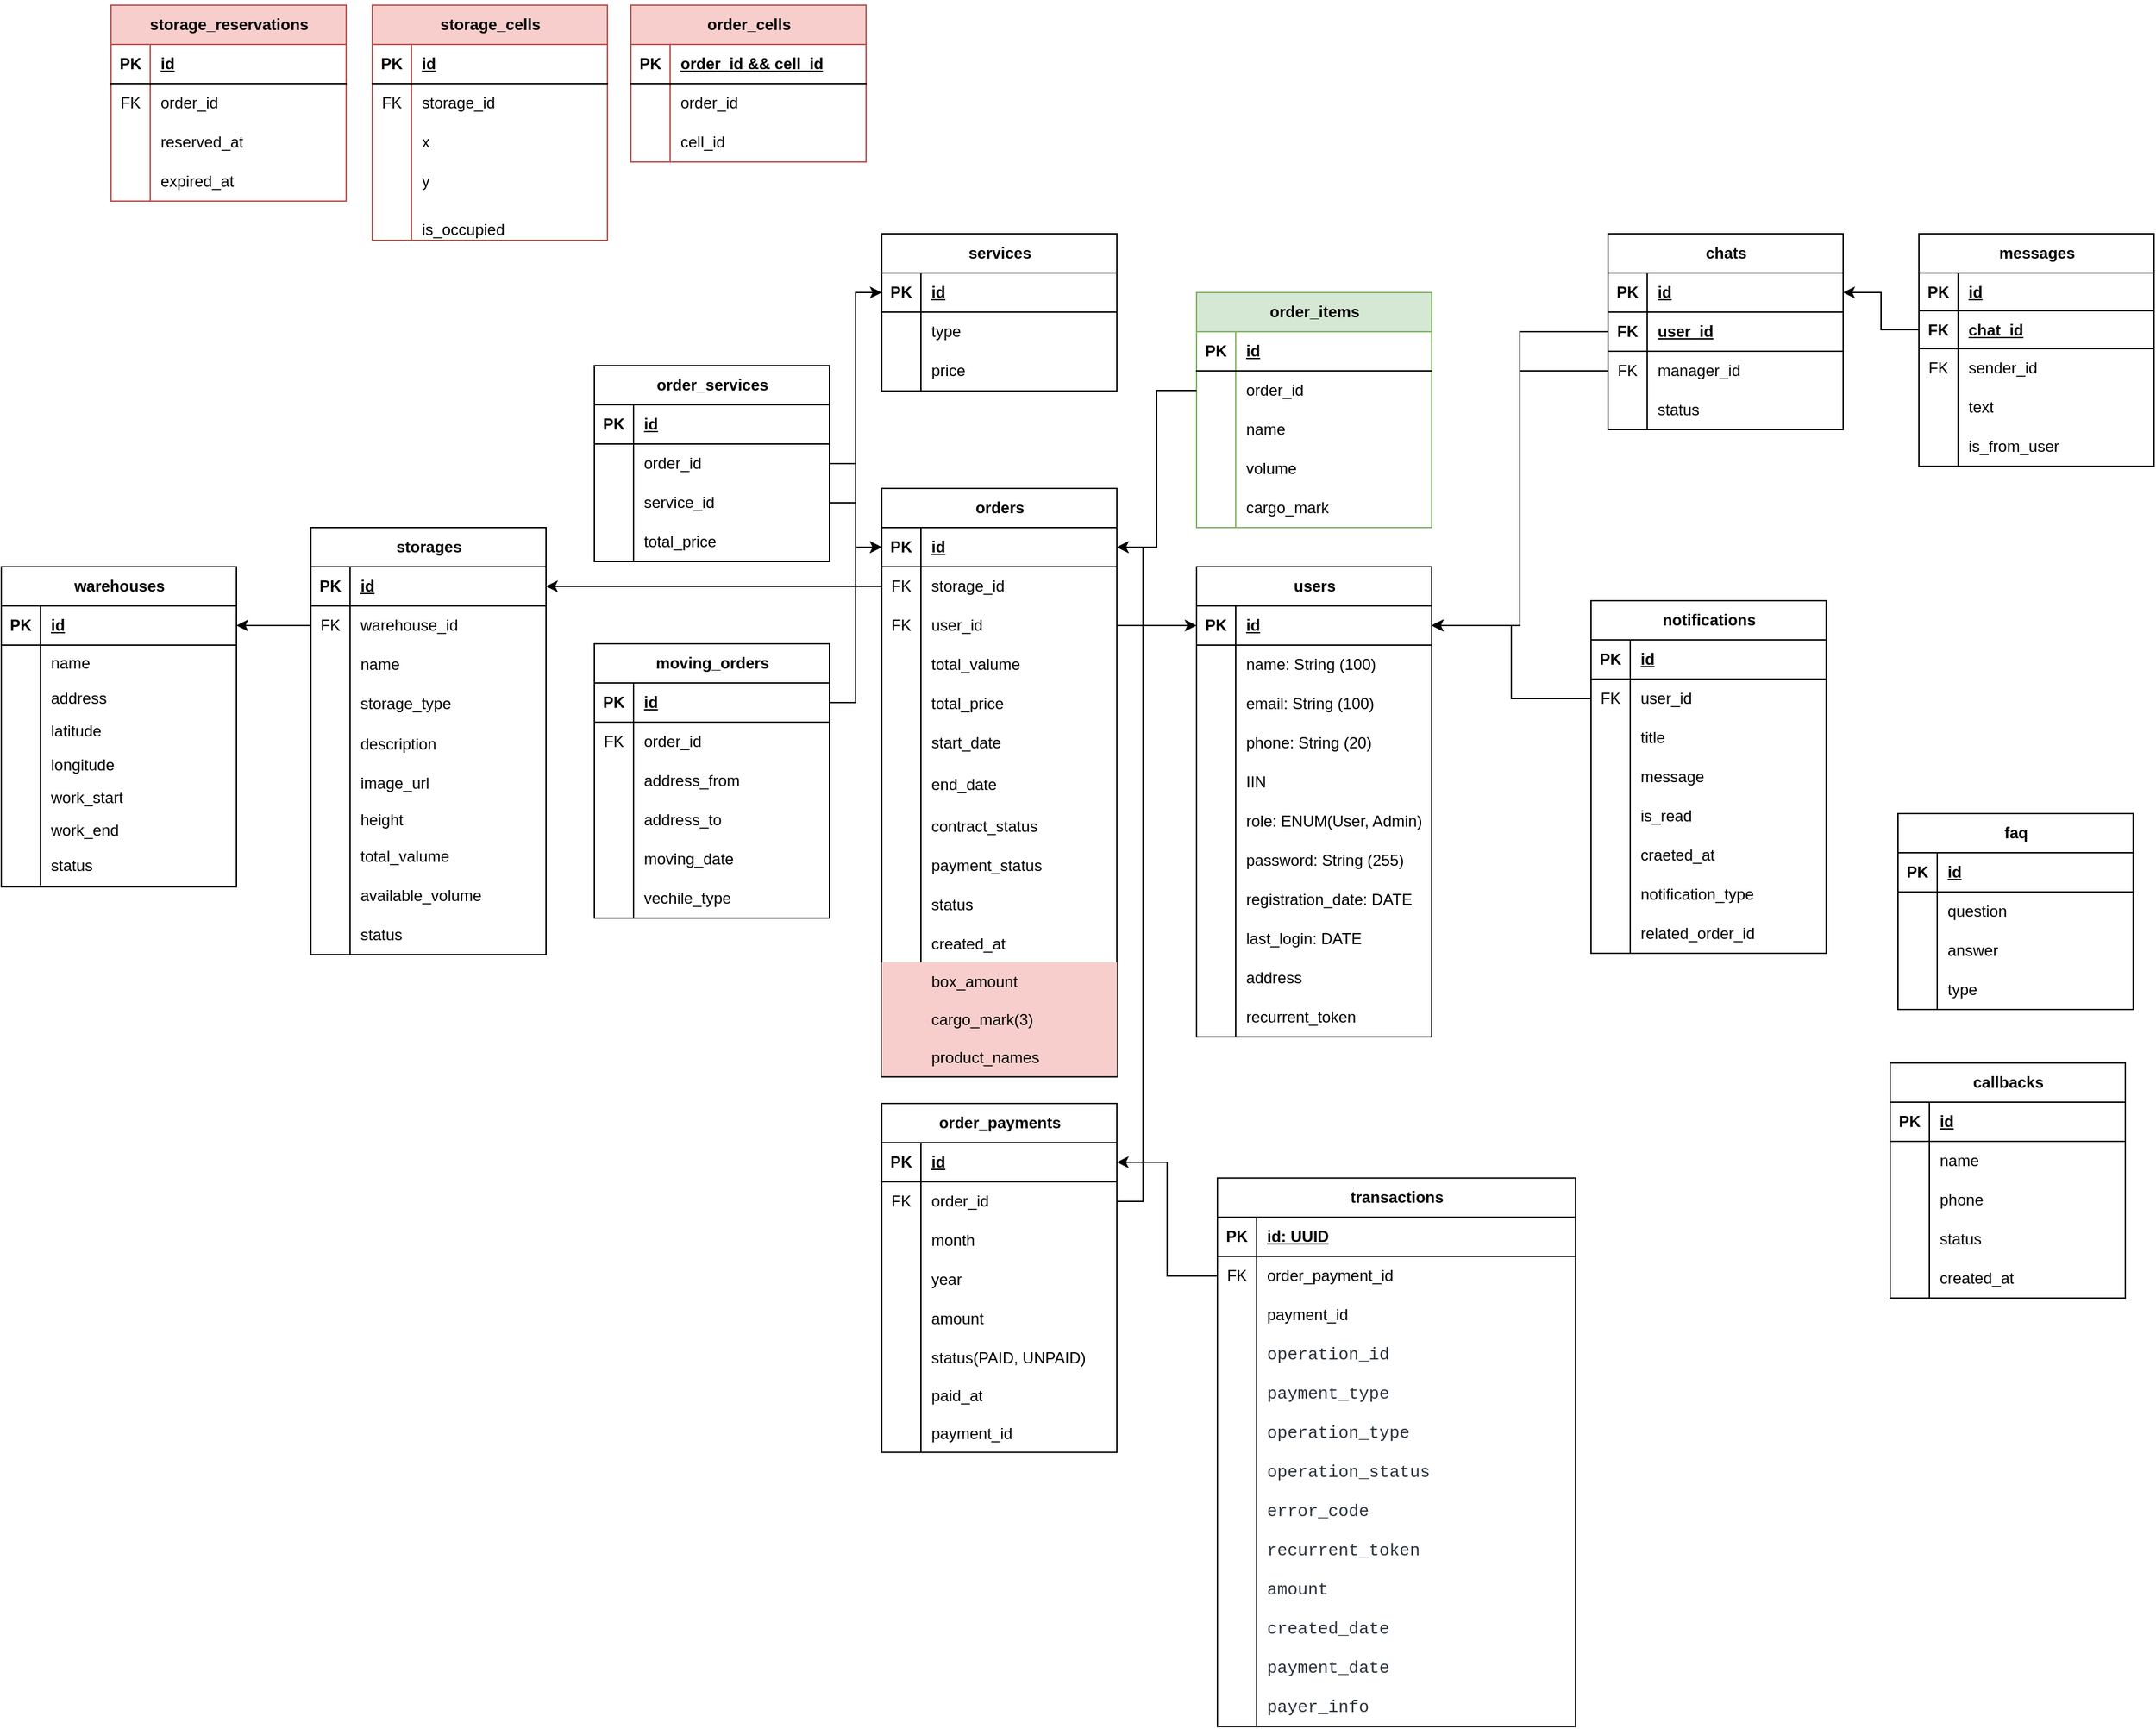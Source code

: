 <mxfile version="27.1.6">
  <diagram name="Страница — 1" id="dFzFZ7Knvpc2E2u1QQfh">
    <mxGraphModel dx="1198" dy="820" grid="1" gridSize="10" guides="1" tooltips="1" connect="1" arrows="1" fold="1" page="1" pageScale="1" pageWidth="827" pageHeight="1169" math="0" shadow="0">
      <root>
        <mxCell id="0" />
        <mxCell id="1" parent="0" />
        <mxCell id="gAoBGF9X50VBVCVtNHDn-1" value="users" style="shape=table;startSize=30;container=1;collapsible=1;childLayout=tableLayout;fixedRows=1;rowLines=0;fontStyle=1;align=center;resizeLast=1;html=1;" parent="1" vertex="1">
          <mxGeometry x="1085" y="460" width="180" height="360" as="geometry" />
        </mxCell>
        <mxCell id="gAoBGF9X50VBVCVtNHDn-2" value="" style="shape=tableRow;horizontal=0;startSize=0;swimlaneHead=0;swimlaneBody=0;fillColor=none;collapsible=0;dropTarget=0;points=[[0,0.5],[1,0.5]];portConstraint=eastwest;top=0;left=0;right=0;bottom=1;" parent="gAoBGF9X50VBVCVtNHDn-1" vertex="1">
          <mxGeometry y="30" width="180" height="30" as="geometry" />
        </mxCell>
        <mxCell id="gAoBGF9X50VBVCVtNHDn-3" value="PK" style="shape=partialRectangle;connectable=0;fillColor=none;top=0;left=0;bottom=0;right=0;fontStyle=1;overflow=hidden;whiteSpace=wrap;html=1;" parent="gAoBGF9X50VBVCVtNHDn-2" vertex="1">
          <mxGeometry width="30" height="30" as="geometry">
            <mxRectangle width="30" height="30" as="alternateBounds" />
          </mxGeometry>
        </mxCell>
        <mxCell id="gAoBGF9X50VBVCVtNHDn-4" value="id" style="shape=partialRectangle;connectable=0;fillColor=none;top=0;left=0;bottom=0;right=0;align=left;spacingLeft=6;fontStyle=5;overflow=hidden;whiteSpace=wrap;html=1;" parent="gAoBGF9X50VBVCVtNHDn-2" vertex="1">
          <mxGeometry x="30" width="150" height="30" as="geometry">
            <mxRectangle width="150" height="30" as="alternateBounds" />
          </mxGeometry>
        </mxCell>
        <mxCell id="gAoBGF9X50VBVCVtNHDn-5" value="" style="shape=tableRow;horizontal=0;startSize=0;swimlaneHead=0;swimlaneBody=0;fillColor=none;collapsible=0;dropTarget=0;points=[[0,0.5],[1,0.5]];portConstraint=eastwest;top=0;left=0;right=0;bottom=0;" parent="gAoBGF9X50VBVCVtNHDn-1" vertex="1">
          <mxGeometry y="60" width="180" height="30" as="geometry" />
        </mxCell>
        <mxCell id="gAoBGF9X50VBVCVtNHDn-6" value="" style="shape=partialRectangle;connectable=0;fillColor=none;top=0;left=0;bottom=0;right=0;editable=1;overflow=hidden;whiteSpace=wrap;html=1;" parent="gAoBGF9X50VBVCVtNHDn-5" vertex="1">
          <mxGeometry width="30" height="30" as="geometry">
            <mxRectangle width="30" height="30" as="alternateBounds" />
          </mxGeometry>
        </mxCell>
        <mxCell id="gAoBGF9X50VBVCVtNHDn-7" value="name: String (100)" style="shape=partialRectangle;connectable=0;fillColor=none;top=0;left=0;bottom=0;right=0;align=left;spacingLeft=6;overflow=hidden;whiteSpace=wrap;html=1;" parent="gAoBGF9X50VBVCVtNHDn-5" vertex="1">
          <mxGeometry x="30" width="150" height="30" as="geometry">
            <mxRectangle width="150" height="30" as="alternateBounds" />
          </mxGeometry>
        </mxCell>
        <mxCell id="gAoBGF9X50VBVCVtNHDn-8" value="" style="shape=tableRow;horizontal=0;startSize=0;swimlaneHead=0;swimlaneBody=0;fillColor=none;collapsible=0;dropTarget=0;points=[[0,0.5],[1,0.5]];portConstraint=eastwest;top=0;left=0;right=0;bottom=0;" parent="gAoBGF9X50VBVCVtNHDn-1" vertex="1">
          <mxGeometry y="90" width="180" height="30" as="geometry" />
        </mxCell>
        <mxCell id="gAoBGF9X50VBVCVtNHDn-9" value="" style="shape=partialRectangle;connectable=0;fillColor=none;top=0;left=0;bottom=0;right=0;editable=1;overflow=hidden;whiteSpace=wrap;html=1;" parent="gAoBGF9X50VBVCVtNHDn-8" vertex="1">
          <mxGeometry width="30" height="30" as="geometry">
            <mxRectangle width="30" height="30" as="alternateBounds" />
          </mxGeometry>
        </mxCell>
        <mxCell id="gAoBGF9X50VBVCVtNHDn-10" value="email: String (100)" style="shape=partialRectangle;connectable=0;fillColor=none;top=0;left=0;bottom=0;right=0;align=left;spacingLeft=6;overflow=hidden;whiteSpace=wrap;html=1;" parent="gAoBGF9X50VBVCVtNHDn-8" vertex="1">
          <mxGeometry x="30" width="150" height="30" as="geometry">
            <mxRectangle width="150" height="30" as="alternateBounds" />
          </mxGeometry>
        </mxCell>
        <mxCell id="gAoBGF9X50VBVCVtNHDn-11" value="" style="shape=tableRow;horizontal=0;startSize=0;swimlaneHead=0;swimlaneBody=0;fillColor=none;collapsible=0;dropTarget=0;points=[[0,0.5],[1,0.5]];portConstraint=eastwest;top=0;left=0;right=0;bottom=0;" parent="gAoBGF9X50VBVCVtNHDn-1" vertex="1">
          <mxGeometry y="120" width="180" height="30" as="geometry" />
        </mxCell>
        <mxCell id="gAoBGF9X50VBVCVtNHDn-12" value="" style="shape=partialRectangle;connectable=0;fillColor=none;top=0;left=0;bottom=0;right=0;editable=1;overflow=hidden;whiteSpace=wrap;html=1;" parent="gAoBGF9X50VBVCVtNHDn-11" vertex="1">
          <mxGeometry width="30" height="30" as="geometry">
            <mxRectangle width="30" height="30" as="alternateBounds" />
          </mxGeometry>
        </mxCell>
        <mxCell id="gAoBGF9X50VBVCVtNHDn-13" value="phone: String (20)" style="shape=partialRectangle;connectable=0;fillColor=none;top=0;left=0;bottom=0;right=0;align=left;spacingLeft=6;overflow=hidden;whiteSpace=wrap;html=1;" parent="gAoBGF9X50VBVCVtNHDn-11" vertex="1">
          <mxGeometry x="30" width="150" height="30" as="geometry">
            <mxRectangle width="150" height="30" as="alternateBounds" />
          </mxGeometry>
        </mxCell>
        <mxCell id="gAoBGF9X50VBVCVtNHDn-14" style="shape=tableRow;horizontal=0;startSize=0;swimlaneHead=0;swimlaneBody=0;fillColor=none;collapsible=0;dropTarget=0;points=[[0,0.5],[1,0.5]];portConstraint=eastwest;top=0;left=0;right=0;bottom=0;" parent="gAoBGF9X50VBVCVtNHDn-1" vertex="1">
          <mxGeometry y="150" width="180" height="30" as="geometry" />
        </mxCell>
        <mxCell id="gAoBGF9X50VBVCVtNHDn-15" style="shape=partialRectangle;connectable=0;fillColor=none;top=0;left=0;bottom=0;right=0;editable=1;overflow=hidden;whiteSpace=wrap;html=1;" parent="gAoBGF9X50VBVCVtNHDn-14" vertex="1">
          <mxGeometry width="30" height="30" as="geometry">
            <mxRectangle width="30" height="30" as="alternateBounds" />
          </mxGeometry>
        </mxCell>
        <mxCell id="gAoBGF9X50VBVCVtNHDn-16" value="IIN" style="shape=partialRectangle;connectable=0;fillColor=none;top=0;left=0;bottom=0;right=0;align=left;spacingLeft=6;overflow=hidden;whiteSpace=wrap;html=1;" parent="gAoBGF9X50VBVCVtNHDn-14" vertex="1">
          <mxGeometry x="30" width="150" height="30" as="geometry">
            <mxRectangle width="150" height="30" as="alternateBounds" />
          </mxGeometry>
        </mxCell>
        <mxCell id="gAoBGF9X50VBVCVtNHDn-17" style="shape=tableRow;horizontal=0;startSize=0;swimlaneHead=0;swimlaneBody=0;fillColor=none;collapsible=0;dropTarget=0;points=[[0,0.5],[1,0.5]];portConstraint=eastwest;top=0;left=0;right=0;bottom=0;" parent="gAoBGF9X50VBVCVtNHDn-1" vertex="1">
          <mxGeometry y="180" width="180" height="30" as="geometry" />
        </mxCell>
        <mxCell id="gAoBGF9X50VBVCVtNHDn-18" style="shape=partialRectangle;connectable=0;fillColor=none;top=0;left=0;bottom=0;right=0;editable=1;overflow=hidden;whiteSpace=wrap;html=1;" parent="gAoBGF9X50VBVCVtNHDn-17" vertex="1">
          <mxGeometry width="30" height="30" as="geometry">
            <mxRectangle width="30" height="30" as="alternateBounds" />
          </mxGeometry>
        </mxCell>
        <mxCell id="gAoBGF9X50VBVCVtNHDn-19" value="role: ENUM(User, Admin)" style="shape=partialRectangle;connectable=0;fillColor=none;top=0;left=0;bottom=0;right=0;align=left;spacingLeft=6;overflow=hidden;whiteSpace=wrap;html=1;" parent="gAoBGF9X50VBVCVtNHDn-17" vertex="1">
          <mxGeometry x="30" width="150" height="30" as="geometry">
            <mxRectangle width="150" height="30" as="alternateBounds" />
          </mxGeometry>
        </mxCell>
        <mxCell id="gAoBGF9X50VBVCVtNHDn-20" style="shape=tableRow;horizontal=0;startSize=0;swimlaneHead=0;swimlaneBody=0;fillColor=none;collapsible=0;dropTarget=0;points=[[0,0.5],[1,0.5]];portConstraint=eastwest;top=0;left=0;right=0;bottom=0;" parent="gAoBGF9X50VBVCVtNHDn-1" vertex="1">
          <mxGeometry y="210" width="180" height="30" as="geometry" />
        </mxCell>
        <mxCell id="gAoBGF9X50VBVCVtNHDn-21" style="shape=partialRectangle;connectable=0;fillColor=none;top=0;left=0;bottom=0;right=0;editable=1;overflow=hidden;whiteSpace=wrap;html=1;" parent="gAoBGF9X50VBVCVtNHDn-20" vertex="1">
          <mxGeometry width="30" height="30" as="geometry">
            <mxRectangle width="30" height="30" as="alternateBounds" />
          </mxGeometry>
        </mxCell>
        <mxCell id="gAoBGF9X50VBVCVtNHDn-22" value="password: String (255)" style="shape=partialRectangle;connectable=0;fillColor=none;top=0;left=0;bottom=0;right=0;align=left;spacingLeft=6;overflow=hidden;whiteSpace=wrap;html=1;" parent="gAoBGF9X50VBVCVtNHDn-20" vertex="1">
          <mxGeometry x="30" width="150" height="30" as="geometry">
            <mxRectangle width="150" height="30" as="alternateBounds" />
          </mxGeometry>
        </mxCell>
        <mxCell id="gAoBGF9X50VBVCVtNHDn-23" style="shape=tableRow;horizontal=0;startSize=0;swimlaneHead=0;swimlaneBody=0;fillColor=none;collapsible=0;dropTarget=0;points=[[0,0.5],[1,0.5]];portConstraint=eastwest;top=0;left=0;right=0;bottom=0;" parent="gAoBGF9X50VBVCVtNHDn-1" vertex="1">
          <mxGeometry y="240" width="180" height="30" as="geometry" />
        </mxCell>
        <mxCell id="gAoBGF9X50VBVCVtNHDn-24" style="shape=partialRectangle;connectable=0;fillColor=none;top=0;left=0;bottom=0;right=0;editable=1;overflow=hidden;whiteSpace=wrap;html=1;" parent="gAoBGF9X50VBVCVtNHDn-23" vertex="1">
          <mxGeometry width="30" height="30" as="geometry">
            <mxRectangle width="30" height="30" as="alternateBounds" />
          </mxGeometry>
        </mxCell>
        <mxCell id="gAoBGF9X50VBVCVtNHDn-25" value="registration_date: DATE" style="shape=partialRectangle;connectable=0;fillColor=none;top=0;left=0;bottom=0;right=0;align=left;spacingLeft=6;overflow=hidden;whiteSpace=wrap;html=1;" parent="gAoBGF9X50VBVCVtNHDn-23" vertex="1">
          <mxGeometry x="30" width="150" height="30" as="geometry">
            <mxRectangle width="150" height="30" as="alternateBounds" />
          </mxGeometry>
        </mxCell>
        <mxCell id="gAoBGF9X50VBVCVtNHDn-26" style="shape=tableRow;horizontal=0;startSize=0;swimlaneHead=0;swimlaneBody=0;fillColor=none;collapsible=0;dropTarget=0;points=[[0,0.5],[1,0.5]];portConstraint=eastwest;top=0;left=0;right=0;bottom=0;" parent="gAoBGF9X50VBVCVtNHDn-1" vertex="1">
          <mxGeometry y="270" width="180" height="30" as="geometry" />
        </mxCell>
        <mxCell id="gAoBGF9X50VBVCVtNHDn-27" style="shape=partialRectangle;connectable=0;fillColor=none;top=0;left=0;bottom=0;right=0;editable=1;overflow=hidden;whiteSpace=wrap;html=1;" parent="gAoBGF9X50VBVCVtNHDn-26" vertex="1">
          <mxGeometry width="30" height="30" as="geometry">
            <mxRectangle width="30" height="30" as="alternateBounds" />
          </mxGeometry>
        </mxCell>
        <mxCell id="gAoBGF9X50VBVCVtNHDn-28" value="last_login: DATE" style="shape=partialRectangle;connectable=0;fillColor=none;top=0;left=0;bottom=0;right=0;align=left;spacingLeft=6;overflow=hidden;whiteSpace=wrap;html=1;" parent="gAoBGF9X50VBVCVtNHDn-26" vertex="1">
          <mxGeometry x="30" width="150" height="30" as="geometry">
            <mxRectangle width="150" height="30" as="alternateBounds" />
          </mxGeometry>
        </mxCell>
        <mxCell id="gAoBGF9X50VBVCVtNHDn-29" style="shape=tableRow;horizontal=0;startSize=0;swimlaneHead=0;swimlaneBody=0;fillColor=none;collapsible=0;dropTarget=0;points=[[0,0.5],[1,0.5]];portConstraint=eastwest;top=0;left=0;right=0;bottom=0;" parent="gAoBGF9X50VBVCVtNHDn-1" vertex="1">
          <mxGeometry y="300" width="180" height="30" as="geometry" />
        </mxCell>
        <mxCell id="gAoBGF9X50VBVCVtNHDn-30" style="shape=partialRectangle;connectable=0;fillColor=none;top=0;left=0;bottom=0;right=0;editable=1;overflow=hidden;whiteSpace=wrap;html=1;" parent="gAoBGF9X50VBVCVtNHDn-29" vertex="1">
          <mxGeometry width="30" height="30" as="geometry">
            <mxRectangle width="30" height="30" as="alternateBounds" />
          </mxGeometry>
        </mxCell>
        <mxCell id="gAoBGF9X50VBVCVtNHDn-31" value="address" style="shape=partialRectangle;connectable=0;fillColor=none;top=0;left=0;bottom=0;right=0;align=left;spacingLeft=6;overflow=hidden;whiteSpace=wrap;html=1;" parent="gAoBGF9X50VBVCVtNHDn-29" vertex="1">
          <mxGeometry x="30" width="150" height="30" as="geometry">
            <mxRectangle width="150" height="30" as="alternateBounds" />
          </mxGeometry>
        </mxCell>
        <mxCell id="gAoBGF9X50VBVCVtNHDn-32" style="shape=tableRow;horizontal=0;startSize=0;swimlaneHead=0;swimlaneBody=0;fillColor=none;collapsible=0;dropTarget=0;points=[[0,0.5],[1,0.5]];portConstraint=eastwest;top=0;left=0;right=0;bottom=0;strokeColor=#82b366;" parent="gAoBGF9X50VBVCVtNHDn-1" vertex="1">
          <mxGeometry y="330" width="180" height="30" as="geometry" />
        </mxCell>
        <mxCell id="gAoBGF9X50VBVCVtNHDn-33" style="shape=partialRectangle;connectable=0;fillColor=none;top=0;left=0;bottom=0;right=0;editable=1;overflow=hidden;whiteSpace=wrap;html=1;" parent="gAoBGF9X50VBVCVtNHDn-32" vertex="1">
          <mxGeometry width="30" height="30" as="geometry">
            <mxRectangle width="30" height="30" as="alternateBounds" />
          </mxGeometry>
        </mxCell>
        <mxCell id="gAoBGF9X50VBVCVtNHDn-34" value="recurrent_token" style="shape=partialRectangle;connectable=0;fillColor=none;top=0;left=0;bottom=0;right=0;align=left;spacingLeft=6;overflow=hidden;whiteSpace=wrap;html=1;" parent="gAoBGF9X50VBVCVtNHDn-32" vertex="1">
          <mxGeometry x="30" width="150" height="30" as="geometry">
            <mxRectangle width="150" height="30" as="alternateBounds" />
          </mxGeometry>
        </mxCell>
        <mxCell id="gAoBGF9X50VBVCVtNHDn-35" value="storages" style="shape=table;startSize=30;container=1;collapsible=1;childLayout=tableLayout;fixedRows=1;rowLines=0;fontStyle=1;align=center;resizeLast=1;html=1;" parent="1" vertex="1">
          <mxGeometry x="407" y="430" width="180" height="327" as="geometry" />
        </mxCell>
        <mxCell id="gAoBGF9X50VBVCVtNHDn-36" value="" style="shape=tableRow;horizontal=0;startSize=0;swimlaneHead=0;swimlaneBody=0;fillColor=none;collapsible=0;dropTarget=0;points=[[0,0.5],[1,0.5]];portConstraint=eastwest;top=0;left=0;right=0;bottom=1;" parent="gAoBGF9X50VBVCVtNHDn-35" vertex="1">
          <mxGeometry y="30" width="180" height="30" as="geometry" />
        </mxCell>
        <mxCell id="gAoBGF9X50VBVCVtNHDn-37" value="PK" style="shape=partialRectangle;connectable=0;fillColor=none;top=0;left=0;bottom=0;right=0;fontStyle=1;overflow=hidden;whiteSpace=wrap;html=1;" parent="gAoBGF9X50VBVCVtNHDn-36" vertex="1">
          <mxGeometry width="30" height="30" as="geometry">
            <mxRectangle width="30" height="30" as="alternateBounds" />
          </mxGeometry>
        </mxCell>
        <mxCell id="gAoBGF9X50VBVCVtNHDn-38" value="id" style="shape=partialRectangle;connectable=0;fillColor=none;top=0;left=0;bottom=0;right=0;align=left;spacingLeft=6;fontStyle=5;overflow=hidden;whiteSpace=wrap;html=1;" parent="gAoBGF9X50VBVCVtNHDn-36" vertex="1">
          <mxGeometry x="30" width="150" height="30" as="geometry">
            <mxRectangle width="150" height="30" as="alternateBounds" />
          </mxGeometry>
        </mxCell>
        <mxCell id="gAoBGF9X50VBVCVtNHDn-39" style="shape=tableRow;horizontal=0;startSize=0;swimlaneHead=0;swimlaneBody=0;fillColor=none;collapsible=0;dropTarget=0;points=[[0,0.5],[1,0.5]];portConstraint=eastwest;top=0;left=0;right=0;bottom=0;" parent="gAoBGF9X50VBVCVtNHDn-35" vertex="1">
          <mxGeometry y="60" width="180" height="30" as="geometry" />
        </mxCell>
        <mxCell id="gAoBGF9X50VBVCVtNHDn-40" value="FK" style="shape=partialRectangle;connectable=0;fillColor=none;top=0;left=0;bottom=0;right=0;editable=1;overflow=hidden;whiteSpace=wrap;html=1;" parent="gAoBGF9X50VBVCVtNHDn-39" vertex="1">
          <mxGeometry width="30" height="30" as="geometry">
            <mxRectangle width="30" height="30" as="alternateBounds" />
          </mxGeometry>
        </mxCell>
        <mxCell id="gAoBGF9X50VBVCVtNHDn-41" value="warehouse_id" style="shape=partialRectangle;connectable=0;fillColor=none;top=0;left=0;bottom=0;right=0;align=left;spacingLeft=6;overflow=hidden;whiteSpace=wrap;html=1;" parent="gAoBGF9X50VBVCVtNHDn-39" vertex="1">
          <mxGeometry x="30" width="150" height="30" as="geometry">
            <mxRectangle width="150" height="30" as="alternateBounds" />
          </mxGeometry>
        </mxCell>
        <mxCell id="gAoBGF9X50VBVCVtNHDn-42" value="" style="shape=tableRow;horizontal=0;startSize=0;swimlaneHead=0;swimlaneBody=0;fillColor=none;collapsible=0;dropTarget=0;points=[[0,0.5],[1,0.5]];portConstraint=eastwest;top=0;left=0;right=0;bottom=0;" parent="gAoBGF9X50VBVCVtNHDn-35" vertex="1">
          <mxGeometry y="90" width="180" height="30" as="geometry" />
        </mxCell>
        <mxCell id="gAoBGF9X50VBVCVtNHDn-43" value="" style="shape=partialRectangle;connectable=0;fillColor=none;top=0;left=0;bottom=0;right=0;editable=1;overflow=hidden;whiteSpace=wrap;html=1;" parent="gAoBGF9X50VBVCVtNHDn-42" vertex="1">
          <mxGeometry width="30" height="30" as="geometry">
            <mxRectangle width="30" height="30" as="alternateBounds" />
          </mxGeometry>
        </mxCell>
        <mxCell id="gAoBGF9X50VBVCVtNHDn-44" value="name" style="shape=partialRectangle;connectable=0;fillColor=none;top=0;left=0;bottom=0;right=0;align=left;spacingLeft=6;overflow=hidden;whiteSpace=wrap;html=1;" parent="gAoBGF9X50VBVCVtNHDn-42" vertex="1">
          <mxGeometry x="30" width="150" height="30" as="geometry">
            <mxRectangle width="150" height="30" as="alternateBounds" />
          </mxGeometry>
        </mxCell>
        <mxCell id="gAoBGF9X50VBVCVtNHDn-45" style="shape=tableRow;horizontal=0;startSize=0;swimlaneHead=0;swimlaneBody=0;fillColor=none;collapsible=0;dropTarget=0;points=[[0,0.5],[1,0.5]];portConstraint=eastwest;top=0;left=0;right=0;bottom=0;" parent="gAoBGF9X50VBVCVtNHDn-35" vertex="1">
          <mxGeometry y="120" width="180" height="30" as="geometry" />
        </mxCell>
        <mxCell id="gAoBGF9X50VBVCVtNHDn-46" style="shape=partialRectangle;connectable=0;fillColor=none;top=0;left=0;bottom=0;right=0;editable=1;overflow=hidden;whiteSpace=wrap;html=1;" parent="gAoBGF9X50VBVCVtNHDn-45" vertex="1">
          <mxGeometry width="30" height="30" as="geometry">
            <mxRectangle width="30" height="30" as="alternateBounds" />
          </mxGeometry>
        </mxCell>
        <mxCell id="gAoBGF9X50VBVCVtNHDn-47" value="storage_type" style="shape=partialRectangle;connectable=0;fillColor=none;top=0;left=0;bottom=0;right=0;align=left;spacingLeft=6;overflow=hidden;whiteSpace=wrap;html=1;" parent="gAoBGF9X50VBVCVtNHDn-45" vertex="1">
          <mxGeometry x="30" width="150" height="30" as="geometry">
            <mxRectangle width="150" height="30" as="alternateBounds" />
          </mxGeometry>
        </mxCell>
        <mxCell id="gAoBGF9X50VBVCVtNHDn-48" value="" style="shape=tableRow;horizontal=0;startSize=0;swimlaneHead=0;swimlaneBody=0;fillColor=none;collapsible=0;dropTarget=0;points=[[0,0.5],[1,0.5]];portConstraint=eastwest;top=0;left=0;right=0;bottom=0;" parent="gAoBGF9X50VBVCVtNHDn-35" vertex="1">
          <mxGeometry y="150" width="180" height="31" as="geometry" />
        </mxCell>
        <mxCell id="gAoBGF9X50VBVCVtNHDn-49" value="" style="shape=partialRectangle;connectable=0;fillColor=none;top=0;left=0;bottom=0;right=0;editable=1;overflow=hidden;whiteSpace=wrap;html=1;" parent="gAoBGF9X50VBVCVtNHDn-48" vertex="1">
          <mxGeometry width="30" height="31" as="geometry">
            <mxRectangle width="30" height="31" as="alternateBounds" />
          </mxGeometry>
        </mxCell>
        <mxCell id="gAoBGF9X50VBVCVtNHDn-50" value="description" style="shape=partialRectangle;connectable=0;fillColor=none;top=0;left=0;bottom=0;right=0;align=left;spacingLeft=6;overflow=hidden;whiteSpace=wrap;html=1;" parent="gAoBGF9X50VBVCVtNHDn-48" vertex="1">
          <mxGeometry x="30" width="150" height="31" as="geometry">
            <mxRectangle width="150" height="31" as="alternateBounds" />
          </mxGeometry>
        </mxCell>
        <mxCell id="gAoBGF9X50VBVCVtNHDn-51" value="" style="shape=tableRow;horizontal=0;startSize=0;swimlaneHead=0;swimlaneBody=0;fillColor=none;collapsible=0;dropTarget=0;points=[[0,0.5],[1,0.5]];portConstraint=eastwest;top=0;left=0;right=0;bottom=0;" parent="gAoBGF9X50VBVCVtNHDn-35" vertex="1">
          <mxGeometry y="181" width="180" height="30" as="geometry" />
        </mxCell>
        <mxCell id="gAoBGF9X50VBVCVtNHDn-52" value="" style="shape=partialRectangle;connectable=0;fillColor=none;top=0;left=0;bottom=0;right=0;editable=1;overflow=hidden;whiteSpace=wrap;html=1;" parent="gAoBGF9X50VBVCVtNHDn-51" vertex="1">
          <mxGeometry width="30" height="30" as="geometry">
            <mxRectangle width="30" height="30" as="alternateBounds" />
          </mxGeometry>
        </mxCell>
        <mxCell id="gAoBGF9X50VBVCVtNHDn-53" value="image_url" style="shape=partialRectangle;connectable=0;fillColor=none;top=0;left=0;bottom=0;right=0;align=left;spacingLeft=6;overflow=hidden;whiteSpace=wrap;html=1;" parent="gAoBGF9X50VBVCVtNHDn-51" vertex="1">
          <mxGeometry x="30" width="150" height="30" as="geometry">
            <mxRectangle width="150" height="30" as="alternateBounds" />
          </mxGeometry>
        </mxCell>
        <mxCell id="gAoBGF9X50VBVCVtNHDn-54" style="shape=tableRow;horizontal=0;startSize=0;swimlaneHead=0;swimlaneBody=0;fillColor=none;collapsible=0;dropTarget=0;points=[[0,0.5],[1,0.5]];portConstraint=eastwest;top=0;left=0;right=0;bottom=0;" parent="gAoBGF9X50VBVCVtNHDn-35" vertex="1">
          <mxGeometry y="211" width="180" height="26" as="geometry" />
        </mxCell>
        <mxCell id="gAoBGF9X50VBVCVtNHDn-55" style="shape=partialRectangle;connectable=0;fillColor=none;top=0;left=0;bottom=0;right=0;editable=1;overflow=hidden;whiteSpace=wrap;html=1;" parent="gAoBGF9X50VBVCVtNHDn-54" vertex="1">
          <mxGeometry width="30" height="26" as="geometry">
            <mxRectangle width="30" height="26" as="alternateBounds" />
          </mxGeometry>
        </mxCell>
        <mxCell id="gAoBGF9X50VBVCVtNHDn-56" value="height" style="shape=partialRectangle;connectable=0;fillColor=none;top=0;left=0;bottom=0;right=0;align=left;spacingLeft=6;overflow=hidden;whiteSpace=wrap;html=1;" parent="gAoBGF9X50VBVCVtNHDn-54" vertex="1">
          <mxGeometry x="30" width="150" height="26" as="geometry">
            <mxRectangle width="150" height="26" as="alternateBounds" />
          </mxGeometry>
        </mxCell>
        <mxCell id="gAoBGF9X50VBVCVtNHDn-57" style="shape=tableRow;horizontal=0;startSize=0;swimlaneHead=0;swimlaneBody=0;fillColor=none;collapsible=0;dropTarget=0;points=[[0,0.5],[1,0.5]];portConstraint=eastwest;top=0;left=0;right=0;bottom=0;" parent="gAoBGF9X50VBVCVtNHDn-35" vertex="1">
          <mxGeometry y="237" width="180" height="30" as="geometry" />
        </mxCell>
        <mxCell id="gAoBGF9X50VBVCVtNHDn-58" style="shape=partialRectangle;connectable=0;fillColor=none;top=0;left=0;bottom=0;right=0;editable=1;overflow=hidden;whiteSpace=wrap;html=1;" parent="gAoBGF9X50VBVCVtNHDn-57" vertex="1">
          <mxGeometry width="30" height="30" as="geometry">
            <mxRectangle width="30" height="30" as="alternateBounds" />
          </mxGeometry>
        </mxCell>
        <mxCell id="gAoBGF9X50VBVCVtNHDn-59" value="total_valume" style="shape=partialRectangle;connectable=0;fillColor=none;top=0;left=0;bottom=0;right=0;align=left;spacingLeft=6;overflow=hidden;whiteSpace=wrap;html=1;" parent="gAoBGF9X50VBVCVtNHDn-57" vertex="1">
          <mxGeometry x="30" width="150" height="30" as="geometry">
            <mxRectangle width="150" height="30" as="alternateBounds" />
          </mxGeometry>
        </mxCell>
        <mxCell id="gAoBGF9X50VBVCVtNHDn-60" style="shape=tableRow;horizontal=0;startSize=0;swimlaneHead=0;swimlaneBody=0;collapsible=0;dropTarget=0;points=[[0,0.5],[1,0.5]];portConstraint=eastwest;top=0;left=0;right=0;bottom=0;gradientColor=default;fillColor=none;" parent="gAoBGF9X50VBVCVtNHDn-35" vertex="1">
          <mxGeometry y="267" width="180" height="30" as="geometry" />
        </mxCell>
        <mxCell id="gAoBGF9X50VBVCVtNHDn-61" style="shape=partialRectangle;connectable=0;fillColor=none;top=0;left=0;bottom=0;right=0;editable=1;overflow=hidden;whiteSpace=wrap;html=1;" parent="gAoBGF9X50VBVCVtNHDn-60" vertex="1">
          <mxGeometry width="30" height="30" as="geometry">
            <mxRectangle width="30" height="30" as="alternateBounds" />
          </mxGeometry>
        </mxCell>
        <mxCell id="gAoBGF9X50VBVCVtNHDn-62" value="available_volume" style="shape=partialRectangle;connectable=0;fillColor=none;top=0;left=0;bottom=0;right=0;align=left;spacingLeft=6;overflow=hidden;whiteSpace=wrap;html=1;" parent="gAoBGF9X50VBVCVtNHDn-60" vertex="1">
          <mxGeometry x="30" width="150" height="30" as="geometry">
            <mxRectangle width="150" height="30" as="alternateBounds" />
          </mxGeometry>
        </mxCell>
        <mxCell id="gAoBGF9X50VBVCVtNHDn-63" style="shape=tableRow;horizontal=0;startSize=0;swimlaneHead=0;swimlaneBody=0;fillColor=none;collapsible=0;dropTarget=0;points=[[0,0.5],[1,0.5]];portConstraint=eastwest;top=0;left=0;right=0;bottom=0;" parent="gAoBGF9X50VBVCVtNHDn-35" vertex="1">
          <mxGeometry y="297" width="180" height="30" as="geometry" />
        </mxCell>
        <mxCell id="gAoBGF9X50VBVCVtNHDn-64" style="shape=partialRectangle;connectable=0;fillColor=none;top=0;left=0;bottom=0;right=0;editable=1;overflow=hidden;whiteSpace=wrap;html=1;" parent="gAoBGF9X50VBVCVtNHDn-63" vertex="1">
          <mxGeometry width="30" height="30" as="geometry">
            <mxRectangle width="30" height="30" as="alternateBounds" />
          </mxGeometry>
        </mxCell>
        <mxCell id="gAoBGF9X50VBVCVtNHDn-65" value="status" style="shape=partialRectangle;connectable=0;fillColor=none;top=0;left=0;bottom=0;right=0;align=left;spacingLeft=6;overflow=hidden;whiteSpace=wrap;html=1;" parent="gAoBGF9X50VBVCVtNHDn-63" vertex="1">
          <mxGeometry x="30" width="150" height="30" as="geometry">
            <mxRectangle width="150" height="30" as="alternateBounds" />
          </mxGeometry>
        </mxCell>
        <mxCell id="gAoBGF9X50VBVCVtNHDn-66" value="orders" style="shape=table;startSize=30;container=1;collapsible=1;childLayout=tableLayout;fixedRows=1;rowLines=0;fontStyle=1;align=center;resizeLast=1;html=1;" parent="1" vertex="1">
          <mxGeometry x="844" y="400" width="180" height="450.616" as="geometry" />
        </mxCell>
        <mxCell id="gAoBGF9X50VBVCVtNHDn-67" value="" style="shape=tableRow;horizontal=0;startSize=0;swimlaneHead=0;swimlaneBody=0;fillColor=none;collapsible=0;dropTarget=0;points=[[0,0.5],[1,0.5]];portConstraint=eastwest;top=0;left=0;right=0;bottom=1;" parent="gAoBGF9X50VBVCVtNHDn-66" vertex="1">
          <mxGeometry y="30" width="180" height="30" as="geometry" />
        </mxCell>
        <mxCell id="gAoBGF9X50VBVCVtNHDn-68" value="PK" style="shape=partialRectangle;connectable=0;fillColor=none;top=0;left=0;bottom=0;right=0;fontStyle=1;overflow=hidden;whiteSpace=wrap;html=1;" parent="gAoBGF9X50VBVCVtNHDn-67" vertex="1">
          <mxGeometry width="30" height="30" as="geometry">
            <mxRectangle width="30" height="30" as="alternateBounds" />
          </mxGeometry>
        </mxCell>
        <mxCell id="gAoBGF9X50VBVCVtNHDn-69" value="id" style="shape=partialRectangle;connectable=0;fillColor=none;top=0;left=0;bottom=0;right=0;align=left;spacingLeft=6;fontStyle=5;overflow=hidden;whiteSpace=wrap;html=1;" parent="gAoBGF9X50VBVCVtNHDn-67" vertex="1">
          <mxGeometry x="30" width="150" height="30" as="geometry">
            <mxRectangle width="150" height="30" as="alternateBounds" />
          </mxGeometry>
        </mxCell>
        <mxCell id="gAoBGF9X50VBVCVtNHDn-70" value="" style="shape=tableRow;horizontal=0;startSize=0;swimlaneHead=0;swimlaneBody=0;fillColor=none;collapsible=0;dropTarget=0;points=[[0,0.5],[1,0.5]];portConstraint=eastwest;top=0;left=0;right=0;bottom=0;" parent="gAoBGF9X50VBVCVtNHDn-66" vertex="1">
          <mxGeometry y="60" width="180" height="30" as="geometry" />
        </mxCell>
        <mxCell id="gAoBGF9X50VBVCVtNHDn-71" value="FK" style="shape=partialRectangle;connectable=0;fillColor=none;top=0;left=0;bottom=0;right=0;editable=1;overflow=hidden;whiteSpace=wrap;html=1;" parent="gAoBGF9X50VBVCVtNHDn-70" vertex="1">
          <mxGeometry width="30" height="30" as="geometry">
            <mxRectangle width="30" height="30" as="alternateBounds" />
          </mxGeometry>
        </mxCell>
        <mxCell id="gAoBGF9X50VBVCVtNHDn-72" value="storage_id" style="shape=partialRectangle;connectable=0;fillColor=none;top=0;left=0;bottom=0;right=0;align=left;spacingLeft=6;overflow=hidden;whiteSpace=wrap;html=1;" parent="gAoBGF9X50VBVCVtNHDn-70" vertex="1">
          <mxGeometry x="30" width="150" height="30" as="geometry">
            <mxRectangle width="150" height="30" as="alternateBounds" />
          </mxGeometry>
        </mxCell>
        <mxCell id="gAoBGF9X50VBVCVtNHDn-73" value="" style="shape=tableRow;horizontal=0;startSize=0;swimlaneHead=0;swimlaneBody=0;fillColor=none;collapsible=0;dropTarget=0;points=[[0,0.5],[1,0.5]];portConstraint=eastwest;top=0;left=0;right=0;bottom=0;" parent="gAoBGF9X50VBVCVtNHDn-66" vertex="1">
          <mxGeometry y="90" width="180" height="30" as="geometry" />
        </mxCell>
        <mxCell id="gAoBGF9X50VBVCVtNHDn-74" value="FK" style="shape=partialRectangle;connectable=0;fillColor=none;top=0;left=0;bottom=0;right=0;editable=1;overflow=hidden;whiteSpace=wrap;html=1;" parent="gAoBGF9X50VBVCVtNHDn-73" vertex="1">
          <mxGeometry width="30" height="30" as="geometry">
            <mxRectangle width="30" height="30" as="alternateBounds" />
          </mxGeometry>
        </mxCell>
        <mxCell id="gAoBGF9X50VBVCVtNHDn-75" value="user_id" style="shape=partialRectangle;connectable=0;fillColor=none;top=0;left=0;bottom=0;right=0;align=left;spacingLeft=6;overflow=hidden;whiteSpace=wrap;html=1;" parent="gAoBGF9X50VBVCVtNHDn-73" vertex="1">
          <mxGeometry x="30" width="150" height="30" as="geometry">
            <mxRectangle width="150" height="30" as="alternateBounds" />
          </mxGeometry>
        </mxCell>
        <mxCell id="gAoBGF9X50VBVCVtNHDn-76" style="shape=tableRow;horizontal=0;startSize=0;swimlaneHead=0;swimlaneBody=0;fillColor=none;collapsible=0;dropTarget=0;points=[[0,0.5],[1,0.5]];portConstraint=eastwest;top=0;left=0;right=0;bottom=0;" parent="gAoBGF9X50VBVCVtNHDn-66" vertex="1">
          <mxGeometry y="120" width="180" height="30" as="geometry" />
        </mxCell>
        <mxCell id="gAoBGF9X50VBVCVtNHDn-77" style="shape=partialRectangle;connectable=0;fillColor=none;top=0;left=0;bottom=0;right=0;editable=1;overflow=hidden;whiteSpace=wrap;html=1;" parent="gAoBGF9X50VBVCVtNHDn-76" vertex="1">
          <mxGeometry width="30" height="30" as="geometry">
            <mxRectangle width="30" height="30" as="alternateBounds" />
          </mxGeometry>
        </mxCell>
        <mxCell id="gAoBGF9X50VBVCVtNHDn-78" value="total_valume" style="shape=partialRectangle;connectable=0;fillColor=none;top=0;left=0;bottom=0;right=0;align=left;spacingLeft=6;overflow=hidden;whiteSpace=wrap;html=1;" parent="gAoBGF9X50VBVCVtNHDn-76" vertex="1">
          <mxGeometry x="30" width="150" height="30" as="geometry">
            <mxRectangle width="150" height="30" as="alternateBounds" />
          </mxGeometry>
        </mxCell>
        <mxCell id="gAoBGF9X50VBVCVtNHDn-79" style="shape=tableRow;horizontal=0;startSize=0;swimlaneHead=0;swimlaneBody=0;fillColor=none;collapsible=0;dropTarget=0;points=[[0,0.5],[1,0.5]];portConstraint=eastwest;top=0;left=0;right=0;bottom=0;" parent="gAoBGF9X50VBVCVtNHDn-66" vertex="1">
          <mxGeometry y="150" width="180" height="30" as="geometry" />
        </mxCell>
        <mxCell id="gAoBGF9X50VBVCVtNHDn-80" style="shape=partialRectangle;connectable=0;fillColor=none;top=0;left=0;bottom=0;right=0;editable=1;overflow=hidden;whiteSpace=wrap;html=1;" parent="gAoBGF9X50VBVCVtNHDn-79" vertex="1">
          <mxGeometry width="30" height="30" as="geometry">
            <mxRectangle width="30" height="30" as="alternateBounds" />
          </mxGeometry>
        </mxCell>
        <mxCell id="gAoBGF9X50VBVCVtNHDn-81" value="total_price" style="shape=partialRectangle;connectable=0;fillColor=none;top=0;left=0;bottom=0;right=0;align=left;spacingLeft=6;overflow=hidden;whiteSpace=wrap;html=1;" parent="gAoBGF9X50VBVCVtNHDn-79" vertex="1">
          <mxGeometry x="30" width="150" height="30" as="geometry">
            <mxRectangle width="150" height="30" as="alternateBounds" />
          </mxGeometry>
        </mxCell>
        <mxCell id="gAoBGF9X50VBVCVtNHDn-82" style="shape=tableRow;horizontal=0;startSize=0;swimlaneHead=0;swimlaneBody=0;fillColor=none;collapsible=0;dropTarget=0;points=[[0,0.5],[1,0.5]];portConstraint=eastwest;top=0;left=0;right=0;bottom=0;" parent="gAoBGF9X50VBVCVtNHDn-66" vertex="1">
          <mxGeometry y="180" width="180" height="30" as="geometry" />
        </mxCell>
        <mxCell id="gAoBGF9X50VBVCVtNHDn-83" style="shape=partialRectangle;connectable=0;fillColor=none;top=0;left=0;bottom=0;right=0;editable=1;overflow=hidden;whiteSpace=wrap;html=1;" parent="gAoBGF9X50VBVCVtNHDn-82" vertex="1">
          <mxGeometry width="30" height="30" as="geometry">
            <mxRectangle width="30" height="30" as="alternateBounds" />
          </mxGeometry>
        </mxCell>
        <mxCell id="gAoBGF9X50VBVCVtNHDn-84" value="start_date" style="shape=partialRectangle;connectable=0;fillColor=none;top=0;left=0;bottom=0;right=0;align=left;spacingLeft=6;overflow=hidden;whiteSpace=wrap;html=1;" parent="gAoBGF9X50VBVCVtNHDn-82" vertex="1">
          <mxGeometry x="30" width="150" height="30" as="geometry">
            <mxRectangle width="150" height="30" as="alternateBounds" />
          </mxGeometry>
        </mxCell>
        <mxCell id="gAoBGF9X50VBVCVtNHDn-85" style="shape=tableRow;horizontal=0;startSize=0;swimlaneHead=0;swimlaneBody=0;fillColor=none;collapsible=0;dropTarget=0;points=[[0,0.5],[1,0.5]];portConstraint=eastwest;top=0;left=0;right=0;bottom=0;" parent="gAoBGF9X50VBVCVtNHDn-66" vertex="1">
          <mxGeometry y="210" width="180" height="34" as="geometry" />
        </mxCell>
        <mxCell id="gAoBGF9X50VBVCVtNHDn-86" style="shape=partialRectangle;connectable=0;fillColor=none;top=0;left=0;bottom=0;right=0;editable=1;overflow=hidden;whiteSpace=wrap;html=1;" parent="gAoBGF9X50VBVCVtNHDn-85" vertex="1">
          <mxGeometry width="30" height="34" as="geometry">
            <mxRectangle width="30" height="34" as="alternateBounds" />
          </mxGeometry>
        </mxCell>
        <mxCell id="gAoBGF9X50VBVCVtNHDn-87" value="end_date" style="shape=partialRectangle;connectable=0;fillColor=none;top=0;left=0;bottom=0;right=0;align=left;spacingLeft=6;overflow=hidden;whiteSpace=wrap;html=1;" parent="gAoBGF9X50VBVCVtNHDn-85" vertex="1">
          <mxGeometry x="30" width="150" height="34" as="geometry">
            <mxRectangle width="150" height="34" as="alternateBounds" />
          </mxGeometry>
        </mxCell>
        <mxCell id="gAoBGF9X50VBVCVtNHDn-88" style="shape=tableRow;horizontal=0;startSize=0;swimlaneHead=0;swimlaneBody=0;fillColor=none;collapsible=0;dropTarget=0;points=[[0,0.5],[1,0.5]];portConstraint=eastwest;top=0;left=0;right=0;bottom=0;" parent="gAoBGF9X50VBVCVtNHDn-66" vertex="1">
          <mxGeometry y="244" width="180" height="30" as="geometry" />
        </mxCell>
        <mxCell id="gAoBGF9X50VBVCVtNHDn-89" style="shape=partialRectangle;connectable=0;fillColor=none;top=0;left=0;bottom=0;right=0;editable=1;overflow=hidden;whiteSpace=wrap;html=1;" parent="gAoBGF9X50VBVCVtNHDn-88" vertex="1">
          <mxGeometry width="30" height="30" as="geometry">
            <mxRectangle width="30" height="30" as="alternateBounds" />
          </mxGeometry>
        </mxCell>
        <mxCell id="gAoBGF9X50VBVCVtNHDn-90" value="contract_status" style="shape=partialRectangle;connectable=0;fillColor=none;top=0;left=0;bottom=0;right=0;align=left;spacingLeft=6;overflow=hidden;whiteSpace=wrap;html=1;" parent="gAoBGF9X50VBVCVtNHDn-88" vertex="1">
          <mxGeometry x="30" width="150" height="30" as="geometry">
            <mxRectangle width="150" height="30" as="alternateBounds" />
          </mxGeometry>
        </mxCell>
        <mxCell id="gAoBGF9X50VBVCVtNHDn-91" style="shape=tableRow;horizontal=0;startSize=0;swimlaneHead=0;swimlaneBody=0;fillColor=none;collapsible=0;dropTarget=0;points=[[0,0.5],[1,0.5]];portConstraint=eastwest;top=0;left=0;right=0;bottom=0;" parent="gAoBGF9X50VBVCVtNHDn-66" vertex="1">
          <mxGeometry y="274" width="180" height="30" as="geometry" />
        </mxCell>
        <mxCell id="gAoBGF9X50VBVCVtNHDn-92" style="shape=partialRectangle;connectable=0;fillColor=none;top=0;left=0;bottom=0;right=0;editable=1;overflow=hidden;whiteSpace=wrap;html=1;" parent="gAoBGF9X50VBVCVtNHDn-91" vertex="1">
          <mxGeometry width="30" height="30" as="geometry">
            <mxRectangle width="30" height="30" as="alternateBounds" />
          </mxGeometry>
        </mxCell>
        <mxCell id="gAoBGF9X50VBVCVtNHDn-93" value="payment_status" style="shape=partialRectangle;connectable=0;fillColor=none;top=0;left=0;bottom=0;right=0;align=left;spacingLeft=6;overflow=hidden;whiteSpace=wrap;html=1;" parent="gAoBGF9X50VBVCVtNHDn-91" vertex="1">
          <mxGeometry x="30" width="150" height="30" as="geometry">
            <mxRectangle width="150" height="30" as="alternateBounds" />
          </mxGeometry>
        </mxCell>
        <mxCell id="gAoBGF9X50VBVCVtNHDn-94" style="shape=tableRow;horizontal=0;startSize=0;swimlaneHead=0;swimlaneBody=0;fillColor=none;collapsible=0;dropTarget=0;points=[[0,0.5],[1,0.5]];portConstraint=eastwest;top=0;left=0;right=0;bottom=0;strokeColor=#82b366;" parent="gAoBGF9X50VBVCVtNHDn-66" vertex="1">
          <mxGeometry y="304" width="180" height="30" as="geometry" />
        </mxCell>
        <mxCell id="gAoBGF9X50VBVCVtNHDn-95" style="shape=partialRectangle;connectable=0;fillColor=none;top=0;left=0;bottom=0;right=0;editable=1;overflow=hidden;whiteSpace=wrap;html=1;" parent="gAoBGF9X50VBVCVtNHDn-94" vertex="1">
          <mxGeometry width="30" height="30" as="geometry">
            <mxRectangle width="30" height="30" as="alternateBounds" />
          </mxGeometry>
        </mxCell>
        <mxCell id="gAoBGF9X50VBVCVtNHDn-96" value="status" style="shape=partialRectangle;connectable=0;fillColor=none;top=0;left=0;bottom=0;right=0;align=left;spacingLeft=6;overflow=hidden;whiteSpace=wrap;html=1;" parent="gAoBGF9X50VBVCVtNHDn-94" vertex="1">
          <mxGeometry x="30" width="150" height="30" as="geometry">
            <mxRectangle width="150" height="30" as="alternateBounds" />
          </mxGeometry>
        </mxCell>
        <mxCell id="gAoBGF9X50VBVCVtNHDn-97" style="shape=tableRow;horizontal=0;startSize=0;swimlaneHead=0;swimlaneBody=0;fillColor=none;collapsible=0;dropTarget=0;points=[[0,0.5],[1,0.5]];portConstraint=eastwest;top=0;left=0;right=0;bottom=0;" parent="gAoBGF9X50VBVCVtNHDn-66" vertex="1">
          <mxGeometry y="334" width="180" height="29" as="geometry" />
        </mxCell>
        <mxCell id="gAoBGF9X50VBVCVtNHDn-98" style="shape=partialRectangle;connectable=0;fillColor=none;top=0;left=0;bottom=0;right=0;editable=1;overflow=hidden;whiteSpace=wrap;html=1;" parent="gAoBGF9X50VBVCVtNHDn-97" vertex="1">
          <mxGeometry width="30" height="29" as="geometry">
            <mxRectangle width="30" height="29" as="alternateBounds" />
          </mxGeometry>
        </mxCell>
        <mxCell id="gAoBGF9X50VBVCVtNHDn-99" value="created_at" style="shape=partialRectangle;connectable=0;fillColor=none;top=0;left=0;bottom=0;right=0;align=left;spacingLeft=6;overflow=hidden;whiteSpace=wrap;html=1;" parent="gAoBGF9X50VBVCVtNHDn-97" vertex="1">
          <mxGeometry x="30" width="150" height="29" as="geometry">
            <mxRectangle width="150" height="29" as="alternateBounds" />
          </mxGeometry>
        </mxCell>
        <mxCell id="gAoBGF9X50VBVCVtNHDn-100" style="shape=tableRow;horizontal=0;startSize=0;swimlaneHead=0;swimlaneBody=0;fillColor=#f8cecc;collapsible=0;dropTarget=0;points=[[0,0.5],[1,0.5]];portConstraint=eastwest;top=0;left=0;right=0;bottom=0;strokeColor=#b85450;" parent="gAoBGF9X50VBVCVtNHDn-66" vertex="1">
          <mxGeometry y="363" width="180" height="29" as="geometry" />
        </mxCell>
        <mxCell id="gAoBGF9X50VBVCVtNHDn-101" style="shape=partialRectangle;connectable=0;fillColor=none;top=0;left=0;bottom=0;right=0;editable=1;overflow=hidden;whiteSpace=wrap;html=1;" parent="gAoBGF9X50VBVCVtNHDn-100" vertex="1">
          <mxGeometry width="30" height="29" as="geometry">
            <mxRectangle width="30" height="29" as="alternateBounds" />
          </mxGeometry>
        </mxCell>
        <mxCell id="gAoBGF9X50VBVCVtNHDn-102" value="box_amount" style="shape=partialRectangle;connectable=0;fillColor=none;top=0;left=0;bottom=0;right=0;align=left;spacingLeft=6;overflow=hidden;whiteSpace=wrap;html=1;" parent="gAoBGF9X50VBVCVtNHDn-100" vertex="1">
          <mxGeometry x="30" width="150" height="29" as="geometry">
            <mxRectangle width="150" height="29" as="alternateBounds" />
          </mxGeometry>
        </mxCell>
        <mxCell id="gAoBGF9X50VBVCVtNHDn-103" style="shape=tableRow;horizontal=0;startSize=0;swimlaneHead=0;swimlaneBody=0;fillColor=#f8cecc;collapsible=0;dropTarget=0;points=[[0,0.5],[1,0.5]];portConstraint=eastwest;top=0;left=0;right=0;bottom=0;strokeColor=#b85450;" parent="gAoBGF9X50VBVCVtNHDn-66" vertex="1">
          <mxGeometry y="392" width="180" height="29" as="geometry" />
        </mxCell>
        <mxCell id="gAoBGF9X50VBVCVtNHDn-104" style="shape=partialRectangle;connectable=0;fillColor=none;top=0;left=0;bottom=0;right=0;editable=1;overflow=hidden;whiteSpace=wrap;html=1;" parent="gAoBGF9X50VBVCVtNHDn-103" vertex="1">
          <mxGeometry width="30" height="29" as="geometry">
            <mxRectangle width="30" height="29" as="alternateBounds" />
          </mxGeometry>
        </mxCell>
        <mxCell id="gAoBGF9X50VBVCVtNHDn-105" value="cargo_mark(3)" style="shape=partialRectangle;connectable=0;fillColor=none;top=0;left=0;bottom=0;right=0;align=left;spacingLeft=6;overflow=hidden;whiteSpace=wrap;html=1;" parent="gAoBGF9X50VBVCVtNHDn-103" vertex="1">
          <mxGeometry x="30" width="150" height="29" as="geometry">
            <mxRectangle width="150" height="29" as="alternateBounds" />
          </mxGeometry>
        </mxCell>
        <mxCell id="gAoBGF9X50VBVCVtNHDn-106" style="shape=tableRow;horizontal=0;startSize=0;swimlaneHead=0;swimlaneBody=0;fillColor=#f8cecc;collapsible=0;dropTarget=0;points=[[0,0.5],[1,0.5]];portConstraint=eastwest;top=0;left=0;right=0;bottom=0;strokeColor=#b85450;" parent="gAoBGF9X50VBVCVtNHDn-66" vertex="1">
          <mxGeometry y="421" width="180" height="29" as="geometry" />
        </mxCell>
        <mxCell id="gAoBGF9X50VBVCVtNHDn-107" style="shape=partialRectangle;connectable=0;fillColor=none;top=0;left=0;bottom=0;right=0;editable=1;overflow=hidden;whiteSpace=wrap;html=1;" parent="gAoBGF9X50VBVCVtNHDn-106" vertex="1">
          <mxGeometry width="30" height="29" as="geometry">
            <mxRectangle width="30" height="29" as="alternateBounds" />
          </mxGeometry>
        </mxCell>
        <mxCell id="gAoBGF9X50VBVCVtNHDn-108" value="product_names" style="shape=partialRectangle;connectable=0;fillColor=none;top=0;left=0;bottom=0;right=0;align=left;spacingLeft=6;overflow=hidden;whiteSpace=wrap;html=1;" parent="gAoBGF9X50VBVCVtNHDn-106" vertex="1">
          <mxGeometry x="30" width="150" height="29" as="geometry">
            <mxRectangle width="150" height="29" as="alternateBounds" />
          </mxGeometry>
        </mxCell>
        <mxCell id="gAoBGF9X50VBVCVtNHDn-109" value="warehouses" style="shape=table;startSize=30;container=1;collapsible=1;childLayout=tableLayout;fixedRows=1;rowLines=0;fontStyle=1;align=center;resizeLast=1;html=1;" parent="1" vertex="1">
          <mxGeometry x="170" y="460" width="180" height="245.094" as="geometry" />
        </mxCell>
        <mxCell id="gAoBGF9X50VBVCVtNHDn-110" value="" style="shape=tableRow;horizontal=0;startSize=0;swimlaneHead=0;swimlaneBody=0;fillColor=none;collapsible=0;dropTarget=0;points=[[0,0.5],[1,0.5]];portConstraint=eastwest;top=0;left=0;right=0;bottom=1;" parent="gAoBGF9X50VBVCVtNHDn-109" vertex="1">
          <mxGeometry y="30" width="180" height="30" as="geometry" />
        </mxCell>
        <mxCell id="gAoBGF9X50VBVCVtNHDn-111" value="PK" style="shape=partialRectangle;connectable=0;fillColor=none;top=0;left=0;bottom=0;right=0;fontStyle=1;overflow=hidden;whiteSpace=wrap;html=1;" parent="gAoBGF9X50VBVCVtNHDn-110" vertex="1">
          <mxGeometry width="30" height="30" as="geometry">
            <mxRectangle width="30" height="30" as="alternateBounds" />
          </mxGeometry>
        </mxCell>
        <mxCell id="gAoBGF9X50VBVCVtNHDn-112" value="id" style="shape=partialRectangle;connectable=0;fillColor=none;top=0;left=0;bottom=0;right=0;align=left;spacingLeft=6;fontStyle=5;overflow=hidden;whiteSpace=wrap;html=1;" parent="gAoBGF9X50VBVCVtNHDn-110" vertex="1">
          <mxGeometry x="30" width="150" height="30" as="geometry">
            <mxRectangle width="150" height="30" as="alternateBounds" />
          </mxGeometry>
        </mxCell>
        <mxCell id="gAoBGF9X50VBVCVtNHDn-113" value="" style="shape=tableRow;horizontal=0;startSize=0;swimlaneHead=0;swimlaneBody=0;fillColor=none;collapsible=0;dropTarget=0;points=[[0,0.5],[1,0.5]];portConstraint=eastwest;top=0;left=0;right=0;bottom=0;" parent="gAoBGF9X50VBVCVtNHDn-109" vertex="1">
          <mxGeometry y="60" width="180" height="28" as="geometry" />
        </mxCell>
        <mxCell id="gAoBGF9X50VBVCVtNHDn-114" value="" style="shape=partialRectangle;connectable=0;fillColor=none;top=0;left=0;bottom=0;right=0;editable=1;overflow=hidden;whiteSpace=wrap;html=1;" parent="gAoBGF9X50VBVCVtNHDn-113" vertex="1">
          <mxGeometry width="30" height="28" as="geometry">
            <mxRectangle width="30" height="28" as="alternateBounds" />
          </mxGeometry>
        </mxCell>
        <mxCell id="gAoBGF9X50VBVCVtNHDn-115" value="name" style="shape=partialRectangle;connectable=0;fillColor=none;top=0;left=0;bottom=0;right=0;align=left;spacingLeft=6;overflow=hidden;whiteSpace=wrap;html=1;" parent="gAoBGF9X50VBVCVtNHDn-113" vertex="1">
          <mxGeometry x="30" width="150" height="28" as="geometry">
            <mxRectangle width="150" height="28" as="alternateBounds" />
          </mxGeometry>
        </mxCell>
        <mxCell id="gAoBGF9X50VBVCVtNHDn-116" value="" style="shape=tableRow;horizontal=0;startSize=0;swimlaneHead=0;swimlaneBody=0;fillColor=none;collapsible=0;dropTarget=0;points=[[0,0.5],[1,0.5]];portConstraint=eastwest;top=0;left=0;right=0;bottom=0;" parent="gAoBGF9X50VBVCVtNHDn-109" vertex="1">
          <mxGeometry y="88" width="180" height="25" as="geometry" />
        </mxCell>
        <mxCell id="gAoBGF9X50VBVCVtNHDn-117" value="" style="shape=partialRectangle;connectable=0;fillColor=none;top=0;left=0;bottom=0;right=0;editable=1;overflow=hidden;whiteSpace=wrap;html=1;" parent="gAoBGF9X50VBVCVtNHDn-116" vertex="1">
          <mxGeometry width="30" height="25" as="geometry">
            <mxRectangle width="30" height="25" as="alternateBounds" />
          </mxGeometry>
        </mxCell>
        <mxCell id="gAoBGF9X50VBVCVtNHDn-118" value="address" style="shape=partialRectangle;connectable=0;fillColor=none;top=0;left=0;bottom=0;right=0;align=left;spacingLeft=6;overflow=hidden;whiteSpace=wrap;html=1;" parent="gAoBGF9X50VBVCVtNHDn-116" vertex="1">
          <mxGeometry x="30" width="150" height="25" as="geometry">
            <mxRectangle width="150" height="25" as="alternateBounds" />
          </mxGeometry>
        </mxCell>
        <mxCell id="gAoBGF9X50VBVCVtNHDn-119" style="shape=tableRow;horizontal=0;startSize=0;swimlaneHead=0;swimlaneBody=0;fillColor=none;collapsible=0;dropTarget=0;points=[[0,0.5],[1,0.5]];portConstraint=eastwest;top=0;left=0;right=0;bottom=0;" parent="gAoBGF9X50VBVCVtNHDn-109" vertex="1">
          <mxGeometry y="113" width="180" height="26" as="geometry" />
        </mxCell>
        <mxCell id="gAoBGF9X50VBVCVtNHDn-120" style="shape=partialRectangle;connectable=0;fillColor=none;top=0;left=0;bottom=0;right=0;editable=1;overflow=hidden;whiteSpace=wrap;html=1;" parent="gAoBGF9X50VBVCVtNHDn-119" vertex="1">
          <mxGeometry width="30" height="26" as="geometry">
            <mxRectangle width="30" height="26" as="alternateBounds" />
          </mxGeometry>
        </mxCell>
        <mxCell id="gAoBGF9X50VBVCVtNHDn-121" value="latitude" style="shape=partialRectangle;connectable=0;fillColor=none;top=0;left=0;bottom=0;right=0;align=left;spacingLeft=6;overflow=hidden;whiteSpace=wrap;html=1;" parent="gAoBGF9X50VBVCVtNHDn-119" vertex="1">
          <mxGeometry x="30" width="150" height="26" as="geometry">
            <mxRectangle width="150" height="26" as="alternateBounds" />
          </mxGeometry>
        </mxCell>
        <mxCell id="gAoBGF9X50VBVCVtNHDn-122" style="shape=tableRow;horizontal=0;startSize=0;swimlaneHead=0;swimlaneBody=0;fillColor=none;collapsible=0;dropTarget=0;points=[[0,0.5],[1,0.5]];portConstraint=eastwest;top=0;left=0;right=0;bottom=0;" parent="gAoBGF9X50VBVCVtNHDn-109" vertex="1">
          <mxGeometry y="139" width="180" height="25" as="geometry" />
        </mxCell>
        <mxCell id="gAoBGF9X50VBVCVtNHDn-123" style="shape=partialRectangle;connectable=0;fillColor=none;top=0;left=0;bottom=0;right=0;editable=1;overflow=hidden;whiteSpace=wrap;html=1;" parent="gAoBGF9X50VBVCVtNHDn-122" vertex="1">
          <mxGeometry width="30" height="25" as="geometry">
            <mxRectangle width="30" height="25" as="alternateBounds" />
          </mxGeometry>
        </mxCell>
        <mxCell id="gAoBGF9X50VBVCVtNHDn-124" value="longitude" style="shape=partialRectangle;connectable=0;fillColor=none;top=0;left=0;bottom=0;right=0;align=left;spacingLeft=6;overflow=hidden;whiteSpace=wrap;html=1;" parent="gAoBGF9X50VBVCVtNHDn-122" vertex="1">
          <mxGeometry x="30" width="150" height="25" as="geometry">
            <mxRectangle width="150" height="25" as="alternateBounds" />
          </mxGeometry>
        </mxCell>
        <mxCell id="gAoBGF9X50VBVCVtNHDn-125" style="shape=tableRow;horizontal=0;startSize=0;swimlaneHead=0;swimlaneBody=0;fillColor=none;collapsible=0;dropTarget=0;points=[[0,0.5],[1,0.5]];portConstraint=eastwest;top=0;left=0;right=0;bottom=0;" parent="gAoBGF9X50VBVCVtNHDn-109" vertex="1">
          <mxGeometry y="164" width="180" height="25" as="geometry" />
        </mxCell>
        <mxCell id="gAoBGF9X50VBVCVtNHDn-126" style="shape=partialRectangle;connectable=0;fillColor=none;top=0;left=0;bottom=0;right=0;editable=1;overflow=hidden;whiteSpace=wrap;html=1;" parent="gAoBGF9X50VBVCVtNHDn-125" vertex="1">
          <mxGeometry width="30" height="25" as="geometry">
            <mxRectangle width="30" height="25" as="alternateBounds" />
          </mxGeometry>
        </mxCell>
        <mxCell id="gAoBGF9X50VBVCVtNHDn-127" value="work_start" style="shape=partialRectangle;connectable=0;fillColor=none;top=0;left=0;bottom=0;right=0;align=left;spacingLeft=6;overflow=hidden;whiteSpace=wrap;html=1;" parent="gAoBGF9X50VBVCVtNHDn-125" vertex="1">
          <mxGeometry x="30" width="150" height="25" as="geometry">
            <mxRectangle width="150" height="25" as="alternateBounds" />
          </mxGeometry>
        </mxCell>
        <mxCell id="gAoBGF9X50VBVCVtNHDn-128" style="shape=tableRow;horizontal=0;startSize=0;swimlaneHead=0;swimlaneBody=0;fillColor=none;collapsible=0;dropTarget=0;points=[[0,0.5],[1,0.5]];portConstraint=eastwest;top=0;left=0;right=0;bottom=0;" parent="gAoBGF9X50VBVCVtNHDn-109" vertex="1">
          <mxGeometry y="189" width="180" height="25" as="geometry" />
        </mxCell>
        <mxCell id="gAoBGF9X50VBVCVtNHDn-129" style="shape=partialRectangle;connectable=0;fillColor=none;top=0;left=0;bottom=0;right=0;editable=1;overflow=hidden;whiteSpace=wrap;html=1;" parent="gAoBGF9X50VBVCVtNHDn-128" vertex="1">
          <mxGeometry width="30" height="25" as="geometry">
            <mxRectangle width="30" height="25" as="alternateBounds" />
          </mxGeometry>
        </mxCell>
        <mxCell id="gAoBGF9X50VBVCVtNHDn-130" value="work_end" style="shape=partialRectangle;connectable=0;fillColor=none;top=0;left=0;bottom=0;right=0;align=left;spacingLeft=6;overflow=hidden;whiteSpace=wrap;html=1;" parent="gAoBGF9X50VBVCVtNHDn-128" vertex="1">
          <mxGeometry x="30" width="150" height="25" as="geometry">
            <mxRectangle width="150" height="25" as="alternateBounds" />
          </mxGeometry>
        </mxCell>
        <mxCell id="gAoBGF9X50VBVCVtNHDn-131" style="shape=tableRow;horizontal=0;startSize=0;swimlaneHead=0;swimlaneBody=0;fillColor=none;collapsible=0;dropTarget=0;points=[[0,0.5],[1,0.5]];portConstraint=eastwest;top=0;left=0;right=0;bottom=0;" parent="gAoBGF9X50VBVCVtNHDn-109" vertex="1">
          <mxGeometry y="214" width="180" height="30" as="geometry" />
        </mxCell>
        <mxCell id="gAoBGF9X50VBVCVtNHDn-132" style="shape=partialRectangle;connectable=0;fillColor=none;top=0;left=0;bottom=0;right=0;editable=1;overflow=hidden;whiteSpace=wrap;html=1;" parent="gAoBGF9X50VBVCVtNHDn-131" vertex="1">
          <mxGeometry width="30" height="30" as="geometry">
            <mxRectangle width="30" height="30" as="alternateBounds" />
          </mxGeometry>
        </mxCell>
        <mxCell id="gAoBGF9X50VBVCVtNHDn-133" value="status" style="shape=partialRectangle;connectable=0;fillColor=none;top=0;left=0;bottom=0;right=0;align=left;spacingLeft=6;overflow=hidden;whiteSpace=wrap;html=1;" parent="gAoBGF9X50VBVCVtNHDn-131" vertex="1">
          <mxGeometry x="30" width="150" height="30" as="geometry">
            <mxRectangle width="150" height="30" as="alternateBounds" />
          </mxGeometry>
        </mxCell>
        <mxCell id="gAoBGF9X50VBVCVtNHDn-134" value="&lt;span style=&quot;color: light-dark(rgb(0, 0, 0), rgb(0, 93, 0));&quot;&gt;services&lt;/span&gt;" style="shape=table;startSize=30;container=1;collapsible=1;childLayout=tableLayout;fixedRows=1;rowLines=0;fontStyle=1;align=center;resizeLast=1;html=1;" parent="1" vertex="1">
          <mxGeometry x="844" y="205" width="180" height="120.4" as="geometry" />
        </mxCell>
        <mxCell id="gAoBGF9X50VBVCVtNHDn-135" value="" style="shape=tableRow;horizontal=0;startSize=0;swimlaneHead=0;swimlaneBody=0;fillColor=none;collapsible=0;dropTarget=0;points=[[0,0.5],[1,0.5]];portConstraint=eastwest;top=0;left=0;right=0;bottom=1;" parent="gAoBGF9X50VBVCVtNHDn-134" vertex="1">
          <mxGeometry y="30" width="180" height="30" as="geometry" />
        </mxCell>
        <mxCell id="gAoBGF9X50VBVCVtNHDn-136" value="PK" style="shape=partialRectangle;connectable=0;fillColor=none;top=0;left=0;bottom=0;right=0;fontStyle=1;overflow=hidden;whiteSpace=wrap;html=1;" parent="gAoBGF9X50VBVCVtNHDn-135" vertex="1">
          <mxGeometry width="30" height="30" as="geometry">
            <mxRectangle width="30" height="30" as="alternateBounds" />
          </mxGeometry>
        </mxCell>
        <mxCell id="gAoBGF9X50VBVCVtNHDn-137" value="id" style="shape=partialRectangle;connectable=0;fillColor=none;top=0;left=0;bottom=0;right=0;align=left;spacingLeft=6;fontStyle=5;overflow=hidden;whiteSpace=wrap;html=1;" parent="gAoBGF9X50VBVCVtNHDn-135" vertex="1">
          <mxGeometry x="30" width="150" height="30" as="geometry">
            <mxRectangle width="150" height="30" as="alternateBounds" />
          </mxGeometry>
        </mxCell>
        <mxCell id="gAoBGF9X50VBVCVtNHDn-138" value="" style="shape=tableRow;horizontal=0;startSize=0;swimlaneHead=0;swimlaneBody=0;fillColor=none;collapsible=0;dropTarget=0;points=[[0,0.5],[1,0.5]];portConstraint=eastwest;top=0;left=0;right=0;bottom=0;" parent="gAoBGF9X50VBVCVtNHDn-134" vertex="1">
          <mxGeometry y="60" width="180" height="30" as="geometry" />
        </mxCell>
        <mxCell id="gAoBGF9X50VBVCVtNHDn-139" value="" style="shape=partialRectangle;connectable=0;fillColor=none;top=0;left=0;bottom=0;right=0;editable=1;overflow=hidden;whiteSpace=wrap;html=1;" parent="gAoBGF9X50VBVCVtNHDn-138" vertex="1">
          <mxGeometry width="30" height="30" as="geometry">
            <mxRectangle width="30" height="30" as="alternateBounds" />
          </mxGeometry>
        </mxCell>
        <mxCell id="gAoBGF9X50VBVCVtNHDn-140" value="type" style="shape=partialRectangle;connectable=0;fillColor=none;top=0;left=0;bottom=0;right=0;align=left;spacingLeft=6;overflow=hidden;whiteSpace=wrap;html=1;" parent="gAoBGF9X50VBVCVtNHDn-138" vertex="1">
          <mxGeometry x="30" width="150" height="30" as="geometry">
            <mxRectangle width="150" height="30" as="alternateBounds" />
          </mxGeometry>
        </mxCell>
        <mxCell id="gAoBGF9X50VBVCVtNHDn-141" value="" style="shape=tableRow;horizontal=0;startSize=0;swimlaneHead=0;swimlaneBody=0;fillColor=none;collapsible=0;dropTarget=0;points=[[0,0.5],[1,0.5]];portConstraint=eastwest;top=0;left=0;right=0;bottom=0;" parent="gAoBGF9X50VBVCVtNHDn-134" vertex="1">
          <mxGeometry y="90" width="180" height="30" as="geometry" />
        </mxCell>
        <mxCell id="gAoBGF9X50VBVCVtNHDn-142" value="" style="shape=partialRectangle;connectable=0;fillColor=none;top=0;left=0;bottom=0;right=0;editable=1;overflow=hidden;whiteSpace=wrap;html=1;" parent="gAoBGF9X50VBVCVtNHDn-141" vertex="1">
          <mxGeometry width="30" height="30" as="geometry">
            <mxRectangle width="30" height="30" as="alternateBounds" />
          </mxGeometry>
        </mxCell>
        <mxCell id="gAoBGF9X50VBVCVtNHDn-143" value="&lt;span style=&quot;color: light-dark(rgb(0, 0, 0), rgb(0, 93, 0));&quot;&gt;price&lt;/span&gt;" style="shape=partialRectangle;connectable=0;fillColor=none;top=0;left=0;bottom=0;right=0;align=left;spacingLeft=6;overflow=hidden;whiteSpace=wrap;html=1;" parent="gAoBGF9X50VBVCVtNHDn-141" vertex="1">
          <mxGeometry x="30" width="150" height="30" as="geometry">
            <mxRectangle width="150" height="30" as="alternateBounds" />
          </mxGeometry>
        </mxCell>
        <mxCell id="gAoBGF9X50VBVCVtNHDn-144" value="order_payments" style="shape=table;startSize=30;container=1;collapsible=1;childLayout=tableLayout;fixedRows=1;rowLines=0;fontStyle=1;align=center;resizeLast=1;html=1;" parent="1" vertex="1">
          <mxGeometry x="844" y="871" width="180" height="267.125" as="geometry" />
        </mxCell>
        <mxCell id="gAoBGF9X50VBVCVtNHDn-145" value="" style="shape=tableRow;horizontal=0;startSize=0;swimlaneHead=0;swimlaneBody=0;fillColor=none;collapsible=0;dropTarget=0;points=[[0,0.5],[1,0.5]];portConstraint=eastwest;top=0;left=0;right=0;bottom=1;" parent="gAoBGF9X50VBVCVtNHDn-144" vertex="1">
          <mxGeometry y="30" width="180" height="30" as="geometry" />
        </mxCell>
        <mxCell id="gAoBGF9X50VBVCVtNHDn-146" value="PK" style="shape=partialRectangle;connectable=0;fillColor=none;top=0;left=0;bottom=0;right=0;fontStyle=1;overflow=hidden;whiteSpace=wrap;html=1;" parent="gAoBGF9X50VBVCVtNHDn-145" vertex="1">
          <mxGeometry width="30" height="30" as="geometry">
            <mxRectangle width="30" height="30" as="alternateBounds" />
          </mxGeometry>
        </mxCell>
        <mxCell id="gAoBGF9X50VBVCVtNHDn-147" value="id" style="shape=partialRectangle;connectable=0;fillColor=none;top=0;left=0;bottom=0;right=0;align=left;spacingLeft=6;fontStyle=5;overflow=hidden;whiteSpace=wrap;html=1;" parent="gAoBGF9X50VBVCVtNHDn-145" vertex="1">
          <mxGeometry x="30" width="150" height="30" as="geometry">
            <mxRectangle width="150" height="30" as="alternateBounds" />
          </mxGeometry>
        </mxCell>
        <mxCell id="gAoBGF9X50VBVCVtNHDn-148" value="" style="shape=tableRow;horizontal=0;startSize=0;swimlaneHead=0;swimlaneBody=0;fillColor=none;collapsible=0;dropTarget=0;points=[[0,0.5],[1,0.5]];portConstraint=eastwest;top=0;left=0;right=0;bottom=0;" parent="gAoBGF9X50VBVCVtNHDn-144" vertex="1">
          <mxGeometry y="60" width="180" height="30" as="geometry" />
        </mxCell>
        <mxCell id="gAoBGF9X50VBVCVtNHDn-149" value="FK" style="shape=partialRectangle;connectable=0;fillColor=none;top=0;left=0;bottom=0;right=0;editable=1;overflow=hidden;whiteSpace=wrap;html=1;" parent="gAoBGF9X50VBVCVtNHDn-148" vertex="1">
          <mxGeometry width="30" height="30" as="geometry">
            <mxRectangle width="30" height="30" as="alternateBounds" />
          </mxGeometry>
        </mxCell>
        <mxCell id="gAoBGF9X50VBVCVtNHDn-150" value="order_id" style="shape=partialRectangle;connectable=0;fillColor=none;top=0;left=0;bottom=0;right=0;align=left;spacingLeft=6;overflow=hidden;whiteSpace=wrap;html=1;" parent="gAoBGF9X50VBVCVtNHDn-148" vertex="1">
          <mxGeometry x="30" width="150" height="30" as="geometry">
            <mxRectangle width="150" height="30" as="alternateBounds" />
          </mxGeometry>
        </mxCell>
        <mxCell id="gAoBGF9X50VBVCVtNHDn-151" value="" style="shape=tableRow;horizontal=0;startSize=0;swimlaneHead=0;swimlaneBody=0;fillColor=none;collapsible=0;dropTarget=0;points=[[0,0.5],[1,0.5]];portConstraint=eastwest;top=0;left=0;right=0;bottom=0;" parent="gAoBGF9X50VBVCVtNHDn-144" vertex="1">
          <mxGeometry y="90" width="180" height="30" as="geometry" />
        </mxCell>
        <mxCell id="gAoBGF9X50VBVCVtNHDn-152" value="" style="shape=partialRectangle;connectable=0;fillColor=none;top=0;left=0;bottom=0;right=0;editable=1;overflow=hidden;whiteSpace=wrap;html=1;" parent="gAoBGF9X50VBVCVtNHDn-151" vertex="1">
          <mxGeometry width="30" height="30" as="geometry">
            <mxRectangle width="30" height="30" as="alternateBounds" />
          </mxGeometry>
        </mxCell>
        <mxCell id="gAoBGF9X50VBVCVtNHDn-153" value="month" style="shape=partialRectangle;connectable=0;fillColor=none;top=0;left=0;bottom=0;right=0;align=left;spacingLeft=6;overflow=hidden;whiteSpace=wrap;html=1;" parent="gAoBGF9X50VBVCVtNHDn-151" vertex="1">
          <mxGeometry x="30" width="150" height="30" as="geometry">
            <mxRectangle width="150" height="30" as="alternateBounds" />
          </mxGeometry>
        </mxCell>
        <mxCell id="gAoBGF9X50VBVCVtNHDn-154" value="" style="shape=tableRow;horizontal=0;startSize=0;swimlaneHead=0;swimlaneBody=0;fillColor=none;collapsible=0;dropTarget=0;points=[[0,0.5],[1,0.5]];portConstraint=eastwest;top=0;left=0;right=0;bottom=0;" parent="gAoBGF9X50VBVCVtNHDn-144" vertex="1">
          <mxGeometry y="120" width="180" height="30" as="geometry" />
        </mxCell>
        <mxCell id="gAoBGF9X50VBVCVtNHDn-155" value="" style="shape=partialRectangle;connectable=0;fillColor=none;top=0;left=0;bottom=0;right=0;editable=1;overflow=hidden;whiteSpace=wrap;html=1;" parent="gAoBGF9X50VBVCVtNHDn-154" vertex="1">
          <mxGeometry width="30" height="30" as="geometry">
            <mxRectangle width="30" height="30" as="alternateBounds" />
          </mxGeometry>
        </mxCell>
        <mxCell id="gAoBGF9X50VBVCVtNHDn-156" value="year" style="shape=partialRectangle;connectable=0;fillColor=none;top=0;left=0;bottom=0;right=0;align=left;spacingLeft=6;overflow=hidden;whiteSpace=wrap;html=1;" parent="gAoBGF9X50VBVCVtNHDn-154" vertex="1">
          <mxGeometry x="30" width="150" height="30" as="geometry">
            <mxRectangle width="150" height="30" as="alternateBounds" />
          </mxGeometry>
        </mxCell>
        <mxCell id="gAoBGF9X50VBVCVtNHDn-157" style="shape=tableRow;horizontal=0;startSize=0;swimlaneHead=0;swimlaneBody=0;fillColor=none;collapsible=0;dropTarget=0;points=[[0,0.5],[1,0.5]];portConstraint=eastwest;top=0;left=0;right=0;bottom=0;" parent="gAoBGF9X50VBVCVtNHDn-144" vertex="1">
          <mxGeometry y="150" width="180" height="30" as="geometry" />
        </mxCell>
        <mxCell id="gAoBGF9X50VBVCVtNHDn-158" style="shape=partialRectangle;connectable=0;fillColor=none;top=0;left=0;bottom=0;right=0;editable=1;overflow=hidden;whiteSpace=wrap;html=1;" parent="gAoBGF9X50VBVCVtNHDn-157" vertex="1">
          <mxGeometry width="30" height="30" as="geometry">
            <mxRectangle width="30" height="30" as="alternateBounds" />
          </mxGeometry>
        </mxCell>
        <mxCell id="gAoBGF9X50VBVCVtNHDn-159" value="amount" style="shape=partialRectangle;connectable=0;fillColor=none;top=0;left=0;bottom=0;right=0;align=left;spacingLeft=6;overflow=hidden;whiteSpace=wrap;html=1;" parent="gAoBGF9X50VBVCVtNHDn-157" vertex="1">
          <mxGeometry x="30" width="150" height="30" as="geometry">
            <mxRectangle width="150" height="30" as="alternateBounds" />
          </mxGeometry>
        </mxCell>
        <mxCell id="gAoBGF9X50VBVCVtNHDn-160" style="shape=tableRow;horizontal=0;startSize=0;swimlaneHead=0;swimlaneBody=0;fillColor=none;collapsible=0;dropTarget=0;points=[[0,0.5],[1,0.5]];portConstraint=eastwest;top=0;left=0;right=0;bottom=0;" parent="gAoBGF9X50VBVCVtNHDn-144" vertex="1">
          <mxGeometry y="180" width="180" height="29" as="geometry" />
        </mxCell>
        <mxCell id="gAoBGF9X50VBVCVtNHDn-161" style="shape=partialRectangle;connectable=0;fillColor=none;top=0;left=0;bottom=0;right=0;editable=1;overflow=hidden;whiteSpace=wrap;html=1;" parent="gAoBGF9X50VBVCVtNHDn-160" vertex="1">
          <mxGeometry width="30" height="29" as="geometry">
            <mxRectangle width="30" height="29" as="alternateBounds" />
          </mxGeometry>
        </mxCell>
        <mxCell id="gAoBGF9X50VBVCVtNHDn-162" value="status(PAID, UNPAID)" style="shape=partialRectangle;connectable=0;fillColor=none;top=0;left=0;bottom=0;right=0;align=left;spacingLeft=6;overflow=hidden;whiteSpace=wrap;html=1;" parent="gAoBGF9X50VBVCVtNHDn-160" vertex="1">
          <mxGeometry x="30" width="150" height="29" as="geometry">
            <mxRectangle width="150" height="29" as="alternateBounds" />
          </mxGeometry>
        </mxCell>
        <mxCell id="gAoBGF9X50VBVCVtNHDn-163" style="shape=tableRow;horizontal=0;startSize=0;swimlaneHead=0;swimlaneBody=0;fillColor=none;collapsible=0;dropTarget=0;points=[[0,0.5],[1,0.5]];portConstraint=eastwest;top=0;left=0;right=0;bottom=0;" parent="gAoBGF9X50VBVCVtNHDn-144" vertex="1">
          <mxGeometry y="209" width="180" height="29" as="geometry" />
        </mxCell>
        <mxCell id="gAoBGF9X50VBVCVtNHDn-164" style="shape=partialRectangle;connectable=0;fillColor=none;top=0;left=0;bottom=0;right=0;editable=1;overflow=hidden;whiteSpace=wrap;html=1;" parent="gAoBGF9X50VBVCVtNHDn-163" vertex="1">
          <mxGeometry width="30" height="29" as="geometry">
            <mxRectangle width="30" height="29" as="alternateBounds" />
          </mxGeometry>
        </mxCell>
        <mxCell id="gAoBGF9X50VBVCVtNHDn-165" value="paid_at" style="shape=partialRectangle;connectable=0;fillColor=none;top=0;left=0;bottom=0;right=0;align=left;spacingLeft=6;overflow=hidden;whiteSpace=wrap;html=1;" parent="gAoBGF9X50VBVCVtNHDn-163" vertex="1">
          <mxGeometry x="30" width="150" height="29" as="geometry">
            <mxRectangle width="150" height="29" as="alternateBounds" />
          </mxGeometry>
        </mxCell>
        <mxCell id="gAoBGF9X50VBVCVtNHDn-166" style="shape=tableRow;horizontal=0;startSize=0;swimlaneHead=0;swimlaneBody=0;fillColor=none;collapsible=0;dropTarget=0;points=[[0,0.5],[1,0.5]];portConstraint=eastwest;top=0;left=0;right=0;bottom=0;strokeColor=#82b366;" parent="gAoBGF9X50VBVCVtNHDn-144" vertex="1">
          <mxGeometry y="238" width="180" height="29" as="geometry" />
        </mxCell>
        <mxCell id="gAoBGF9X50VBVCVtNHDn-167" style="shape=partialRectangle;connectable=0;fillColor=none;top=0;left=0;bottom=0;right=0;editable=1;overflow=hidden;whiteSpace=wrap;html=1;" parent="gAoBGF9X50VBVCVtNHDn-166" vertex="1">
          <mxGeometry width="30" height="29" as="geometry">
            <mxRectangle width="30" height="29" as="alternateBounds" />
          </mxGeometry>
        </mxCell>
        <mxCell id="gAoBGF9X50VBVCVtNHDn-168" value="payment_id" style="shape=partialRectangle;connectable=0;fillColor=none;top=0;left=0;bottom=0;right=0;align=left;spacingLeft=6;overflow=hidden;whiteSpace=wrap;html=1;" parent="gAoBGF9X50VBVCVtNHDn-166" vertex="1">
          <mxGeometry x="30" width="150" height="29" as="geometry">
            <mxRectangle width="150" height="29" as="alternateBounds" />
          </mxGeometry>
        </mxCell>
        <mxCell id="gAoBGF9X50VBVCVtNHDn-169" value="transactions" style="shape=table;startSize=30;container=1;collapsible=1;childLayout=tableLayout;fixedRows=1;rowLines=0;fontStyle=1;align=center;resizeLast=1;html=1;fillColor=none;strokeColor=default;" parent="1" vertex="1">
          <mxGeometry x="1101" y="928.13" width="274.125" height="420" as="geometry" />
        </mxCell>
        <mxCell id="gAoBGF9X50VBVCVtNHDn-170" value="" style="shape=tableRow;horizontal=0;startSize=0;swimlaneHead=0;swimlaneBody=0;fillColor=none;collapsible=0;dropTarget=0;points=[[0,0.5],[1,0.5]];portConstraint=eastwest;top=0;left=0;right=0;bottom=1;" parent="gAoBGF9X50VBVCVtNHDn-169" vertex="1">
          <mxGeometry y="30" width="274.125" height="30" as="geometry" />
        </mxCell>
        <mxCell id="gAoBGF9X50VBVCVtNHDn-171" value="PK" style="shape=partialRectangle;connectable=0;fillColor=none;top=0;left=0;bottom=0;right=0;fontStyle=1;overflow=hidden;whiteSpace=wrap;html=1;" parent="gAoBGF9X50VBVCVtNHDn-170" vertex="1">
          <mxGeometry width="30" height="30" as="geometry">
            <mxRectangle width="30" height="30" as="alternateBounds" />
          </mxGeometry>
        </mxCell>
        <mxCell id="gAoBGF9X50VBVCVtNHDn-172" value="id: UUID" style="shape=partialRectangle;connectable=0;fillColor=none;top=0;left=0;bottom=0;right=0;align=left;spacingLeft=6;fontStyle=5;overflow=hidden;whiteSpace=wrap;html=1;" parent="gAoBGF9X50VBVCVtNHDn-170" vertex="1">
          <mxGeometry x="30" width="244.125" height="30" as="geometry">
            <mxRectangle width="244.125" height="30" as="alternateBounds" />
          </mxGeometry>
        </mxCell>
        <mxCell id="gAoBGF9X50VBVCVtNHDn-173" value="" style="shape=tableRow;horizontal=0;startSize=0;swimlaneHead=0;swimlaneBody=0;fillColor=none;collapsible=0;dropTarget=0;points=[[0,0.5],[1,0.5]];portConstraint=eastwest;top=0;left=0;right=0;bottom=0;" parent="gAoBGF9X50VBVCVtNHDn-169" vertex="1">
          <mxGeometry y="60" width="274.125" height="30" as="geometry" />
        </mxCell>
        <mxCell id="gAoBGF9X50VBVCVtNHDn-174" value="FK" style="shape=partialRectangle;connectable=0;fillColor=none;top=0;left=0;bottom=0;right=0;editable=1;overflow=hidden;whiteSpace=wrap;html=1;" parent="gAoBGF9X50VBVCVtNHDn-173" vertex="1">
          <mxGeometry width="30" height="30" as="geometry">
            <mxRectangle width="30" height="30" as="alternateBounds" />
          </mxGeometry>
        </mxCell>
        <mxCell id="gAoBGF9X50VBVCVtNHDn-175" value="order_payment_id" style="shape=partialRectangle;connectable=0;fillColor=none;top=0;left=0;bottom=0;right=0;align=left;spacingLeft=6;overflow=hidden;whiteSpace=wrap;html=1;" parent="gAoBGF9X50VBVCVtNHDn-173" vertex="1">
          <mxGeometry x="30" width="244.125" height="30" as="geometry">
            <mxRectangle width="244.125" height="30" as="alternateBounds" />
          </mxGeometry>
        </mxCell>
        <mxCell id="gAoBGF9X50VBVCVtNHDn-176" value="" style="shape=tableRow;horizontal=0;startSize=0;swimlaneHead=0;swimlaneBody=0;fillColor=none;collapsible=0;dropTarget=0;points=[[0,0.5],[1,0.5]];portConstraint=eastwest;top=0;left=0;right=0;bottom=0;" parent="gAoBGF9X50VBVCVtNHDn-169" vertex="1">
          <mxGeometry y="90" width="274.125" height="30" as="geometry" />
        </mxCell>
        <mxCell id="gAoBGF9X50VBVCVtNHDn-177" value="" style="shape=partialRectangle;connectable=0;fillColor=none;top=0;left=0;bottom=0;right=0;editable=1;overflow=hidden;whiteSpace=wrap;html=1;" parent="gAoBGF9X50VBVCVtNHDn-176" vertex="1">
          <mxGeometry width="30" height="30" as="geometry">
            <mxRectangle width="30" height="30" as="alternateBounds" />
          </mxGeometry>
        </mxCell>
        <mxCell id="gAoBGF9X50VBVCVtNHDn-178" value="payment_id" style="shape=partialRectangle;connectable=0;fillColor=none;top=0;left=0;bottom=0;right=0;align=left;spacingLeft=6;overflow=hidden;whiteSpace=wrap;html=1;" parent="gAoBGF9X50VBVCVtNHDn-176" vertex="1">
          <mxGeometry x="30" width="244.125" height="30" as="geometry">
            <mxRectangle width="244.125" height="30" as="alternateBounds" />
          </mxGeometry>
        </mxCell>
        <mxCell id="gAoBGF9X50VBVCVtNHDn-179" style="shape=tableRow;horizontal=0;startSize=0;swimlaneHead=0;swimlaneBody=0;fillColor=none;collapsible=0;dropTarget=0;points=[[0,0.5],[1,0.5]];portConstraint=eastwest;top=0;left=0;right=0;bottom=0;" parent="gAoBGF9X50VBVCVtNHDn-169" vertex="1">
          <mxGeometry y="120" width="274.125" height="30" as="geometry" />
        </mxCell>
        <mxCell id="gAoBGF9X50VBVCVtNHDn-180" style="shape=partialRectangle;connectable=0;fillColor=none;top=0;left=0;bottom=0;right=0;editable=1;overflow=hidden;whiteSpace=wrap;html=1;" parent="gAoBGF9X50VBVCVtNHDn-179" vertex="1">
          <mxGeometry width="30" height="30" as="geometry">
            <mxRectangle width="30" height="30" as="alternateBounds" />
          </mxGeometry>
        </mxCell>
        <mxCell id="gAoBGF9X50VBVCVtNHDn-181" value="&lt;span style=&quot;white-space: nowrap; caret-color: rgb(39, 50, 57); color: rgb(39, 50, 57); font-family: Courier, monospace; font-size: 13px;&quot;&gt;operation_id&lt;/span&gt;" style="shape=partialRectangle;connectable=0;fillColor=none;top=0;left=0;bottom=0;right=0;align=left;spacingLeft=6;overflow=hidden;whiteSpace=wrap;html=1;" parent="gAoBGF9X50VBVCVtNHDn-179" vertex="1">
          <mxGeometry x="30" width="244.125" height="30" as="geometry">
            <mxRectangle width="244.125" height="30" as="alternateBounds" />
          </mxGeometry>
        </mxCell>
        <mxCell id="gAoBGF9X50VBVCVtNHDn-182" style="shape=tableRow;horizontal=0;startSize=0;swimlaneHead=0;swimlaneBody=0;fillColor=none;collapsible=0;dropTarget=0;points=[[0,0.5],[1,0.5]];portConstraint=eastwest;top=0;left=0;right=0;bottom=0;" parent="gAoBGF9X50VBVCVtNHDn-169" vertex="1">
          <mxGeometry y="150" width="274.125" height="30" as="geometry" />
        </mxCell>
        <mxCell id="gAoBGF9X50VBVCVtNHDn-183" style="shape=partialRectangle;connectable=0;fillColor=none;top=0;left=0;bottom=0;right=0;editable=1;overflow=hidden;whiteSpace=wrap;html=1;" parent="gAoBGF9X50VBVCVtNHDn-182" vertex="1">
          <mxGeometry width="30" height="30" as="geometry">
            <mxRectangle width="30" height="30" as="alternateBounds" />
          </mxGeometry>
        </mxCell>
        <mxCell id="gAoBGF9X50VBVCVtNHDn-184" value="&lt;span style=&quot;white-space: nowrap; caret-color: rgb(39, 50, 57); color: rgb(39, 50, 57); font-family: Courier, monospace; font-size: 13px;&quot;&gt;payment_type&lt;/span&gt;" style="shape=partialRectangle;connectable=0;fillColor=none;top=0;left=0;bottom=0;right=0;align=left;spacingLeft=6;overflow=hidden;whiteSpace=wrap;html=1;" parent="gAoBGF9X50VBVCVtNHDn-182" vertex="1">
          <mxGeometry x="30" width="244.125" height="30" as="geometry">
            <mxRectangle width="244.125" height="30" as="alternateBounds" />
          </mxGeometry>
        </mxCell>
        <mxCell id="gAoBGF9X50VBVCVtNHDn-185" style="shape=tableRow;horizontal=0;startSize=0;swimlaneHead=0;swimlaneBody=0;fillColor=none;collapsible=0;dropTarget=0;points=[[0,0.5],[1,0.5]];portConstraint=eastwest;top=0;left=0;right=0;bottom=0;" parent="gAoBGF9X50VBVCVtNHDn-169" vertex="1">
          <mxGeometry y="180" width="274.125" height="30" as="geometry" />
        </mxCell>
        <mxCell id="gAoBGF9X50VBVCVtNHDn-186" style="shape=partialRectangle;connectable=0;fillColor=none;top=0;left=0;bottom=0;right=0;editable=1;overflow=hidden;whiteSpace=wrap;html=1;" parent="gAoBGF9X50VBVCVtNHDn-185" vertex="1">
          <mxGeometry width="30" height="30" as="geometry">
            <mxRectangle width="30" height="30" as="alternateBounds" />
          </mxGeometry>
        </mxCell>
        <mxCell id="gAoBGF9X50VBVCVtNHDn-187" value="&lt;span style=&quot;white-space: nowrap; caret-color: rgb(39, 50, 57); color: rgb(39, 50, 57); font-family: Courier, monospace; font-size: 13px;&quot;&gt;operation_type&lt;/span&gt;" style="shape=partialRectangle;connectable=0;fillColor=none;top=0;left=0;bottom=0;right=0;align=left;spacingLeft=6;overflow=hidden;whiteSpace=wrap;html=1;" parent="gAoBGF9X50VBVCVtNHDn-185" vertex="1">
          <mxGeometry x="30" width="244.125" height="30" as="geometry">
            <mxRectangle width="244.125" height="30" as="alternateBounds" />
          </mxGeometry>
        </mxCell>
        <mxCell id="gAoBGF9X50VBVCVtNHDn-188" style="shape=tableRow;horizontal=0;startSize=0;swimlaneHead=0;swimlaneBody=0;fillColor=none;collapsible=0;dropTarget=0;points=[[0,0.5],[1,0.5]];portConstraint=eastwest;top=0;left=0;right=0;bottom=0;" parent="gAoBGF9X50VBVCVtNHDn-169" vertex="1">
          <mxGeometry y="210" width="274.125" height="30" as="geometry" />
        </mxCell>
        <mxCell id="gAoBGF9X50VBVCVtNHDn-189" style="shape=partialRectangle;connectable=0;fillColor=none;top=0;left=0;bottom=0;right=0;editable=1;overflow=hidden;whiteSpace=wrap;html=1;" parent="gAoBGF9X50VBVCVtNHDn-188" vertex="1">
          <mxGeometry width="30" height="30" as="geometry">
            <mxRectangle width="30" height="30" as="alternateBounds" />
          </mxGeometry>
        </mxCell>
        <mxCell id="gAoBGF9X50VBVCVtNHDn-190" value="&lt;span style=&quot;white-space: nowrap; caret-color: rgb(39, 50, 57); color: rgb(39, 50, 57); font-family: Courier, monospace; font-size: 13px;&quot;&gt;operation_status&lt;/span&gt;" style="shape=partialRectangle;connectable=0;fillColor=none;top=0;left=0;bottom=0;right=0;align=left;spacingLeft=6;overflow=hidden;whiteSpace=wrap;html=1;" parent="gAoBGF9X50VBVCVtNHDn-188" vertex="1">
          <mxGeometry x="30" width="244.125" height="30" as="geometry">
            <mxRectangle width="244.125" height="30" as="alternateBounds" />
          </mxGeometry>
        </mxCell>
        <mxCell id="gAoBGF9X50VBVCVtNHDn-191" style="shape=tableRow;horizontal=0;startSize=0;swimlaneHead=0;swimlaneBody=0;fillColor=none;collapsible=0;dropTarget=0;points=[[0,0.5],[1,0.5]];portConstraint=eastwest;top=0;left=0;right=0;bottom=0;" parent="gAoBGF9X50VBVCVtNHDn-169" vertex="1">
          <mxGeometry y="240" width="274.125" height="30" as="geometry" />
        </mxCell>
        <mxCell id="gAoBGF9X50VBVCVtNHDn-192" style="shape=partialRectangle;connectable=0;fillColor=none;top=0;left=0;bottom=0;right=0;editable=1;overflow=hidden;whiteSpace=wrap;html=1;" parent="gAoBGF9X50VBVCVtNHDn-191" vertex="1">
          <mxGeometry width="30" height="30" as="geometry">
            <mxRectangle width="30" height="30" as="alternateBounds" />
          </mxGeometry>
        </mxCell>
        <mxCell id="gAoBGF9X50VBVCVtNHDn-193" value="&lt;span style=&quot;white-space: nowrap; caret-color: rgb(39, 50, 57); color: rgb(39, 50, 57); font-family: Courier, monospace; font-size: 13px;&quot;&gt;error_code&lt;/span&gt;" style="shape=partialRectangle;connectable=0;fillColor=none;top=0;left=0;bottom=0;right=0;align=left;spacingLeft=6;overflow=hidden;whiteSpace=wrap;html=1;" parent="gAoBGF9X50VBVCVtNHDn-191" vertex="1">
          <mxGeometry x="30" width="244.125" height="30" as="geometry">
            <mxRectangle width="244.125" height="30" as="alternateBounds" />
          </mxGeometry>
        </mxCell>
        <mxCell id="gAoBGF9X50VBVCVtNHDn-194" style="shape=tableRow;horizontal=0;startSize=0;swimlaneHead=0;swimlaneBody=0;fillColor=none;collapsible=0;dropTarget=0;points=[[0,0.5],[1,0.5]];portConstraint=eastwest;top=0;left=0;right=0;bottom=0;" parent="gAoBGF9X50VBVCVtNHDn-169" vertex="1">
          <mxGeometry y="270" width="274.125" height="30" as="geometry" />
        </mxCell>
        <mxCell id="gAoBGF9X50VBVCVtNHDn-195" style="shape=partialRectangle;connectable=0;fillColor=none;top=0;left=0;bottom=0;right=0;editable=1;overflow=hidden;whiteSpace=wrap;html=1;" parent="gAoBGF9X50VBVCVtNHDn-194" vertex="1">
          <mxGeometry width="30" height="30" as="geometry">
            <mxRectangle width="30" height="30" as="alternateBounds" />
          </mxGeometry>
        </mxCell>
        <mxCell id="gAoBGF9X50VBVCVtNHDn-196" value="&lt;span style=&quot;white-space: nowrap; caret-color: rgb(39, 50, 57); color: rgb(39, 50, 57); font-family: Courier, monospace; font-size: 13px;&quot;&gt;recurrent_token&lt;/span&gt;" style="shape=partialRectangle;connectable=0;fillColor=none;top=0;left=0;bottom=0;right=0;align=left;spacingLeft=6;overflow=hidden;whiteSpace=wrap;html=1;" parent="gAoBGF9X50VBVCVtNHDn-194" vertex="1">
          <mxGeometry x="30" width="244.125" height="30" as="geometry">
            <mxRectangle width="244.125" height="30" as="alternateBounds" />
          </mxGeometry>
        </mxCell>
        <mxCell id="gAoBGF9X50VBVCVtNHDn-197" style="shape=tableRow;horizontal=0;startSize=0;swimlaneHead=0;swimlaneBody=0;fillColor=none;collapsible=0;dropTarget=0;points=[[0,0.5],[1,0.5]];portConstraint=eastwest;top=0;left=0;right=0;bottom=0;" parent="gAoBGF9X50VBVCVtNHDn-169" vertex="1">
          <mxGeometry y="300" width="274.125" height="30" as="geometry" />
        </mxCell>
        <mxCell id="gAoBGF9X50VBVCVtNHDn-198" style="shape=partialRectangle;connectable=0;fillColor=none;top=0;left=0;bottom=0;right=0;editable=1;overflow=hidden;whiteSpace=wrap;html=1;" parent="gAoBGF9X50VBVCVtNHDn-197" vertex="1">
          <mxGeometry width="30" height="30" as="geometry">
            <mxRectangle width="30" height="30" as="alternateBounds" />
          </mxGeometry>
        </mxCell>
        <mxCell id="gAoBGF9X50VBVCVtNHDn-199" value="&lt;span style=&quot;white-space: nowrap; caret-color: rgb(39, 50, 57); color: rgb(39, 50, 57); font-family: Courier, monospace; font-size: 13px;&quot;&gt;amount&lt;/span&gt;" style="shape=partialRectangle;connectable=0;fillColor=none;top=0;left=0;bottom=0;right=0;align=left;spacingLeft=6;overflow=hidden;whiteSpace=wrap;html=1;" parent="gAoBGF9X50VBVCVtNHDn-197" vertex="1">
          <mxGeometry x="30" width="244.125" height="30" as="geometry">
            <mxRectangle width="244.125" height="30" as="alternateBounds" />
          </mxGeometry>
        </mxCell>
        <mxCell id="gAoBGF9X50VBVCVtNHDn-200" style="shape=tableRow;horizontal=0;startSize=0;swimlaneHead=0;swimlaneBody=0;fillColor=none;collapsible=0;dropTarget=0;points=[[0,0.5],[1,0.5]];portConstraint=eastwest;top=0;left=0;right=0;bottom=0;" parent="gAoBGF9X50VBVCVtNHDn-169" vertex="1">
          <mxGeometry y="330" width="274.125" height="30" as="geometry" />
        </mxCell>
        <mxCell id="gAoBGF9X50VBVCVtNHDn-201" style="shape=partialRectangle;connectable=0;fillColor=none;top=0;left=0;bottom=0;right=0;editable=1;overflow=hidden;whiteSpace=wrap;html=1;" parent="gAoBGF9X50VBVCVtNHDn-200" vertex="1">
          <mxGeometry width="30" height="30" as="geometry">
            <mxRectangle width="30" height="30" as="alternateBounds" />
          </mxGeometry>
        </mxCell>
        <mxCell id="gAoBGF9X50VBVCVtNHDn-202" value="&lt;span style=&quot;white-space: nowrap; caret-color: rgb(39, 50, 57); color: rgb(39, 50, 57); font-family: Courier, monospace; font-size: 13px;&quot;&gt;created_date&lt;/span&gt;" style="shape=partialRectangle;connectable=0;fillColor=none;top=0;left=0;bottom=0;right=0;align=left;spacingLeft=6;overflow=hidden;whiteSpace=wrap;html=1;" parent="gAoBGF9X50VBVCVtNHDn-200" vertex="1">
          <mxGeometry x="30" width="244.125" height="30" as="geometry">
            <mxRectangle width="244.125" height="30" as="alternateBounds" />
          </mxGeometry>
        </mxCell>
        <mxCell id="gAoBGF9X50VBVCVtNHDn-203" style="shape=tableRow;horizontal=0;startSize=0;swimlaneHead=0;swimlaneBody=0;fillColor=none;collapsible=0;dropTarget=0;points=[[0,0.5],[1,0.5]];portConstraint=eastwest;top=0;left=0;right=0;bottom=0;" parent="gAoBGF9X50VBVCVtNHDn-169" vertex="1">
          <mxGeometry y="360" width="274.125" height="30" as="geometry" />
        </mxCell>
        <mxCell id="gAoBGF9X50VBVCVtNHDn-204" style="shape=partialRectangle;connectable=0;fillColor=none;top=0;left=0;bottom=0;right=0;editable=1;overflow=hidden;whiteSpace=wrap;html=1;" parent="gAoBGF9X50VBVCVtNHDn-203" vertex="1">
          <mxGeometry width="30" height="30" as="geometry">
            <mxRectangle width="30" height="30" as="alternateBounds" />
          </mxGeometry>
        </mxCell>
        <mxCell id="gAoBGF9X50VBVCVtNHDn-205" value="&lt;span style=&quot;white-space: nowrap; caret-color: rgb(39, 50, 57); color: rgb(39, 50, 57); font-family: Courier, monospace; font-size: 13px;&quot;&gt;payment_date&lt;/span&gt;" style="shape=partialRectangle;connectable=0;fillColor=none;top=0;left=0;bottom=0;right=0;align=left;spacingLeft=6;overflow=hidden;whiteSpace=wrap;html=1;" parent="gAoBGF9X50VBVCVtNHDn-203" vertex="1">
          <mxGeometry x="30" width="244.125" height="30" as="geometry">
            <mxRectangle width="244.125" height="30" as="alternateBounds" />
          </mxGeometry>
        </mxCell>
        <mxCell id="gAoBGF9X50VBVCVtNHDn-206" style="shape=tableRow;horizontal=0;startSize=0;swimlaneHead=0;swimlaneBody=0;fillColor=none;collapsible=0;dropTarget=0;points=[[0,0.5],[1,0.5]];portConstraint=eastwest;top=0;left=0;right=0;bottom=0;" parent="gAoBGF9X50VBVCVtNHDn-169" vertex="1">
          <mxGeometry y="390" width="274.125" height="30" as="geometry" />
        </mxCell>
        <mxCell id="gAoBGF9X50VBVCVtNHDn-207" style="shape=partialRectangle;connectable=0;fillColor=none;top=0;left=0;bottom=0;right=0;editable=1;overflow=hidden;whiteSpace=wrap;html=1;" parent="gAoBGF9X50VBVCVtNHDn-206" vertex="1">
          <mxGeometry width="30" height="30" as="geometry">
            <mxRectangle width="30" height="30" as="alternateBounds" />
          </mxGeometry>
        </mxCell>
        <mxCell id="gAoBGF9X50VBVCVtNHDn-208" value="&lt;span style=&quot;white-space: nowrap; caret-color: rgb(39, 50, 57); color: rgb(39, 50, 57); font-family: Courier, monospace; font-size: 13px;&quot;&gt;payer_info&lt;/span&gt;" style="shape=partialRectangle;connectable=0;fillColor=none;top=0;left=0;bottom=0;right=0;align=left;spacingLeft=6;overflow=hidden;whiteSpace=wrap;html=1;" parent="gAoBGF9X50VBVCVtNHDn-206" vertex="1">
          <mxGeometry x="30" width="244.125" height="30" as="geometry">
            <mxRectangle width="244.125" height="30" as="alternateBounds" />
          </mxGeometry>
        </mxCell>
        <mxCell id="gAoBGF9X50VBVCVtNHDn-209" style="edgeStyle=orthogonalEdgeStyle;rounded=0;orthogonalLoop=1;jettySize=auto;html=1;exitX=0;exitY=0.5;exitDx=0;exitDy=0;" parent="1" source="gAoBGF9X50VBVCVtNHDn-70" target="gAoBGF9X50VBVCVtNHDn-36" edge="1">
          <mxGeometry relative="1" as="geometry" />
        </mxCell>
        <mxCell id="gAoBGF9X50VBVCVtNHDn-210" style="edgeStyle=orthogonalEdgeStyle;rounded=0;orthogonalLoop=1;jettySize=auto;html=1;exitX=0;exitY=0.5;exitDx=0;exitDy=0;entryX=1;entryY=0.5;entryDx=0;entryDy=0;" parent="1" source="gAoBGF9X50VBVCVtNHDn-39" target="gAoBGF9X50VBVCVtNHDn-110" edge="1">
          <mxGeometry relative="1" as="geometry" />
        </mxCell>
        <mxCell id="gAoBGF9X50VBVCVtNHDn-211" value="storage_reservations" style="shape=table;startSize=30;container=1;collapsible=1;childLayout=tableLayout;fixedRows=1;rowLines=0;fontStyle=1;align=center;resizeLast=1;html=1;fillColor=#f8cecc;strokeColor=#b85450;" parent="1" vertex="1">
          <mxGeometry x="254" y="30" width="180" height="150" as="geometry" />
        </mxCell>
        <mxCell id="gAoBGF9X50VBVCVtNHDn-212" value="" style="shape=tableRow;horizontal=0;startSize=0;swimlaneHead=0;swimlaneBody=0;fillColor=none;collapsible=0;dropTarget=0;points=[[0,0.5],[1,0.5]];portConstraint=eastwest;top=0;left=0;right=0;bottom=1;" parent="gAoBGF9X50VBVCVtNHDn-211" vertex="1">
          <mxGeometry y="30" width="180" height="30" as="geometry" />
        </mxCell>
        <mxCell id="gAoBGF9X50VBVCVtNHDn-213" value="PK" style="shape=partialRectangle;connectable=0;fillColor=none;top=0;left=0;bottom=0;right=0;fontStyle=1;overflow=hidden;whiteSpace=wrap;html=1;" parent="gAoBGF9X50VBVCVtNHDn-212" vertex="1">
          <mxGeometry width="30" height="30" as="geometry">
            <mxRectangle width="30" height="30" as="alternateBounds" />
          </mxGeometry>
        </mxCell>
        <mxCell id="gAoBGF9X50VBVCVtNHDn-214" value="id" style="shape=partialRectangle;connectable=0;fillColor=none;top=0;left=0;bottom=0;right=0;align=left;spacingLeft=6;fontStyle=5;overflow=hidden;whiteSpace=wrap;html=1;" parent="gAoBGF9X50VBVCVtNHDn-212" vertex="1">
          <mxGeometry x="30" width="150" height="30" as="geometry">
            <mxRectangle width="150" height="30" as="alternateBounds" />
          </mxGeometry>
        </mxCell>
        <mxCell id="gAoBGF9X50VBVCVtNHDn-215" value="" style="shape=tableRow;horizontal=0;startSize=0;swimlaneHead=0;swimlaneBody=0;fillColor=none;collapsible=0;dropTarget=0;points=[[0,0.5],[1,0.5]];portConstraint=eastwest;top=0;left=0;right=0;bottom=0;" parent="gAoBGF9X50VBVCVtNHDn-211" vertex="1">
          <mxGeometry y="60" width="180" height="30" as="geometry" />
        </mxCell>
        <mxCell id="gAoBGF9X50VBVCVtNHDn-216" value="FK" style="shape=partialRectangle;connectable=0;fillColor=none;top=0;left=0;bottom=0;right=0;editable=1;overflow=hidden;whiteSpace=wrap;html=1;" parent="gAoBGF9X50VBVCVtNHDn-215" vertex="1">
          <mxGeometry width="30" height="30" as="geometry">
            <mxRectangle width="30" height="30" as="alternateBounds" />
          </mxGeometry>
        </mxCell>
        <mxCell id="gAoBGF9X50VBVCVtNHDn-217" value="order_id" style="shape=partialRectangle;connectable=0;fillColor=none;top=0;left=0;bottom=0;right=0;align=left;spacingLeft=6;overflow=hidden;whiteSpace=wrap;html=1;" parent="gAoBGF9X50VBVCVtNHDn-215" vertex="1">
          <mxGeometry x="30" width="150" height="30" as="geometry">
            <mxRectangle width="150" height="30" as="alternateBounds" />
          </mxGeometry>
        </mxCell>
        <mxCell id="gAoBGF9X50VBVCVtNHDn-218" value="" style="shape=tableRow;horizontal=0;startSize=0;swimlaneHead=0;swimlaneBody=0;fillColor=none;collapsible=0;dropTarget=0;points=[[0,0.5],[1,0.5]];portConstraint=eastwest;top=0;left=0;right=0;bottom=0;" parent="gAoBGF9X50VBVCVtNHDn-211" vertex="1">
          <mxGeometry y="90" width="180" height="30" as="geometry" />
        </mxCell>
        <mxCell id="gAoBGF9X50VBVCVtNHDn-219" value="" style="shape=partialRectangle;connectable=0;fillColor=none;top=0;left=0;bottom=0;right=0;editable=1;overflow=hidden;whiteSpace=wrap;html=1;" parent="gAoBGF9X50VBVCVtNHDn-218" vertex="1">
          <mxGeometry width="30" height="30" as="geometry">
            <mxRectangle width="30" height="30" as="alternateBounds" />
          </mxGeometry>
        </mxCell>
        <mxCell id="gAoBGF9X50VBVCVtNHDn-220" value="reserved_at" style="shape=partialRectangle;connectable=0;fillColor=none;top=0;left=0;bottom=0;right=0;align=left;spacingLeft=6;overflow=hidden;whiteSpace=wrap;html=1;" parent="gAoBGF9X50VBVCVtNHDn-218" vertex="1">
          <mxGeometry x="30" width="150" height="30" as="geometry">
            <mxRectangle width="150" height="30" as="alternateBounds" />
          </mxGeometry>
        </mxCell>
        <mxCell id="gAoBGF9X50VBVCVtNHDn-221" style="shape=tableRow;horizontal=0;startSize=0;swimlaneHead=0;swimlaneBody=0;fillColor=none;collapsible=0;dropTarget=0;points=[[0,0.5],[1,0.5]];portConstraint=eastwest;top=0;left=0;right=0;bottom=0;" parent="gAoBGF9X50VBVCVtNHDn-211" vertex="1">
          <mxGeometry y="120" width="180" height="30" as="geometry" />
        </mxCell>
        <mxCell id="gAoBGF9X50VBVCVtNHDn-222" style="shape=partialRectangle;connectable=0;fillColor=none;top=0;left=0;bottom=0;right=0;editable=1;overflow=hidden;whiteSpace=wrap;html=1;" parent="gAoBGF9X50VBVCVtNHDn-221" vertex="1">
          <mxGeometry width="30" height="30" as="geometry">
            <mxRectangle width="30" height="30" as="alternateBounds" />
          </mxGeometry>
        </mxCell>
        <mxCell id="gAoBGF9X50VBVCVtNHDn-223" value="expired_at" style="shape=partialRectangle;connectable=0;fillColor=none;top=0;left=0;bottom=0;right=0;align=left;spacingLeft=6;overflow=hidden;whiteSpace=wrap;html=1;" parent="gAoBGF9X50VBVCVtNHDn-221" vertex="1">
          <mxGeometry x="30" width="150" height="30" as="geometry">
            <mxRectangle width="150" height="30" as="alternateBounds" />
          </mxGeometry>
        </mxCell>
        <mxCell id="gAoBGF9X50VBVCVtNHDn-224" style="edgeStyle=orthogonalEdgeStyle;rounded=0;orthogonalLoop=1;jettySize=auto;html=1;exitX=1;exitY=0.5;exitDx=0;exitDy=0;entryX=1;entryY=0.5;entryDx=0;entryDy=0;" parent="1" source="gAoBGF9X50VBVCVtNHDn-148" target="gAoBGF9X50VBVCVtNHDn-67" edge="1">
          <mxGeometry relative="1" as="geometry" />
        </mxCell>
        <mxCell id="gAoBGF9X50VBVCVtNHDn-225" value="&lt;p style=&quot;text-align: start; white-space: normal;&quot; class=&quot;p1&quot;&gt;storage_cells&lt;/p&gt;" style="shape=table;startSize=30;container=1;collapsible=1;childLayout=tableLayout;fixedRows=1;rowLines=0;fontStyle=1;align=center;resizeLast=1;html=1;fillColor=#f8cecc;strokeColor=#b85450;" parent="1" vertex="1">
          <mxGeometry x="454" y="30" width="180" height="180" as="geometry" />
        </mxCell>
        <mxCell id="gAoBGF9X50VBVCVtNHDn-226" value="" style="shape=tableRow;horizontal=0;startSize=0;swimlaneHead=0;swimlaneBody=0;fillColor=none;collapsible=0;dropTarget=0;points=[[0,0.5],[1,0.5]];portConstraint=eastwest;top=0;left=0;right=0;bottom=1;" parent="gAoBGF9X50VBVCVtNHDn-225" vertex="1">
          <mxGeometry y="30" width="180" height="30" as="geometry" />
        </mxCell>
        <mxCell id="gAoBGF9X50VBVCVtNHDn-227" value="PK" style="shape=partialRectangle;connectable=0;fillColor=none;top=0;left=0;bottom=0;right=0;fontStyle=1;overflow=hidden;whiteSpace=wrap;html=1;" parent="gAoBGF9X50VBVCVtNHDn-226" vertex="1">
          <mxGeometry width="30" height="30" as="geometry">
            <mxRectangle width="30" height="30" as="alternateBounds" />
          </mxGeometry>
        </mxCell>
        <mxCell id="gAoBGF9X50VBVCVtNHDn-228" value="id" style="shape=partialRectangle;connectable=0;fillColor=none;top=0;left=0;bottom=0;right=0;align=left;spacingLeft=6;fontStyle=5;overflow=hidden;whiteSpace=wrap;html=1;" parent="gAoBGF9X50VBVCVtNHDn-226" vertex="1">
          <mxGeometry x="30" width="150" height="30" as="geometry">
            <mxRectangle width="150" height="30" as="alternateBounds" />
          </mxGeometry>
        </mxCell>
        <mxCell id="gAoBGF9X50VBVCVtNHDn-229" value="" style="shape=tableRow;horizontal=0;startSize=0;swimlaneHead=0;swimlaneBody=0;fillColor=none;collapsible=0;dropTarget=0;points=[[0,0.5],[1,0.5]];portConstraint=eastwest;top=0;left=0;right=0;bottom=0;" parent="gAoBGF9X50VBVCVtNHDn-225" vertex="1">
          <mxGeometry y="60" width="180" height="30" as="geometry" />
        </mxCell>
        <mxCell id="gAoBGF9X50VBVCVtNHDn-230" value="FK" style="shape=partialRectangle;connectable=0;fillColor=none;top=0;left=0;bottom=0;right=0;editable=1;overflow=hidden;whiteSpace=wrap;html=1;" parent="gAoBGF9X50VBVCVtNHDn-229" vertex="1">
          <mxGeometry width="30" height="30" as="geometry">
            <mxRectangle width="30" height="30" as="alternateBounds" />
          </mxGeometry>
        </mxCell>
        <mxCell id="gAoBGF9X50VBVCVtNHDn-231" value="storage_id" style="shape=partialRectangle;connectable=0;fillColor=none;top=0;left=0;bottom=0;right=0;align=left;spacingLeft=6;overflow=hidden;whiteSpace=wrap;html=1;" parent="gAoBGF9X50VBVCVtNHDn-229" vertex="1">
          <mxGeometry x="30" width="150" height="30" as="geometry">
            <mxRectangle width="150" height="30" as="alternateBounds" />
          </mxGeometry>
        </mxCell>
        <mxCell id="gAoBGF9X50VBVCVtNHDn-232" value="" style="shape=tableRow;horizontal=0;startSize=0;swimlaneHead=0;swimlaneBody=0;fillColor=none;collapsible=0;dropTarget=0;points=[[0,0.5],[1,0.5]];portConstraint=eastwest;top=0;left=0;right=0;bottom=0;" parent="gAoBGF9X50VBVCVtNHDn-225" vertex="1">
          <mxGeometry y="90" width="180" height="30" as="geometry" />
        </mxCell>
        <mxCell id="gAoBGF9X50VBVCVtNHDn-233" value="" style="shape=partialRectangle;connectable=0;fillColor=none;top=0;left=0;bottom=0;right=0;editable=1;overflow=hidden;whiteSpace=wrap;html=1;" parent="gAoBGF9X50VBVCVtNHDn-232" vertex="1">
          <mxGeometry width="30" height="30" as="geometry">
            <mxRectangle width="30" height="30" as="alternateBounds" />
          </mxGeometry>
        </mxCell>
        <mxCell id="gAoBGF9X50VBVCVtNHDn-234" value="x" style="shape=partialRectangle;connectable=0;fillColor=none;top=0;left=0;bottom=0;right=0;align=left;spacingLeft=6;overflow=hidden;whiteSpace=wrap;html=1;" parent="gAoBGF9X50VBVCVtNHDn-232" vertex="1">
          <mxGeometry x="30" width="150" height="30" as="geometry">
            <mxRectangle width="150" height="30" as="alternateBounds" />
          </mxGeometry>
        </mxCell>
        <mxCell id="gAoBGF9X50VBVCVtNHDn-235" value="" style="shape=tableRow;horizontal=0;startSize=0;swimlaneHead=0;swimlaneBody=0;fillColor=none;collapsible=0;dropTarget=0;points=[[0,0.5],[1,0.5]];portConstraint=eastwest;top=0;left=0;right=0;bottom=0;" parent="gAoBGF9X50VBVCVtNHDn-225" vertex="1">
          <mxGeometry y="120" width="180" height="30" as="geometry" />
        </mxCell>
        <mxCell id="gAoBGF9X50VBVCVtNHDn-236" value="" style="shape=partialRectangle;connectable=0;fillColor=none;top=0;left=0;bottom=0;right=0;editable=1;overflow=hidden;whiteSpace=wrap;html=1;" parent="gAoBGF9X50VBVCVtNHDn-235" vertex="1">
          <mxGeometry width="30" height="30" as="geometry">
            <mxRectangle width="30" height="30" as="alternateBounds" />
          </mxGeometry>
        </mxCell>
        <mxCell id="gAoBGF9X50VBVCVtNHDn-237" value="y" style="shape=partialRectangle;connectable=0;fillColor=none;top=0;left=0;bottom=0;right=0;align=left;spacingLeft=6;overflow=hidden;whiteSpace=wrap;html=1;" parent="gAoBGF9X50VBVCVtNHDn-235" vertex="1">
          <mxGeometry x="30" width="150" height="30" as="geometry">
            <mxRectangle width="150" height="30" as="alternateBounds" />
          </mxGeometry>
        </mxCell>
        <mxCell id="gAoBGF9X50VBVCVtNHDn-238" style="shape=tableRow;horizontal=0;startSize=0;swimlaneHead=0;swimlaneBody=0;fillColor=none;collapsible=0;dropTarget=0;points=[[0,0.5],[1,0.5]];portConstraint=eastwest;top=0;left=0;right=0;bottom=0;" parent="gAoBGF9X50VBVCVtNHDn-225" vertex="1">
          <mxGeometry y="150" width="180" height="30" as="geometry" />
        </mxCell>
        <mxCell id="gAoBGF9X50VBVCVtNHDn-239" style="shape=partialRectangle;connectable=0;fillColor=none;top=0;left=0;bottom=0;right=0;editable=1;overflow=hidden;whiteSpace=wrap;html=1;" parent="gAoBGF9X50VBVCVtNHDn-238" vertex="1">
          <mxGeometry width="30" height="30" as="geometry">
            <mxRectangle width="30" height="30" as="alternateBounds" />
          </mxGeometry>
        </mxCell>
        <mxCell id="gAoBGF9X50VBVCVtNHDn-240" value="&lt;p class=&quot;p1&quot;&gt;is_occupied&lt;/p&gt;" style="shape=partialRectangle;connectable=0;fillColor=none;top=0;left=0;bottom=0;right=0;align=left;spacingLeft=6;overflow=hidden;whiteSpace=wrap;html=1;" parent="gAoBGF9X50VBVCVtNHDn-238" vertex="1">
          <mxGeometry x="30" width="150" height="30" as="geometry">
            <mxRectangle width="150" height="30" as="alternateBounds" />
          </mxGeometry>
        </mxCell>
        <mxCell id="gAoBGF9X50VBVCVtNHDn-241" value="&lt;p style=&quot;text-align: start; white-space: normal;&quot; class=&quot;p1&quot;&gt;order_cells&lt;/p&gt;" style="shape=table;startSize=30;container=1;collapsible=1;childLayout=tableLayout;fixedRows=1;rowLines=0;fontStyle=1;align=center;resizeLast=1;html=1;fillColor=#f8cecc;strokeColor=#b85450;" parent="1" vertex="1">
          <mxGeometry x="652" y="30" width="180" height="120" as="geometry" />
        </mxCell>
        <mxCell id="gAoBGF9X50VBVCVtNHDn-242" value="" style="shape=tableRow;horizontal=0;startSize=0;swimlaneHead=0;swimlaneBody=0;fillColor=none;collapsible=0;dropTarget=0;points=[[0,0.5],[1,0.5]];portConstraint=eastwest;top=0;left=0;right=0;bottom=1;" parent="gAoBGF9X50VBVCVtNHDn-241" vertex="1">
          <mxGeometry y="30" width="180" height="30" as="geometry" />
        </mxCell>
        <mxCell id="gAoBGF9X50VBVCVtNHDn-243" value="PK" style="shape=partialRectangle;connectable=0;fillColor=none;top=0;left=0;bottom=0;right=0;fontStyle=1;overflow=hidden;whiteSpace=wrap;html=1;" parent="gAoBGF9X50VBVCVtNHDn-242" vertex="1">
          <mxGeometry width="30" height="30" as="geometry">
            <mxRectangle width="30" height="30" as="alternateBounds" />
          </mxGeometry>
        </mxCell>
        <mxCell id="gAoBGF9X50VBVCVtNHDn-244" value="order_id &amp;amp;&amp;amp; cell_id" style="shape=partialRectangle;connectable=0;fillColor=none;top=0;left=0;bottom=0;right=0;align=left;spacingLeft=6;fontStyle=5;overflow=hidden;whiteSpace=wrap;html=1;" parent="gAoBGF9X50VBVCVtNHDn-242" vertex="1">
          <mxGeometry x="30" width="150" height="30" as="geometry">
            <mxRectangle width="150" height="30" as="alternateBounds" />
          </mxGeometry>
        </mxCell>
        <mxCell id="gAoBGF9X50VBVCVtNHDn-245" value="" style="shape=tableRow;horizontal=0;startSize=0;swimlaneHead=0;swimlaneBody=0;fillColor=none;collapsible=0;dropTarget=0;points=[[0,0.5],[1,0.5]];portConstraint=eastwest;top=0;left=0;right=0;bottom=0;" parent="gAoBGF9X50VBVCVtNHDn-241" vertex="1">
          <mxGeometry y="60" width="180" height="30" as="geometry" />
        </mxCell>
        <mxCell id="gAoBGF9X50VBVCVtNHDn-246" value="" style="shape=partialRectangle;connectable=0;fillColor=none;top=0;left=0;bottom=0;right=0;editable=1;overflow=hidden;whiteSpace=wrap;html=1;" parent="gAoBGF9X50VBVCVtNHDn-245" vertex="1">
          <mxGeometry width="30" height="30" as="geometry">
            <mxRectangle width="30" height="30" as="alternateBounds" />
          </mxGeometry>
        </mxCell>
        <mxCell id="gAoBGF9X50VBVCVtNHDn-247" value="order_id" style="shape=partialRectangle;connectable=0;fillColor=none;top=0;left=0;bottom=0;right=0;align=left;spacingLeft=6;overflow=hidden;whiteSpace=wrap;html=1;" parent="gAoBGF9X50VBVCVtNHDn-245" vertex="1">
          <mxGeometry x="30" width="150" height="30" as="geometry">
            <mxRectangle width="150" height="30" as="alternateBounds" />
          </mxGeometry>
        </mxCell>
        <mxCell id="gAoBGF9X50VBVCVtNHDn-248" value="" style="shape=tableRow;horizontal=0;startSize=0;swimlaneHead=0;swimlaneBody=0;fillColor=none;collapsible=0;dropTarget=0;points=[[0,0.5],[1,0.5]];portConstraint=eastwest;top=0;left=0;right=0;bottom=0;" parent="gAoBGF9X50VBVCVtNHDn-241" vertex="1">
          <mxGeometry y="90" width="180" height="30" as="geometry" />
        </mxCell>
        <mxCell id="gAoBGF9X50VBVCVtNHDn-249" value="" style="shape=partialRectangle;connectable=0;fillColor=none;top=0;left=0;bottom=0;right=0;editable=1;overflow=hidden;whiteSpace=wrap;html=1;" parent="gAoBGF9X50VBVCVtNHDn-248" vertex="1">
          <mxGeometry width="30" height="30" as="geometry">
            <mxRectangle width="30" height="30" as="alternateBounds" />
          </mxGeometry>
        </mxCell>
        <mxCell id="gAoBGF9X50VBVCVtNHDn-250" value="cell_id" style="shape=partialRectangle;connectable=0;fillColor=none;top=0;left=0;bottom=0;right=0;align=left;spacingLeft=6;overflow=hidden;whiteSpace=wrap;html=1;" parent="gAoBGF9X50VBVCVtNHDn-248" vertex="1">
          <mxGeometry x="30" width="150" height="30" as="geometry">
            <mxRectangle width="150" height="30" as="alternateBounds" />
          </mxGeometry>
        </mxCell>
        <mxCell id="gAoBGF9X50VBVCVtNHDn-251" style="edgeStyle=orthogonalEdgeStyle;rounded=0;orthogonalLoop=1;jettySize=auto;html=1;exitX=1;exitY=0.5;exitDx=0;exitDy=0;entryX=0;entryY=0.5;entryDx=0;entryDy=0;" parent="1" source="gAoBGF9X50VBVCVtNHDn-73" target="gAoBGF9X50VBVCVtNHDn-2" edge="1">
          <mxGeometry relative="1" as="geometry" />
        </mxCell>
        <mxCell id="gAoBGF9X50VBVCVtNHDn-252" value="callbacks" style="shape=table;startSize=30;container=1;collapsible=1;childLayout=tableLayout;fixedRows=1;rowLines=0;fontStyle=1;align=center;resizeLast=1;html=1;" parent="1" vertex="1">
          <mxGeometry x="1616" y="840" width="180" height="180" as="geometry" />
        </mxCell>
        <mxCell id="gAoBGF9X50VBVCVtNHDn-253" value="" style="shape=tableRow;horizontal=0;startSize=0;swimlaneHead=0;swimlaneBody=0;fillColor=none;collapsible=0;dropTarget=0;points=[[0,0.5],[1,0.5]];portConstraint=eastwest;top=0;left=0;right=0;bottom=1;" parent="gAoBGF9X50VBVCVtNHDn-252" vertex="1">
          <mxGeometry y="30" width="180" height="30" as="geometry" />
        </mxCell>
        <mxCell id="gAoBGF9X50VBVCVtNHDn-254" value="PK" style="shape=partialRectangle;connectable=0;fillColor=none;top=0;left=0;bottom=0;right=0;fontStyle=1;overflow=hidden;whiteSpace=wrap;html=1;" parent="gAoBGF9X50VBVCVtNHDn-253" vertex="1">
          <mxGeometry width="30" height="30" as="geometry">
            <mxRectangle width="30" height="30" as="alternateBounds" />
          </mxGeometry>
        </mxCell>
        <mxCell id="gAoBGF9X50VBVCVtNHDn-255" value="id" style="shape=partialRectangle;connectable=0;fillColor=none;top=0;left=0;bottom=0;right=0;align=left;spacingLeft=6;fontStyle=5;overflow=hidden;whiteSpace=wrap;html=1;" parent="gAoBGF9X50VBVCVtNHDn-253" vertex="1">
          <mxGeometry x="30" width="150" height="30" as="geometry">
            <mxRectangle width="150" height="30" as="alternateBounds" />
          </mxGeometry>
        </mxCell>
        <mxCell id="gAoBGF9X50VBVCVtNHDn-256" value="" style="shape=tableRow;horizontal=0;startSize=0;swimlaneHead=0;swimlaneBody=0;fillColor=none;collapsible=0;dropTarget=0;points=[[0,0.5],[1,0.5]];portConstraint=eastwest;top=0;left=0;right=0;bottom=0;" parent="gAoBGF9X50VBVCVtNHDn-252" vertex="1">
          <mxGeometry y="60" width="180" height="30" as="geometry" />
        </mxCell>
        <mxCell id="gAoBGF9X50VBVCVtNHDn-257" value="" style="shape=partialRectangle;connectable=0;fillColor=none;top=0;left=0;bottom=0;right=0;editable=1;overflow=hidden;whiteSpace=wrap;html=1;" parent="gAoBGF9X50VBVCVtNHDn-256" vertex="1">
          <mxGeometry width="30" height="30" as="geometry">
            <mxRectangle width="30" height="30" as="alternateBounds" />
          </mxGeometry>
        </mxCell>
        <mxCell id="gAoBGF9X50VBVCVtNHDn-258" value="name" style="shape=partialRectangle;connectable=0;fillColor=none;top=0;left=0;bottom=0;right=0;align=left;spacingLeft=6;overflow=hidden;whiteSpace=wrap;html=1;" parent="gAoBGF9X50VBVCVtNHDn-256" vertex="1">
          <mxGeometry x="30" width="150" height="30" as="geometry">
            <mxRectangle width="150" height="30" as="alternateBounds" />
          </mxGeometry>
        </mxCell>
        <mxCell id="gAoBGF9X50VBVCVtNHDn-259" value="" style="shape=tableRow;horizontal=0;startSize=0;swimlaneHead=0;swimlaneBody=0;fillColor=none;collapsible=0;dropTarget=0;points=[[0,0.5],[1,0.5]];portConstraint=eastwest;top=0;left=0;right=0;bottom=0;" parent="gAoBGF9X50VBVCVtNHDn-252" vertex="1">
          <mxGeometry y="90" width="180" height="30" as="geometry" />
        </mxCell>
        <mxCell id="gAoBGF9X50VBVCVtNHDn-260" value="" style="shape=partialRectangle;connectable=0;fillColor=none;top=0;left=0;bottom=0;right=0;editable=1;overflow=hidden;whiteSpace=wrap;html=1;" parent="gAoBGF9X50VBVCVtNHDn-259" vertex="1">
          <mxGeometry width="30" height="30" as="geometry">
            <mxRectangle width="30" height="30" as="alternateBounds" />
          </mxGeometry>
        </mxCell>
        <mxCell id="gAoBGF9X50VBVCVtNHDn-261" value="phone" style="shape=partialRectangle;connectable=0;fillColor=none;top=0;left=0;bottom=0;right=0;align=left;spacingLeft=6;overflow=hidden;whiteSpace=wrap;html=1;" parent="gAoBGF9X50VBVCVtNHDn-259" vertex="1">
          <mxGeometry x="30" width="150" height="30" as="geometry">
            <mxRectangle width="150" height="30" as="alternateBounds" />
          </mxGeometry>
        </mxCell>
        <mxCell id="gAoBGF9X50VBVCVtNHDn-262" value="" style="shape=tableRow;horizontal=0;startSize=0;swimlaneHead=0;swimlaneBody=0;fillColor=none;collapsible=0;dropTarget=0;points=[[0,0.5],[1,0.5]];portConstraint=eastwest;top=0;left=0;right=0;bottom=0;" parent="gAoBGF9X50VBVCVtNHDn-252" vertex="1">
          <mxGeometry y="120" width="180" height="30" as="geometry" />
        </mxCell>
        <mxCell id="gAoBGF9X50VBVCVtNHDn-263" value="" style="shape=partialRectangle;connectable=0;fillColor=none;top=0;left=0;bottom=0;right=0;editable=1;overflow=hidden;whiteSpace=wrap;html=1;" parent="gAoBGF9X50VBVCVtNHDn-262" vertex="1">
          <mxGeometry width="30" height="30" as="geometry">
            <mxRectangle width="30" height="30" as="alternateBounds" />
          </mxGeometry>
        </mxCell>
        <mxCell id="gAoBGF9X50VBVCVtNHDn-264" value="status" style="shape=partialRectangle;connectable=0;fillColor=none;top=0;left=0;bottom=0;right=0;align=left;spacingLeft=6;overflow=hidden;whiteSpace=wrap;html=1;" parent="gAoBGF9X50VBVCVtNHDn-262" vertex="1">
          <mxGeometry x="30" width="150" height="30" as="geometry">
            <mxRectangle width="150" height="30" as="alternateBounds" />
          </mxGeometry>
        </mxCell>
        <mxCell id="gAoBGF9X50VBVCVtNHDn-265" style="shape=tableRow;horizontal=0;startSize=0;swimlaneHead=0;swimlaneBody=0;fillColor=none;collapsible=0;dropTarget=0;points=[[0,0.5],[1,0.5]];portConstraint=eastwest;top=0;left=0;right=0;bottom=0;" parent="gAoBGF9X50VBVCVtNHDn-252" vertex="1">
          <mxGeometry y="150" width="180" height="30" as="geometry" />
        </mxCell>
        <mxCell id="gAoBGF9X50VBVCVtNHDn-266" style="shape=partialRectangle;connectable=0;fillColor=none;top=0;left=0;bottom=0;right=0;editable=1;overflow=hidden;whiteSpace=wrap;html=1;" parent="gAoBGF9X50VBVCVtNHDn-265" vertex="1">
          <mxGeometry width="30" height="30" as="geometry">
            <mxRectangle width="30" height="30" as="alternateBounds" />
          </mxGeometry>
        </mxCell>
        <mxCell id="gAoBGF9X50VBVCVtNHDn-267" value="created_at" style="shape=partialRectangle;connectable=0;fillColor=none;top=0;left=0;bottom=0;right=0;align=left;spacingLeft=6;overflow=hidden;whiteSpace=wrap;html=1;" parent="gAoBGF9X50VBVCVtNHDn-265" vertex="1">
          <mxGeometry x="30" width="150" height="30" as="geometry">
            <mxRectangle width="150" height="30" as="alternateBounds" />
          </mxGeometry>
        </mxCell>
        <mxCell id="gAoBGF9X50VBVCVtNHDn-268" value="chats" style="shape=table;startSize=30;container=1;collapsible=1;childLayout=tableLayout;fixedRows=1;rowLines=0;fontStyle=1;align=center;resizeLast=1;html=1;" parent="1" vertex="1">
          <mxGeometry x="1400" y="205" width="180" height="150" as="geometry" />
        </mxCell>
        <mxCell id="gAoBGF9X50VBVCVtNHDn-269" value="" style="shape=tableRow;horizontal=0;startSize=0;swimlaneHead=0;swimlaneBody=0;fillColor=none;collapsible=0;dropTarget=0;points=[[0,0.5],[1,0.5]];portConstraint=eastwest;top=0;left=0;right=0;bottom=1;" parent="gAoBGF9X50VBVCVtNHDn-268" vertex="1">
          <mxGeometry y="30" width="180" height="30" as="geometry" />
        </mxCell>
        <mxCell id="gAoBGF9X50VBVCVtNHDn-270" value="PK" style="shape=partialRectangle;connectable=0;fillColor=none;top=0;left=0;bottom=0;right=0;fontStyle=1;overflow=hidden;whiteSpace=wrap;html=1;" parent="gAoBGF9X50VBVCVtNHDn-269" vertex="1">
          <mxGeometry width="30" height="30" as="geometry">
            <mxRectangle width="30" height="30" as="alternateBounds" />
          </mxGeometry>
        </mxCell>
        <mxCell id="gAoBGF9X50VBVCVtNHDn-271" value="id" style="shape=partialRectangle;connectable=0;fillColor=none;top=0;left=0;bottom=0;right=0;align=left;spacingLeft=6;fontStyle=5;overflow=hidden;whiteSpace=wrap;html=1;" parent="gAoBGF9X50VBVCVtNHDn-269" vertex="1">
          <mxGeometry x="30" width="150" height="30" as="geometry">
            <mxRectangle width="150" height="30" as="alternateBounds" />
          </mxGeometry>
        </mxCell>
        <mxCell id="gAoBGF9X50VBVCVtNHDn-272" style="shape=tableRow;horizontal=0;startSize=0;swimlaneHead=0;swimlaneBody=0;fillColor=none;collapsible=0;dropTarget=0;points=[[0,0.5],[1,0.5]];portConstraint=eastwest;top=0;left=0;right=0;bottom=1;" parent="gAoBGF9X50VBVCVtNHDn-268" vertex="1">
          <mxGeometry y="60" width="180" height="30" as="geometry" />
        </mxCell>
        <mxCell id="gAoBGF9X50VBVCVtNHDn-273" value="FK" style="shape=partialRectangle;connectable=0;fillColor=none;top=0;left=0;bottom=0;right=0;fontStyle=1;overflow=hidden;whiteSpace=wrap;html=1;" parent="gAoBGF9X50VBVCVtNHDn-272" vertex="1">
          <mxGeometry width="30" height="30" as="geometry">
            <mxRectangle width="30" height="30" as="alternateBounds" />
          </mxGeometry>
        </mxCell>
        <mxCell id="gAoBGF9X50VBVCVtNHDn-274" value="user_id" style="shape=partialRectangle;connectable=0;fillColor=none;top=0;left=0;bottom=0;right=0;align=left;spacingLeft=6;fontStyle=5;overflow=hidden;whiteSpace=wrap;html=1;" parent="gAoBGF9X50VBVCVtNHDn-272" vertex="1">
          <mxGeometry x="30" width="150" height="30" as="geometry">
            <mxRectangle width="150" height="30" as="alternateBounds" />
          </mxGeometry>
        </mxCell>
        <mxCell id="gAoBGF9X50VBVCVtNHDn-275" value="" style="shape=tableRow;horizontal=0;startSize=0;swimlaneHead=0;swimlaneBody=0;fillColor=none;collapsible=0;dropTarget=0;points=[[0,0.5],[1,0.5]];portConstraint=eastwest;top=0;left=0;right=0;bottom=0;" parent="gAoBGF9X50VBVCVtNHDn-268" vertex="1">
          <mxGeometry y="90" width="180" height="30" as="geometry" />
        </mxCell>
        <mxCell id="gAoBGF9X50VBVCVtNHDn-276" value="FK" style="shape=partialRectangle;connectable=0;fillColor=none;top=0;left=0;bottom=0;right=0;editable=1;overflow=hidden;whiteSpace=wrap;html=1;" parent="gAoBGF9X50VBVCVtNHDn-275" vertex="1">
          <mxGeometry width="30" height="30" as="geometry">
            <mxRectangle width="30" height="30" as="alternateBounds" />
          </mxGeometry>
        </mxCell>
        <mxCell id="gAoBGF9X50VBVCVtNHDn-277" value="manager_id" style="shape=partialRectangle;connectable=0;fillColor=none;top=0;left=0;bottom=0;right=0;align=left;spacingLeft=6;overflow=hidden;whiteSpace=wrap;html=1;" parent="gAoBGF9X50VBVCVtNHDn-275" vertex="1">
          <mxGeometry x="30" width="150" height="30" as="geometry">
            <mxRectangle width="150" height="30" as="alternateBounds" />
          </mxGeometry>
        </mxCell>
        <mxCell id="gAoBGF9X50VBVCVtNHDn-278" value="" style="shape=tableRow;horizontal=0;startSize=0;swimlaneHead=0;swimlaneBody=0;fillColor=none;collapsible=0;dropTarget=0;points=[[0,0.5],[1,0.5]];portConstraint=eastwest;top=0;left=0;right=0;bottom=0;" parent="gAoBGF9X50VBVCVtNHDn-268" vertex="1">
          <mxGeometry y="120" width="180" height="30" as="geometry" />
        </mxCell>
        <mxCell id="gAoBGF9X50VBVCVtNHDn-279" value="" style="shape=partialRectangle;connectable=0;fillColor=none;top=0;left=0;bottom=0;right=0;editable=1;overflow=hidden;whiteSpace=wrap;html=1;" parent="gAoBGF9X50VBVCVtNHDn-278" vertex="1">
          <mxGeometry width="30" height="30" as="geometry">
            <mxRectangle width="30" height="30" as="alternateBounds" />
          </mxGeometry>
        </mxCell>
        <mxCell id="gAoBGF9X50VBVCVtNHDn-280" value="status" style="shape=partialRectangle;connectable=0;fillColor=none;top=0;left=0;bottom=0;right=0;align=left;spacingLeft=6;overflow=hidden;whiteSpace=wrap;html=1;" parent="gAoBGF9X50VBVCVtNHDn-278" vertex="1">
          <mxGeometry x="30" width="150" height="30" as="geometry">
            <mxRectangle width="150" height="30" as="alternateBounds" />
          </mxGeometry>
        </mxCell>
        <mxCell id="gAoBGF9X50VBVCVtNHDn-281" value="faq" style="shape=table;startSize=30;container=1;collapsible=1;childLayout=tableLayout;fixedRows=1;rowLines=0;fontStyle=1;align=center;resizeLast=1;html=1;" parent="1" vertex="1">
          <mxGeometry x="1622" y="649" width="180" height="150" as="geometry" />
        </mxCell>
        <mxCell id="gAoBGF9X50VBVCVtNHDn-282" value="" style="shape=tableRow;horizontal=0;startSize=0;swimlaneHead=0;swimlaneBody=0;fillColor=none;collapsible=0;dropTarget=0;points=[[0,0.5],[1,0.5]];portConstraint=eastwest;top=0;left=0;right=0;bottom=1;" parent="gAoBGF9X50VBVCVtNHDn-281" vertex="1">
          <mxGeometry y="30" width="180" height="30" as="geometry" />
        </mxCell>
        <mxCell id="gAoBGF9X50VBVCVtNHDn-283" value="PK" style="shape=partialRectangle;connectable=0;fillColor=none;top=0;left=0;bottom=0;right=0;fontStyle=1;overflow=hidden;whiteSpace=wrap;html=1;" parent="gAoBGF9X50VBVCVtNHDn-282" vertex="1">
          <mxGeometry width="30" height="30" as="geometry">
            <mxRectangle width="30" height="30" as="alternateBounds" />
          </mxGeometry>
        </mxCell>
        <mxCell id="gAoBGF9X50VBVCVtNHDn-284" value="id" style="shape=partialRectangle;connectable=0;fillColor=none;top=0;left=0;bottom=0;right=0;align=left;spacingLeft=6;fontStyle=5;overflow=hidden;whiteSpace=wrap;html=1;" parent="gAoBGF9X50VBVCVtNHDn-282" vertex="1">
          <mxGeometry x="30" width="150" height="30" as="geometry">
            <mxRectangle width="150" height="30" as="alternateBounds" />
          </mxGeometry>
        </mxCell>
        <mxCell id="gAoBGF9X50VBVCVtNHDn-285" value="" style="shape=tableRow;horizontal=0;startSize=0;swimlaneHead=0;swimlaneBody=0;fillColor=none;collapsible=0;dropTarget=0;points=[[0,0.5],[1,0.5]];portConstraint=eastwest;top=0;left=0;right=0;bottom=0;" parent="gAoBGF9X50VBVCVtNHDn-281" vertex="1">
          <mxGeometry y="60" width="180" height="30" as="geometry" />
        </mxCell>
        <mxCell id="gAoBGF9X50VBVCVtNHDn-286" value="" style="shape=partialRectangle;connectable=0;fillColor=none;top=0;left=0;bottom=0;right=0;editable=1;overflow=hidden;whiteSpace=wrap;html=1;" parent="gAoBGF9X50VBVCVtNHDn-285" vertex="1">
          <mxGeometry width="30" height="30" as="geometry">
            <mxRectangle width="30" height="30" as="alternateBounds" />
          </mxGeometry>
        </mxCell>
        <mxCell id="gAoBGF9X50VBVCVtNHDn-287" value="question" style="shape=partialRectangle;connectable=0;fillColor=none;top=0;left=0;bottom=0;right=0;align=left;spacingLeft=6;overflow=hidden;whiteSpace=wrap;html=1;" parent="gAoBGF9X50VBVCVtNHDn-285" vertex="1">
          <mxGeometry x="30" width="150" height="30" as="geometry">
            <mxRectangle width="150" height="30" as="alternateBounds" />
          </mxGeometry>
        </mxCell>
        <mxCell id="gAoBGF9X50VBVCVtNHDn-288" value="" style="shape=tableRow;horizontal=0;startSize=0;swimlaneHead=0;swimlaneBody=0;fillColor=none;collapsible=0;dropTarget=0;points=[[0,0.5],[1,0.5]];portConstraint=eastwest;top=0;left=0;right=0;bottom=0;" parent="gAoBGF9X50VBVCVtNHDn-281" vertex="1">
          <mxGeometry y="90" width="180" height="30" as="geometry" />
        </mxCell>
        <mxCell id="gAoBGF9X50VBVCVtNHDn-289" value="" style="shape=partialRectangle;connectable=0;fillColor=none;top=0;left=0;bottom=0;right=0;editable=1;overflow=hidden;whiteSpace=wrap;html=1;" parent="gAoBGF9X50VBVCVtNHDn-288" vertex="1">
          <mxGeometry width="30" height="30" as="geometry">
            <mxRectangle width="30" height="30" as="alternateBounds" />
          </mxGeometry>
        </mxCell>
        <mxCell id="gAoBGF9X50VBVCVtNHDn-290" value="answer" style="shape=partialRectangle;connectable=0;fillColor=none;top=0;left=0;bottom=0;right=0;align=left;spacingLeft=6;overflow=hidden;whiteSpace=wrap;html=1;" parent="gAoBGF9X50VBVCVtNHDn-288" vertex="1">
          <mxGeometry x="30" width="150" height="30" as="geometry">
            <mxRectangle width="150" height="30" as="alternateBounds" />
          </mxGeometry>
        </mxCell>
        <mxCell id="gAoBGF9X50VBVCVtNHDn-291" value="" style="shape=tableRow;horizontal=0;startSize=0;swimlaneHead=0;swimlaneBody=0;fillColor=none;collapsible=0;dropTarget=0;points=[[0,0.5],[1,0.5]];portConstraint=eastwest;top=0;left=0;right=0;bottom=0;" parent="gAoBGF9X50VBVCVtNHDn-281" vertex="1">
          <mxGeometry y="120" width="180" height="30" as="geometry" />
        </mxCell>
        <mxCell id="gAoBGF9X50VBVCVtNHDn-292" value="" style="shape=partialRectangle;connectable=0;fillColor=none;top=0;left=0;bottom=0;right=0;editable=1;overflow=hidden;whiteSpace=wrap;html=1;" parent="gAoBGF9X50VBVCVtNHDn-291" vertex="1">
          <mxGeometry width="30" height="30" as="geometry">
            <mxRectangle width="30" height="30" as="alternateBounds" />
          </mxGeometry>
        </mxCell>
        <mxCell id="gAoBGF9X50VBVCVtNHDn-293" value="type" style="shape=partialRectangle;connectable=0;fillColor=none;top=0;left=0;bottom=0;right=0;align=left;spacingLeft=6;overflow=hidden;whiteSpace=wrap;html=1;" parent="gAoBGF9X50VBVCVtNHDn-291" vertex="1">
          <mxGeometry x="30" width="150" height="30" as="geometry">
            <mxRectangle width="150" height="30" as="alternateBounds" />
          </mxGeometry>
        </mxCell>
        <mxCell id="gAoBGF9X50VBVCVtNHDn-294" value="messages" style="shape=table;startSize=30;container=1;collapsible=1;childLayout=tableLayout;fixedRows=1;rowLines=0;fontStyle=1;align=center;resizeLast=1;html=1;" parent="1" vertex="1">
          <mxGeometry x="1638" y="205" width="180" height="178" as="geometry" />
        </mxCell>
        <mxCell id="gAoBGF9X50VBVCVtNHDn-295" value="" style="shape=tableRow;horizontal=0;startSize=0;swimlaneHead=0;swimlaneBody=0;fillColor=none;collapsible=0;dropTarget=0;points=[[0,0.5],[1,0.5]];portConstraint=eastwest;top=0;left=0;right=0;bottom=1;" parent="gAoBGF9X50VBVCVtNHDn-294" vertex="1">
          <mxGeometry y="30" width="180" height="29" as="geometry" />
        </mxCell>
        <mxCell id="gAoBGF9X50VBVCVtNHDn-296" value="PK" style="shape=partialRectangle;connectable=0;fillColor=none;top=0;left=0;bottom=0;right=0;fontStyle=1;overflow=hidden;whiteSpace=wrap;html=1;" parent="gAoBGF9X50VBVCVtNHDn-295" vertex="1">
          <mxGeometry width="30" height="29" as="geometry">
            <mxRectangle width="30" height="29" as="alternateBounds" />
          </mxGeometry>
        </mxCell>
        <mxCell id="gAoBGF9X50VBVCVtNHDn-297" value="id" style="shape=partialRectangle;connectable=0;fillColor=none;top=0;left=0;bottom=0;right=0;align=left;spacingLeft=6;fontStyle=5;overflow=hidden;whiteSpace=wrap;html=1;" parent="gAoBGF9X50VBVCVtNHDn-295" vertex="1">
          <mxGeometry x="30" width="150" height="29" as="geometry">
            <mxRectangle width="150" height="29" as="alternateBounds" />
          </mxGeometry>
        </mxCell>
        <mxCell id="gAoBGF9X50VBVCVtNHDn-298" style="shape=tableRow;horizontal=0;startSize=0;swimlaneHead=0;swimlaneBody=0;fillColor=none;collapsible=0;dropTarget=0;points=[[0,0.5],[1,0.5]];portConstraint=eastwest;top=0;left=0;right=0;bottom=1;" parent="gAoBGF9X50VBVCVtNHDn-294" vertex="1">
          <mxGeometry y="59" width="180" height="29" as="geometry" />
        </mxCell>
        <mxCell id="gAoBGF9X50VBVCVtNHDn-299" value="FK" style="shape=partialRectangle;connectable=0;fillColor=none;top=0;left=0;bottom=0;right=0;fontStyle=1;overflow=hidden;whiteSpace=wrap;html=1;" parent="gAoBGF9X50VBVCVtNHDn-298" vertex="1">
          <mxGeometry width="30" height="29" as="geometry">
            <mxRectangle width="30" height="29" as="alternateBounds" />
          </mxGeometry>
        </mxCell>
        <mxCell id="gAoBGF9X50VBVCVtNHDn-300" value="chat_id" style="shape=partialRectangle;connectable=0;fillColor=none;top=0;left=0;bottom=0;right=0;align=left;spacingLeft=6;fontStyle=5;overflow=hidden;whiteSpace=wrap;html=1;" parent="gAoBGF9X50VBVCVtNHDn-298" vertex="1">
          <mxGeometry x="30" width="150" height="29" as="geometry">
            <mxRectangle width="150" height="29" as="alternateBounds" />
          </mxGeometry>
        </mxCell>
        <mxCell id="gAoBGF9X50VBVCVtNHDn-301" value="" style="shape=tableRow;horizontal=0;startSize=0;swimlaneHead=0;swimlaneBody=0;fillColor=none;collapsible=0;dropTarget=0;points=[[0,0.5],[1,0.5]];portConstraint=eastwest;top=0;left=0;right=0;bottom=0;" parent="gAoBGF9X50VBVCVtNHDn-294" vertex="1">
          <mxGeometry y="88" width="180" height="30" as="geometry" />
        </mxCell>
        <mxCell id="gAoBGF9X50VBVCVtNHDn-302" value="FK" style="shape=partialRectangle;connectable=0;fillColor=none;top=0;left=0;bottom=0;right=0;editable=1;overflow=hidden;whiteSpace=wrap;html=1;" parent="gAoBGF9X50VBVCVtNHDn-301" vertex="1">
          <mxGeometry width="30" height="30" as="geometry">
            <mxRectangle width="30" height="30" as="alternateBounds" />
          </mxGeometry>
        </mxCell>
        <mxCell id="gAoBGF9X50VBVCVtNHDn-303" value="sender_id" style="shape=partialRectangle;connectable=0;fillColor=none;top=0;left=0;bottom=0;right=0;align=left;spacingLeft=6;overflow=hidden;whiteSpace=wrap;html=1;" parent="gAoBGF9X50VBVCVtNHDn-301" vertex="1">
          <mxGeometry x="30" width="150" height="30" as="geometry">
            <mxRectangle width="150" height="30" as="alternateBounds" />
          </mxGeometry>
        </mxCell>
        <mxCell id="gAoBGF9X50VBVCVtNHDn-304" value="" style="shape=tableRow;horizontal=0;startSize=0;swimlaneHead=0;swimlaneBody=0;fillColor=none;collapsible=0;dropTarget=0;points=[[0,0.5],[1,0.5]];portConstraint=eastwest;top=0;left=0;right=0;bottom=0;" parent="gAoBGF9X50VBVCVtNHDn-294" vertex="1">
          <mxGeometry y="118" width="180" height="30" as="geometry" />
        </mxCell>
        <mxCell id="gAoBGF9X50VBVCVtNHDn-305" value="" style="shape=partialRectangle;connectable=0;fillColor=none;top=0;left=0;bottom=0;right=0;editable=1;overflow=hidden;whiteSpace=wrap;html=1;" parent="gAoBGF9X50VBVCVtNHDn-304" vertex="1">
          <mxGeometry width="30" height="30" as="geometry">
            <mxRectangle width="30" height="30" as="alternateBounds" />
          </mxGeometry>
        </mxCell>
        <mxCell id="gAoBGF9X50VBVCVtNHDn-306" value="text" style="shape=partialRectangle;connectable=0;fillColor=none;top=0;left=0;bottom=0;right=0;align=left;spacingLeft=6;overflow=hidden;whiteSpace=wrap;html=1;" parent="gAoBGF9X50VBVCVtNHDn-304" vertex="1">
          <mxGeometry x="30" width="150" height="30" as="geometry">
            <mxRectangle width="150" height="30" as="alternateBounds" />
          </mxGeometry>
        </mxCell>
        <mxCell id="gAoBGF9X50VBVCVtNHDn-307" value="" style="shape=tableRow;horizontal=0;startSize=0;swimlaneHead=0;swimlaneBody=0;fillColor=none;collapsible=0;dropTarget=0;points=[[0,0.5],[1,0.5]];portConstraint=eastwest;top=0;left=0;right=0;bottom=0;" parent="gAoBGF9X50VBVCVtNHDn-294" vertex="1">
          <mxGeometry y="148" width="180" height="30" as="geometry" />
        </mxCell>
        <mxCell id="gAoBGF9X50VBVCVtNHDn-308" value="" style="shape=partialRectangle;connectable=0;fillColor=none;top=0;left=0;bottom=0;right=0;editable=1;overflow=hidden;whiteSpace=wrap;html=1;" parent="gAoBGF9X50VBVCVtNHDn-307" vertex="1">
          <mxGeometry width="30" height="30" as="geometry">
            <mxRectangle width="30" height="30" as="alternateBounds" />
          </mxGeometry>
        </mxCell>
        <mxCell id="gAoBGF9X50VBVCVtNHDn-309" value="is_from_user" style="shape=partialRectangle;connectable=0;fillColor=none;top=0;left=0;bottom=0;right=0;align=left;spacingLeft=6;overflow=hidden;whiteSpace=wrap;html=1;" parent="gAoBGF9X50VBVCVtNHDn-307" vertex="1">
          <mxGeometry x="30" width="150" height="30" as="geometry">
            <mxRectangle width="150" height="30" as="alternateBounds" />
          </mxGeometry>
        </mxCell>
        <mxCell id="gAoBGF9X50VBVCVtNHDn-310" value="moving_orders" style="shape=table;startSize=30;container=1;collapsible=1;childLayout=tableLayout;fixedRows=1;rowLines=0;fontStyle=1;align=center;resizeLast=1;html=1;" parent="1" vertex="1">
          <mxGeometry x="624" y="519" width="180" height="210" as="geometry" />
        </mxCell>
        <mxCell id="gAoBGF9X50VBVCVtNHDn-311" value="" style="shape=tableRow;horizontal=0;startSize=0;swimlaneHead=0;swimlaneBody=0;fillColor=none;collapsible=0;dropTarget=0;points=[[0,0.5],[1,0.5]];portConstraint=eastwest;top=0;left=0;right=0;bottom=1;" parent="gAoBGF9X50VBVCVtNHDn-310" vertex="1">
          <mxGeometry y="30" width="180" height="30" as="geometry" />
        </mxCell>
        <mxCell id="gAoBGF9X50VBVCVtNHDn-312" value="PK" style="shape=partialRectangle;connectable=0;fillColor=none;top=0;left=0;bottom=0;right=0;fontStyle=1;overflow=hidden;whiteSpace=wrap;html=1;" parent="gAoBGF9X50VBVCVtNHDn-311" vertex="1">
          <mxGeometry width="30" height="30" as="geometry">
            <mxRectangle width="30" height="30" as="alternateBounds" />
          </mxGeometry>
        </mxCell>
        <mxCell id="gAoBGF9X50VBVCVtNHDn-313" value="id" style="shape=partialRectangle;connectable=0;fillColor=none;top=0;left=0;bottom=0;right=0;align=left;spacingLeft=6;fontStyle=5;overflow=hidden;whiteSpace=wrap;html=1;" parent="gAoBGF9X50VBVCVtNHDn-311" vertex="1">
          <mxGeometry x="30" width="150" height="30" as="geometry">
            <mxRectangle width="150" height="30" as="alternateBounds" />
          </mxGeometry>
        </mxCell>
        <mxCell id="gAoBGF9X50VBVCVtNHDn-314" value="" style="shape=tableRow;horizontal=0;startSize=0;swimlaneHead=0;swimlaneBody=0;fillColor=none;collapsible=0;dropTarget=0;points=[[0,0.5],[1,0.5]];portConstraint=eastwest;top=0;left=0;right=0;bottom=0;" parent="gAoBGF9X50VBVCVtNHDn-310" vertex="1">
          <mxGeometry y="60" width="180" height="30" as="geometry" />
        </mxCell>
        <mxCell id="gAoBGF9X50VBVCVtNHDn-315" value="FK" style="shape=partialRectangle;connectable=0;fillColor=none;top=0;left=0;bottom=0;right=0;editable=1;overflow=hidden;whiteSpace=wrap;html=1;" parent="gAoBGF9X50VBVCVtNHDn-314" vertex="1">
          <mxGeometry width="30" height="30" as="geometry">
            <mxRectangle width="30" height="30" as="alternateBounds" />
          </mxGeometry>
        </mxCell>
        <mxCell id="gAoBGF9X50VBVCVtNHDn-316" value="order_id" style="shape=partialRectangle;connectable=0;fillColor=none;top=0;left=0;bottom=0;right=0;align=left;spacingLeft=6;overflow=hidden;whiteSpace=wrap;html=1;" parent="gAoBGF9X50VBVCVtNHDn-314" vertex="1">
          <mxGeometry x="30" width="150" height="30" as="geometry">
            <mxRectangle width="150" height="30" as="alternateBounds" />
          </mxGeometry>
        </mxCell>
        <mxCell id="gAoBGF9X50VBVCVtNHDn-317" value="" style="shape=tableRow;horizontal=0;startSize=0;swimlaneHead=0;swimlaneBody=0;fillColor=none;collapsible=0;dropTarget=0;points=[[0,0.5],[1,0.5]];portConstraint=eastwest;top=0;left=0;right=0;bottom=0;" parent="gAoBGF9X50VBVCVtNHDn-310" vertex="1">
          <mxGeometry y="90" width="180" height="30" as="geometry" />
        </mxCell>
        <mxCell id="gAoBGF9X50VBVCVtNHDn-318" value="" style="shape=partialRectangle;connectable=0;fillColor=none;top=0;left=0;bottom=0;right=0;editable=1;overflow=hidden;whiteSpace=wrap;html=1;" parent="gAoBGF9X50VBVCVtNHDn-317" vertex="1">
          <mxGeometry width="30" height="30" as="geometry">
            <mxRectangle width="30" height="30" as="alternateBounds" />
          </mxGeometry>
        </mxCell>
        <mxCell id="gAoBGF9X50VBVCVtNHDn-319" value="address_from" style="shape=partialRectangle;connectable=0;fillColor=none;top=0;left=0;bottom=0;right=0;align=left;spacingLeft=6;overflow=hidden;whiteSpace=wrap;html=1;" parent="gAoBGF9X50VBVCVtNHDn-317" vertex="1">
          <mxGeometry x="30" width="150" height="30" as="geometry">
            <mxRectangle width="150" height="30" as="alternateBounds" />
          </mxGeometry>
        </mxCell>
        <mxCell id="gAoBGF9X50VBVCVtNHDn-320" value="" style="shape=tableRow;horizontal=0;startSize=0;swimlaneHead=0;swimlaneBody=0;fillColor=none;collapsible=0;dropTarget=0;points=[[0,0.5],[1,0.5]];portConstraint=eastwest;top=0;left=0;right=0;bottom=0;" parent="gAoBGF9X50VBVCVtNHDn-310" vertex="1">
          <mxGeometry y="120" width="180" height="30" as="geometry" />
        </mxCell>
        <mxCell id="gAoBGF9X50VBVCVtNHDn-321" value="" style="shape=partialRectangle;connectable=0;fillColor=none;top=0;left=0;bottom=0;right=0;editable=1;overflow=hidden;whiteSpace=wrap;html=1;" parent="gAoBGF9X50VBVCVtNHDn-320" vertex="1">
          <mxGeometry width="30" height="30" as="geometry">
            <mxRectangle width="30" height="30" as="alternateBounds" />
          </mxGeometry>
        </mxCell>
        <mxCell id="gAoBGF9X50VBVCVtNHDn-322" value="address_to" style="shape=partialRectangle;connectable=0;fillColor=none;top=0;left=0;bottom=0;right=0;align=left;spacingLeft=6;overflow=hidden;whiteSpace=wrap;html=1;" parent="gAoBGF9X50VBVCVtNHDn-320" vertex="1">
          <mxGeometry x="30" width="150" height="30" as="geometry">
            <mxRectangle width="150" height="30" as="alternateBounds" />
          </mxGeometry>
        </mxCell>
        <mxCell id="gAoBGF9X50VBVCVtNHDn-323" style="shape=tableRow;horizontal=0;startSize=0;swimlaneHead=0;swimlaneBody=0;fillColor=none;collapsible=0;dropTarget=0;points=[[0,0.5],[1,0.5]];portConstraint=eastwest;top=0;left=0;right=0;bottom=0;" parent="gAoBGF9X50VBVCVtNHDn-310" vertex="1">
          <mxGeometry y="150" width="180" height="30" as="geometry" />
        </mxCell>
        <mxCell id="gAoBGF9X50VBVCVtNHDn-324" style="shape=partialRectangle;connectable=0;fillColor=none;top=0;left=0;bottom=0;right=0;editable=1;overflow=hidden;whiteSpace=wrap;html=1;" parent="gAoBGF9X50VBVCVtNHDn-323" vertex="1">
          <mxGeometry width="30" height="30" as="geometry">
            <mxRectangle width="30" height="30" as="alternateBounds" />
          </mxGeometry>
        </mxCell>
        <mxCell id="gAoBGF9X50VBVCVtNHDn-325" value="moving_date" style="shape=partialRectangle;connectable=0;fillColor=none;top=0;left=0;bottom=0;right=0;align=left;spacingLeft=6;overflow=hidden;whiteSpace=wrap;html=1;" parent="gAoBGF9X50VBVCVtNHDn-323" vertex="1">
          <mxGeometry x="30" width="150" height="30" as="geometry">
            <mxRectangle width="150" height="30" as="alternateBounds" />
          </mxGeometry>
        </mxCell>
        <mxCell id="gAoBGF9X50VBVCVtNHDn-326" style="shape=tableRow;horizontal=0;startSize=0;swimlaneHead=0;swimlaneBody=0;fillColor=none;collapsible=0;dropTarget=0;points=[[0,0.5],[1,0.5]];portConstraint=eastwest;top=0;left=0;right=0;bottom=0;" parent="gAoBGF9X50VBVCVtNHDn-310" vertex="1">
          <mxGeometry y="180" width="180" height="30" as="geometry" />
        </mxCell>
        <mxCell id="gAoBGF9X50VBVCVtNHDn-327" style="shape=partialRectangle;connectable=0;fillColor=none;top=0;left=0;bottom=0;right=0;editable=1;overflow=hidden;whiteSpace=wrap;html=1;" parent="gAoBGF9X50VBVCVtNHDn-326" vertex="1">
          <mxGeometry width="30" height="30" as="geometry">
            <mxRectangle width="30" height="30" as="alternateBounds" />
          </mxGeometry>
        </mxCell>
        <mxCell id="gAoBGF9X50VBVCVtNHDn-328" value="vechile_type" style="shape=partialRectangle;connectable=0;fillColor=none;top=0;left=0;bottom=0;right=0;align=left;spacingLeft=6;overflow=hidden;whiteSpace=wrap;html=1;" parent="gAoBGF9X50VBVCVtNHDn-326" vertex="1">
          <mxGeometry x="30" width="150" height="30" as="geometry">
            <mxRectangle width="150" height="30" as="alternateBounds" />
          </mxGeometry>
        </mxCell>
        <mxCell id="gAoBGF9X50VBVCVtNHDn-329" value="notifications" style="shape=table;startSize=30;container=1;collapsible=1;childLayout=tableLayout;fixedRows=1;rowLines=0;fontStyle=1;align=center;resizeLast=1;html=1;" parent="1" vertex="1">
          <mxGeometry x="1387" y="486" width="180" height="270" as="geometry" />
        </mxCell>
        <mxCell id="gAoBGF9X50VBVCVtNHDn-330" value="" style="shape=tableRow;horizontal=0;startSize=0;swimlaneHead=0;swimlaneBody=0;fillColor=none;collapsible=0;dropTarget=0;points=[[0,0.5],[1,0.5]];portConstraint=eastwest;top=0;left=0;right=0;bottom=1;" parent="gAoBGF9X50VBVCVtNHDn-329" vertex="1">
          <mxGeometry y="30" width="180" height="30" as="geometry" />
        </mxCell>
        <mxCell id="gAoBGF9X50VBVCVtNHDn-331" value="PK" style="shape=partialRectangle;connectable=0;fillColor=none;top=0;left=0;bottom=0;right=0;fontStyle=1;overflow=hidden;whiteSpace=wrap;html=1;" parent="gAoBGF9X50VBVCVtNHDn-330" vertex="1">
          <mxGeometry width="30" height="30" as="geometry">
            <mxRectangle width="30" height="30" as="alternateBounds" />
          </mxGeometry>
        </mxCell>
        <mxCell id="gAoBGF9X50VBVCVtNHDn-332" value="id" style="shape=partialRectangle;connectable=0;fillColor=none;top=0;left=0;bottom=0;right=0;align=left;spacingLeft=6;fontStyle=5;overflow=hidden;whiteSpace=wrap;html=1;" parent="gAoBGF9X50VBVCVtNHDn-330" vertex="1">
          <mxGeometry x="30" width="150" height="30" as="geometry">
            <mxRectangle width="150" height="30" as="alternateBounds" />
          </mxGeometry>
        </mxCell>
        <mxCell id="gAoBGF9X50VBVCVtNHDn-333" value="" style="shape=tableRow;horizontal=0;startSize=0;swimlaneHead=0;swimlaneBody=0;fillColor=none;collapsible=0;dropTarget=0;points=[[0,0.5],[1,0.5]];portConstraint=eastwest;top=0;left=0;right=0;bottom=0;" parent="gAoBGF9X50VBVCVtNHDn-329" vertex="1">
          <mxGeometry y="60" width="180" height="30" as="geometry" />
        </mxCell>
        <mxCell id="gAoBGF9X50VBVCVtNHDn-334" value="FK" style="shape=partialRectangle;connectable=0;fillColor=none;top=0;left=0;bottom=0;right=0;editable=1;overflow=hidden;whiteSpace=wrap;html=1;" parent="gAoBGF9X50VBVCVtNHDn-333" vertex="1">
          <mxGeometry width="30" height="30" as="geometry">
            <mxRectangle width="30" height="30" as="alternateBounds" />
          </mxGeometry>
        </mxCell>
        <mxCell id="gAoBGF9X50VBVCVtNHDn-335" value="user_id" style="shape=partialRectangle;connectable=0;fillColor=none;top=0;left=0;bottom=0;right=0;align=left;spacingLeft=6;overflow=hidden;whiteSpace=wrap;html=1;" parent="gAoBGF9X50VBVCVtNHDn-333" vertex="1">
          <mxGeometry x="30" width="150" height="30" as="geometry">
            <mxRectangle width="150" height="30" as="alternateBounds" />
          </mxGeometry>
        </mxCell>
        <mxCell id="gAoBGF9X50VBVCVtNHDn-336" value="" style="shape=tableRow;horizontal=0;startSize=0;swimlaneHead=0;swimlaneBody=0;fillColor=none;collapsible=0;dropTarget=0;points=[[0,0.5],[1,0.5]];portConstraint=eastwest;top=0;left=0;right=0;bottom=0;" parent="gAoBGF9X50VBVCVtNHDn-329" vertex="1">
          <mxGeometry y="90" width="180" height="30" as="geometry" />
        </mxCell>
        <mxCell id="gAoBGF9X50VBVCVtNHDn-337" value="" style="shape=partialRectangle;connectable=0;fillColor=none;top=0;left=0;bottom=0;right=0;editable=1;overflow=hidden;whiteSpace=wrap;html=1;" parent="gAoBGF9X50VBVCVtNHDn-336" vertex="1">
          <mxGeometry width="30" height="30" as="geometry">
            <mxRectangle width="30" height="30" as="alternateBounds" />
          </mxGeometry>
        </mxCell>
        <mxCell id="gAoBGF9X50VBVCVtNHDn-338" value="title" style="shape=partialRectangle;connectable=0;fillColor=none;top=0;left=0;bottom=0;right=0;align=left;spacingLeft=6;overflow=hidden;whiteSpace=wrap;html=1;" parent="gAoBGF9X50VBVCVtNHDn-336" vertex="1">
          <mxGeometry x="30" width="150" height="30" as="geometry">
            <mxRectangle width="150" height="30" as="alternateBounds" />
          </mxGeometry>
        </mxCell>
        <mxCell id="gAoBGF9X50VBVCVtNHDn-339" value="" style="shape=tableRow;horizontal=0;startSize=0;swimlaneHead=0;swimlaneBody=0;fillColor=none;collapsible=0;dropTarget=0;points=[[0,0.5],[1,0.5]];portConstraint=eastwest;top=0;left=0;right=0;bottom=0;" parent="gAoBGF9X50VBVCVtNHDn-329" vertex="1">
          <mxGeometry y="120" width="180" height="30" as="geometry" />
        </mxCell>
        <mxCell id="gAoBGF9X50VBVCVtNHDn-340" value="" style="shape=partialRectangle;connectable=0;fillColor=none;top=0;left=0;bottom=0;right=0;editable=1;overflow=hidden;whiteSpace=wrap;html=1;" parent="gAoBGF9X50VBVCVtNHDn-339" vertex="1">
          <mxGeometry width="30" height="30" as="geometry">
            <mxRectangle width="30" height="30" as="alternateBounds" />
          </mxGeometry>
        </mxCell>
        <mxCell id="gAoBGF9X50VBVCVtNHDn-341" value="message" style="shape=partialRectangle;connectable=0;fillColor=none;top=0;left=0;bottom=0;right=0;align=left;spacingLeft=6;overflow=hidden;whiteSpace=wrap;html=1;" parent="gAoBGF9X50VBVCVtNHDn-339" vertex="1">
          <mxGeometry x="30" width="150" height="30" as="geometry">
            <mxRectangle width="150" height="30" as="alternateBounds" />
          </mxGeometry>
        </mxCell>
        <mxCell id="gAoBGF9X50VBVCVtNHDn-342" style="shape=tableRow;horizontal=0;startSize=0;swimlaneHead=0;swimlaneBody=0;fillColor=none;collapsible=0;dropTarget=0;points=[[0,0.5],[1,0.5]];portConstraint=eastwest;top=0;left=0;right=0;bottom=0;" parent="gAoBGF9X50VBVCVtNHDn-329" vertex="1">
          <mxGeometry y="150" width="180" height="30" as="geometry" />
        </mxCell>
        <mxCell id="gAoBGF9X50VBVCVtNHDn-343" style="shape=partialRectangle;connectable=0;fillColor=none;top=0;left=0;bottom=0;right=0;editable=1;overflow=hidden;whiteSpace=wrap;html=1;" parent="gAoBGF9X50VBVCVtNHDn-342" vertex="1">
          <mxGeometry width="30" height="30" as="geometry">
            <mxRectangle width="30" height="30" as="alternateBounds" />
          </mxGeometry>
        </mxCell>
        <mxCell id="gAoBGF9X50VBVCVtNHDn-344" value="is_read" style="shape=partialRectangle;connectable=0;fillColor=none;top=0;left=0;bottom=0;right=0;align=left;spacingLeft=6;overflow=hidden;whiteSpace=wrap;html=1;" parent="gAoBGF9X50VBVCVtNHDn-342" vertex="1">
          <mxGeometry x="30" width="150" height="30" as="geometry">
            <mxRectangle width="150" height="30" as="alternateBounds" />
          </mxGeometry>
        </mxCell>
        <mxCell id="gAoBGF9X50VBVCVtNHDn-345" style="shape=tableRow;horizontal=0;startSize=0;swimlaneHead=0;swimlaneBody=0;fillColor=none;collapsible=0;dropTarget=0;points=[[0,0.5],[1,0.5]];portConstraint=eastwest;top=0;left=0;right=0;bottom=0;" parent="gAoBGF9X50VBVCVtNHDn-329" vertex="1">
          <mxGeometry y="180" width="180" height="30" as="geometry" />
        </mxCell>
        <mxCell id="gAoBGF9X50VBVCVtNHDn-346" style="shape=partialRectangle;connectable=0;fillColor=none;top=0;left=0;bottom=0;right=0;editable=1;overflow=hidden;whiteSpace=wrap;html=1;" parent="gAoBGF9X50VBVCVtNHDn-345" vertex="1">
          <mxGeometry width="30" height="30" as="geometry">
            <mxRectangle width="30" height="30" as="alternateBounds" />
          </mxGeometry>
        </mxCell>
        <mxCell id="gAoBGF9X50VBVCVtNHDn-347" value="craeted_at" style="shape=partialRectangle;connectable=0;fillColor=none;top=0;left=0;bottom=0;right=0;align=left;spacingLeft=6;overflow=hidden;whiteSpace=wrap;html=1;" parent="gAoBGF9X50VBVCVtNHDn-345" vertex="1">
          <mxGeometry x="30" width="150" height="30" as="geometry">
            <mxRectangle width="150" height="30" as="alternateBounds" />
          </mxGeometry>
        </mxCell>
        <mxCell id="gAoBGF9X50VBVCVtNHDn-348" style="shape=tableRow;horizontal=0;startSize=0;swimlaneHead=0;swimlaneBody=0;fillColor=none;collapsible=0;dropTarget=0;points=[[0,0.5],[1,0.5]];portConstraint=eastwest;top=0;left=0;right=0;bottom=0;" parent="gAoBGF9X50VBVCVtNHDn-329" vertex="1">
          <mxGeometry y="210" width="180" height="30" as="geometry" />
        </mxCell>
        <mxCell id="gAoBGF9X50VBVCVtNHDn-349" style="shape=partialRectangle;connectable=0;fillColor=none;top=0;left=0;bottom=0;right=0;editable=1;overflow=hidden;whiteSpace=wrap;html=1;" parent="gAoBGF9X50VBVCVtNHDn-348" vertex="1">
          <mxGeometry width="30" height="30" as="geometry">
            <mxRectangle width="30" height="30" as="alternateBounds" />
          </mxGeometry>
        </mxCell>
        <mxCell id="gAoBGF9X50VBVCVtNHDn-350" value="notification_type" style="shape=partialRectangle;connectable=0;fillColor=none;top=0;left=0;bottom=0;right=0;align=left;spacingLeft=6;overflow=hidden;whiteSpace=wrap;html=1;" parent="gAoBGF9X50VBVCVtNHDn-348" vertex="1">
          <mxGeometry x="30" width="150" height="30" as="geometry">
            <mxRectangle width="150" height="30" as="alternateBounds" />
          </mxGeometry>
        </mxCell>
        <mxCell id="gAoBGF9X50VBVCVtNHDn-351" style="shape=tableRow;horizontal=0;startSize=0;swimlaneHead=0;swimlaneBody=0;fillColor=none;collapsible=0;dropTarget=0;points=[[0,0.5],[1,0.5]];portConstraint=eastwest;top=0;left=0;right=0;bottom=0;" parent="gAoBGF9X50VBVCVtNHDn-329" vertex="1">
          <mxGeometry y="240" width="180" height="30" as="geometry" />
        </mxCell>
        <mxCell id="gAoBGF9X50VBVCVtNHDn-352" style="shape=partialRectangle;connectable=0;fillColor=none;top=0;left=0;bottom=0;right=0;editable=1;overflow=hidden;whiteSpace=wrap;html=1;" parent="gAoBGF9X50VBVCVtNHDn-351" vertex="1">
          <mxGeometry width="30" height="30" as="geometry">
            <mxRectangle width="30" height="30" as="alternateBounds" />
          </mxGeometry>
        </mxCell>
        <mxCell id="gAoBGF9X50VBVCVtNHDn-353" value="related_order_id" style="shape=partialRectangle;connectable=0;fillColor=none;top=0;left=0;bottom=0;right=0;align=left;spacingLeft=6;overflow=hidden;whiteSpace=wrap;html=1;" parent="gAoBGF9X50VBVCVtNHDn-351" vertex="1">
          <mxGeometry x="30" width="150" height="30" as="geometry">
            <mxRectangle width="150" height="30" as="alternateBounds" />
          </mxGeometry>
        </mxCell>
        <mxCell id="gAoBGF9X50VBVCVtNHDn-354" style="edgeStyle=orthogonalEdgeStyle;rounded=0;orthogonalLoop=1;jettySize=auto;html=1;exitX=1;exitY=0.5;exitDx=0;exitDy=0;entryX=0;entryY=0.5;entryDx=0;entryDy=0;" parent="1" source="gAoBGF9X50VBVCVtNHDn-311" target="gAoBGF9X50VBVCVtNHDn-67" edge="1">
          <mxGeometry relative="1" as="geometry" />
        </mxCell>
        <mxCell id="gAoBGF9X50VBVCVtNHDn-355" style="edgeStyle=orthogonalEdgeStyle;rounded=0;orthogonalLoop=1;jettySize=auto;html=1;exitX=0;exitY=0.5;exitDx=0;exitDy=0;entryX=1;entryY=0.5;entryDx=0;entryDy=0;" parent="1" source="gAoBGF9X50VBVCVtNHDn-272" target="gAoBGF9X50VBVCVtNHDn-2" edge="1">
          <mxGeometry relative="1" as="geometry" />
        </mxCell>
        <mxCell id="gAoBGF9X50VBVCVtNHDn-356" style="edgeStyle=orthogonalEdgeStyle;rounded=0;orthogonalLoop=1;jettySize=auto;html=1;exitX=0;exitY=0.5;exitDx=0;exitDy=0;entryX=1;entryY=0.5;entryDx=0;entryDy=0;" parent="1" source="gAoBGF9X50VBVCVtNHDn-298" target="gAoBGF9X50VBVCVtNHDn-269" edge="1">
          <mxGeometry relative="1" as="geometry" />
        </mxCell>
        <mxCell id="gAoBGF9X50VBVCVtNHDn-357" style="edgeStyle=orthogonalEdgeStyle;rounded=0;orthogonalLoop=1;jettySize=auto;html=1;exitX=0;exitY=0.5;exitDx=0;exitDy=0;entryX=1;entryY=0.5;entryDx=0;entryDy=0;" parent="1" source="gAoBGF9X50VBVCVtNHDn-333" target="gAoBGF9X50VBVCVtNHDn-2" edge="1">
          <mxGeometry relative="1" as="geometry" />
        </mxCell>
        <mxCell id="gAoBGF9X50VBVCVtNHDn-358" value="order_services" style="shape=table;startSize=30;container=1;collapsible=1;childLayout=tableLayout;fixedRows=1;rowLines=0;fontStyle=1;align=center;resizeLast=1;html=1;strokeColor=default;fillColor=none;" parent="1" vertex="1">
          <mxGeometry x="624" y="306" width="180" height="150" as="geometry" />
        </mxCell>
        <mxCell id="gAoBGF9X50VBVCVtNHDn-359" value="" style="shape=tableRow;horizontal=0;startSize=0;swimlaneHead=0;swimlaneBody=0;fillColor=none;collapsible=0;dropTarget=0;points=[[0,0.5],[1,0.5]];portConstraint=eastwest;top=0;left=0;right=0;bottom=1;" parent="gAoBGF9X50VBVCVtNHDn-358" vertex="1">
          <mxGeometry y="30" width="180" height="30" as="geometry" />
        </mxCell>
        <mxCell id="gAoBGF9X50VBVCVtNHDn-360" value="PK" style="shape=partialRectangle;connectable=0;fillColor=none;top=0;left=0;bottom=0;right=0;fontStyle=1;overflow=hidden;whiteSpace=wrap;html=1;" parent="gAoBGF9X50VBVCVtNHDn-359" vertex="1">
          <mxGeometry width="30" height="30" as="geometry">
            <mxRectangle width="30" height="30" as="alternateBounds" />
          </mxGeometry>
        </mxCell>
        <mxCell id="gAoBGF9X50VBVCVtNHDn-361" value="id" style="shape=partialRectangle;connectable=0;fillColor=none;top=0;left=0;bottom=0;right=0;align=left;spacingLeft=6;fontStyle=5;overflow=hidden;whiteSpace=wrap;html=1;" parent="gAoBGF9X50VBVCVtNHDn-359" vertex="1">
          <mxGeometry x="30" width="150" height="30" as="geometry">
            <mxRectangle width="150" height="30" as="alternateBounds" />
          </mxGeometry>
        </mxCell>
        <mxCell id="gAoBGF9X50VBVCVtNHDn-362" value="" style="shape=tableRow;horizontal=0;startSize=0;swimlaneHead=0;swimlaneBody=0;fillColor=none;collapsible=0;dropTarget=0;points=[[0,0.5],[1,0.5]];portConstraint=eastwest;top=0;left=0;right=0;bottom=0;" parent="gAoBGF9X50VBVCVtNHDn-358" vertex="1">
          <mxGeometry y="60" width="180" height="30" as="geometry" />
        </mxCell>
        <mxCell id="gAoBGF9X50VBVCVtNHDn-363" value="" style="shape=partialRectangle;connectable=0;fillColor=none;top=0;left=0;bottom=0;right=0;editable=1;overflow=hidden;whiteSpace=wrap;html=1;" parent="gAoBGF9X50VBVCVtNHDn-362" vertex="1">
          <mxGeometry width="30" height="30" as="geometry">
            <mxRectangle width="30" height="30" as="alternateBounds" />
          </mxGeometry>
        </mxCell>
        <mxCell id="gAoBGF9X50VBVCVtNHDn-364" value="order_id" style="shape=partialRectangle;connectable=0;fillColor=none;top=0;left=0;bottom=0;right=0;align=left;spacingLeft=6;overflow=hidden;whiteSpace=wrap;html=1;" parent="gAoBGF9X50VBVCVtNHDn-362" vertex="1">
          <mxGeometry x="30" width="150" height="30" as="geometry">
            <mxRectangle width="150" height="30" as="alternateBounds" />
          </mxGeometry>
        </mxCell>
        <mxCell id="gAoBGF9X50VBVCVtNHDn-365" value="" style="shape=tableRow;horizontal=0;startSize=0;swimlaneHead=0;swimlaneBody=0;fillColor=none;collapsible=0;dropTarget=0;points=[[0,0.5],[1,0.5]];portConstraint=eastwest;top=0;left=0;right=0;bottom=0;" parent="gAoBGF9X50VBVCVtNHDn-358" vertex="1">
          <mxGeometry y="90" width="180" height="30" as="geometry" />
        </mxCell>
        <mxCell id="gAoBGF9X50VBVCVtNHDn-366" value="" style="shape=partialRectangle;connectable=0;fillColor=none;top=0;left=0;bottom=0;right=0;editable=1;overflow=hidden;whiteSpace=wrap;html=1;" parent="gAoBGF9X50VBVCVtNHDn-365" vertex="1">
          <mxGeometry width="30" height="30" as="geometry">
            <mxRectangle width="30" height="30" as="alternateBounds" />
          </mxGeometry>
        </mxCell>
        <mxCell id="gAoBGF9X50VBVCVtNHDn-367" value="service_id" style="shape=partialRectangle;connectable=0;fillColor=none;top=0;left=0;bottom=0;right=0;align=left;spacingLeft=6;overflow=hidden;whiteSpace=wrap;html=1;" parent="gAoBGF9X50VBVCVtNHDn-365" vertex="1">
          <mxGeometry x="30" width="150" height="30" as="geometry">
            <mxRectangle width="150" height="30" as="alternateBounds" />
          </mxGeometry>
        </mxCell>
        <mxCell id="gAoBGF9X50VBVCVtNHDn-368" value="" style="shape=tableRow;horizontal=0;startSize=0;swimlaneHead=0;swimlaneBody=0;fillColor=none;collapsible=0;dropTarget=0;points=[[0,0.5],[1,0.5]];portConstraint=eastwest;top=0;left=0;right=0;bottom=0;" parent="gAoBGF9X50VBVCVtNHDn-358" vertex="1">
          <mxGeometry y="120" width="180" height="30" as="geometry" />
        </mxCell>
        <mxCell id="gAoBGF9X50VBVCVtNHDn-369" value="" style="shape=partialRectangle;connectable=0;fillColor=none;top=0;left=0;bottom=0;right=0;editable=1;overflow=hidden;whiteSpace=wrap;html=1;" parent="gAoBGF9X50VBVCVtNHDn-368" vertex="1">
          <mxGeometry width="30" height="30" as="geometry">
            <mxRectangle width="30" height="30" as="alternateBounds" />
          </mxGeometry>
        </mxCell>
        <mxCell id="gAoBGF9X50VBVCVtNHDn-370" value="total_price" style="shape=partialRectangle;connectable=0;fillColor=none;top=0;left=0;bottom=0;right=0;align=left;spacingLeft=6;overflow=hidden;whiteSpace=wrap;html=1;" parent="gAoBGF9X50VBVCVtNHDn-368" vertex="1">
          <mxGeometry x="30" width="150" height="30" as="geometry">
            <mxRectangle width="150" height="30" as="alternateBounds" />
          </mxGeometry>
        </mxCell>
        <mxCell id="gAoBGF9X50VBVCVtNHDn-371" style="edgeStyle=orthogonalEdgeStyle;rounded=0;orthogonalLoop=1;jettySize=auto;html=1;exitX=1;exitY=0.5;exitDx=0;exitDy=0;entryX=0;entryY=0.5;entryDx=0;entryDy=0;" parent="1" source="gAoBGF9X50VBVCVtNHDn-362" target="gAoBGF9X50VBVCVtNHDn-67" edge="1">
          <mxGeometry relative="1" as="geometry" />
        </mxCell>
        <mxCell id="gAoBGF9X50VBVCVtNHDn-372" style="edgeStyle=orthogonalEdgeStyle;rounded=0;orthogonalLoop=1;jettySize=auto;html=1;exitX=1;exitY=0.5;exitDx=0;exitDy=0;entryX=0;entryY=0.5;entryDx=0;entryDy=0;" parent="1" source="gAoBGF9X50VBVCVtNHDn-365" target="gAoBGF9X50VBVCVtNHDn-135" edge="1">
          <mxGeometry relative="1" as="geometry" />
        </mxCell>
        <mxCell id="gAoBGF9X50VBVCVtNHDn-373" style="edgeStyle=orthogonalEdgeStyle;rounded=0;orthogonalLoop=1;jettySize=auto;html=1;exitX=0;exitY=0.5;exitDx=0;exitDy=0;entryX=1;entryY=0.5;entryDx=0;entryDy=0;" parent="1" source="gAoBGF9X50VBVCVtNHDn-275" target="gAoBGF9X50VBVCVtNHDn-2" edge="1">
          <mxGeometry relative="1" as="geometry" />
        </mxCell>
        <mxCell id="gAoBGF9X50VBVCVtNHDn-374" style="edgeStyle=orthogonalEdgeStyle;rounded=0;orthogonalLoop=1;jettySize=auto;html=1;exitX=0;exitY=0.5;exitDx=0;exitDy=0;entryX=1;entryY=0.5;entryDx=0;entryDy=0;" parent="1" source="gAoBGF9X50VBVCVtNHDn-173" target="gAoBGF9X50VBVCVtNHDn-145" edge="1">
          <mxGeometry relative="1" as="geometry" />
        </mxCell>
        <mxCell id="3brmZbSeiGiB1lI5oO-C-1" value="order_items" style="shape=table;startSize=30;container=1;collapsible=1;childLayout=tableLayout;fixedRows=1;rowLines=0;fontStyle=1;align=center;resizeLast=1;html=1;fillColor=#d5e8d4;strokeColor=#82b366;" vertex="1" parent="1">
          <mxGeometry x="1085" y="250" width="180" height="180" as="geometry" />
        </mxCell>
        <mxCell id="3brmZbSeiGiB1lI5oO-C-2" value="" style="shape=tableRow;horizontal=0;startSize=0;swimlaneHead=0;swimlaneBody=0;fillColor=none;collapsible=0;dropTarget=0;points=[[0,0.5],[1,0.5]];portConstraint=eastwest;top=0;left=0;right=0;bottom=1;" vertex="1" parent="3brmZbSeiGiB1lI5oO-C-1">
          <mxGeometry y="30" width="180" height="30" as="geometry" />
        </mxCell>
        <mxCell id="3brmZbSeiGiB1lI5oO-C-3" value="PK" style="shape=partialRectangle;connectable=0;fillColor=none;top=0;left=0;bottom=0;right=0;fontStyle=1;overflow=hidden;whiteSpace=wrap;html=1;" vertex="1" parent="3brmZbSeiGiB1lI5oO-C-2">
          <mxGeometry width="30" height="30" as="geometry">
            <mxRectangle width="30" height="30" as="alternateBounds" />
          </mxGeometry>
        </mxCell>
        <mxCell id="3brmZbSeiGiB1lI5oO-C-4" value="id" style="shape=partialRectangle;connectable=0;fillColor=none;top=0;left=0;bottom=0;right=0;align=left;spacingLeft=6;fontStyle=5;overflow=hidden;whiteSpace=wrap;html=1;" vertex="1" parent="3brmZbSeiGiB1lI5oO-C-2">
          <mxGeometry x="30" width="150" height="30" as="geometry">
            <mxRectangle width="150" height="30" as="alternateBounds" />
          </mxGeometry>
        </mxCell>
        <mxCell id="3brmZbSeiGiB1lI5oO-C-5" value="" style="shape=tableRow;horizontal=0;startSize=0;swimlaneHead=0;swimlaneBody=0;fillColor=none;collapsible=0;dropTarget=0;points=[[0,0.5],[1,0.5]];portConstraint=eastwest;top=0;left=0;right=0;bottom=0;" vertex="1" parent="3brmZbSeiGiB1lI5oO-C-1">
          <mxGeometry y="60" width="180" height="30" as="geometry" />
        </mxCell>
        <mxCell id="3brmZbSeiGiB1lI5oO-C-6" value="" style="shape=partialRectangle;connectable=0;fillColor=none;top=0;left=0;bottom=0;right=0;editable=1;overflow=hidden;whiteSpace=wrap;html=1;" vertex="1" parent="3brmZbSeiGiB1lI5oO-C-5">
          <mxGeometry width="30" height="30" as="geometry">
            <mxRectangle width="30" height="30" as="alternateBounds" />
          </mxGeometry>
        </mxCell>
        <mxCell id="3brmZbSeiGiB1lI5oO-C-7" value="order_id" style="shape=partialRectangle;connectable=0;fillColor=none;top=0;left=0;bottom=0;right=0;align=left;spacingLeft=6;overflow=hidden;whiteSpace=wrap;html=1;" vertex="1" parent="3brmZbSeiGiB1lI5oO-C-5">
          <mxGeometry x="30" width="150" height="30" as="geometry">
            <mxRectangle width="150" height="30" as="alternateBounds" />
          </mxGeometry>
        </mxCell>
        <mxCell id="3brmZbSeiGiB1lI5oO-C-8" value="" style="shape=tableRow;horizontal=0;startSize=0;swimlaneHead=0;swimlaneBody=0;fillColor=none;collapsible=0;dropTarget=0;points=[[0,0.5],[1,0.5]];portConstraint=eastwest;top=0;left=0;right=0;bottom=0;" vertex="1" parent="3brmZbSeiGiB1lI5oO-C-1">
          <mxGeometry y="90" width="180" height="30" as="geometry" />
        </mxCell>
        <mxCell id="3brmZbSeiGiB1lI5oO-C-9" value="" style="shape=partialRectangle;connectable=0;fillColor=none;top=0;left=0;bottom=0;right=0;editable=1;overflow=hidden;whiteSpace=wrap;html=1;" vertex="1" parent="3brmZbSeiGiB1lI5oO-C-8">
          <mxGeometry width="30" height="30" as="geometry">
            <mxRectangle width="30" height="30" as="alternateBounds" />
          </mxGeometry>
        </mxCell>
        <mxCell id="3brmZbSeiGiB1lI5oO-C-10" value="name" style="shape=partialRectangle;connectable=0;fillColor=none;top=0;left=0;bottom=0;right=0;align=left;spacingLeft=6;overflow=hidden;whiteSpace=wrap;html=1;" vertex="1" parent="3brmZbSeiGiB1lI5oO-C-8">
          <mxGeometry x="30" width="150" height="30" as="geometry">
            <mxRectangle width="150" height="30" as="alternateBounds" />
          </mxGeometry>
        </mxCell>
        <mxCell id="3brmZbSeiGiB1lI5oO-C-11" value="" style="shape=tableRow;horizontal=0;startSize=0;swimlaneHead=0;swimlaneBody=0;fillColor=none;collapsible=0;dropTarget=0;points=[[0,0.5],[1,0.5]];portConstraint=eastwest;top=0;left=0;right=0;bottom=0;" vertex="1" parent="3brmZbSeiGiB1lI5oO-C-1">
          <mxGeometry y="120" width="180" height="30" as="geometry" />
        </mxCell>
        <mxCell id="3brmZbSeiGiB1lI5oO-C-12" value="" style="shape=partialRectangle;connectable=0;fillColor=none;top=0;left=0;bottom=0;right=0;editable=1;overflow=hidden;whiteSpace=wrap;html=1;" vertex="1" parent="3brmZbSeiGiB1lI5oO-C-11">
          <mxGeometry width="30" height="30" as="geometry">
            <mxRectangle width="30" height="30" as="alternateBounds" />
          </mxGeometry>
        </mxCell>
        <mxCell id="3brmZbSeiGiB1lI5oO-C-13" value="volume" style="shape=partialRectangle;connectable=0;fillColor=none;top=0;left=0;bottom=0;right=0;align=left;spacingLeft=6;overflow=hidden;whiteSpace=wrap;html=1;" vertex="1" parent="3brmZbSeiGiB1lI5oO-C-11">
          <mxGeometry x="30" width="150" height="30" as="geometry">
            <mxRectangle width="150" height="30" as="alternateBounds" />
          </mxGeometry>
        </mxCell>
        <mxCell id="3brmZbSeiGiB1lI5oO-C-14" style="shape=tableRow;horizontal=0;startSize=0;swimlaneHead=0;swimlaneBody=0;fillColor=none;collapsible=0;dropTarget=0;points=[[0,0.5],[1,0.5]];portConstraint=eastwest;top=0;left=0;right=0;bottom=0;" vertex="1" parent="3brmZbSeiGiB1lI5oO-C-1">
          <mxGeometry y="150" width="180" height="30" as="geometry" />
        </mxCell>
        <mxCell id="3brmZbSeiGiB1lI5oO-C-15" style="shape=partialRectangle;connectable=0;fillColor=none;top=0;left=0;bottom=0;right=0;editable=1;overflow=hidden;whiteSpace=wrap;html=1;" vertex="1" parent="3brmZbSeiGiB1lI5oO-C-14">
          <mxGeometry width="30" height="30" as="geometry">
            <mxRectangle width="30" height="30" as="alternateBounds" />
          </mxGeometry>
        </mxCell>
        <mxCell id="3brmZbSeiGiB1lI5oO-C-16" value="cargo_mark" style="shape=partialRectangle;connectable=0;fillColor=none;top=0;left=0;bottom=0;right=0;align=left;spacingLeft=6;overflow=hidden;whiteSpace=wrap;html=1;" vertex="1" parent="3brmZbSeiGiB1lI5oO-C-14">
          <mxGeometry x="30" width="150" height="30" as="geometry">
            <mxRectangle width="150" height="30" as="alternateBounds" />
          </mxGeometry>
        </mxCell>
        <mxCell id="3brmZbSeiGiB1lI5oO-C-17" style="edgeStyle=orthogonalEdgeStyle;rounded=0;orthogonalLoop=1;jettySize=auto;html=1;exitX=0;exitY=0.5;exitDx=0;exitDy=0;entryX=1;entryY=0.5;entryDx=0;entryDy=0;" edge="1" parent="1" source="3brmZbSeiGiB1lI5oO-C-5" target="gAoBGF9X50VBVCVtNHDn-67">
          <mxGeometry relative="1" as="geometry" />
        </mxCell>
      </root>
    </mxGraphModel>
  </diagram>
</mxfile>
